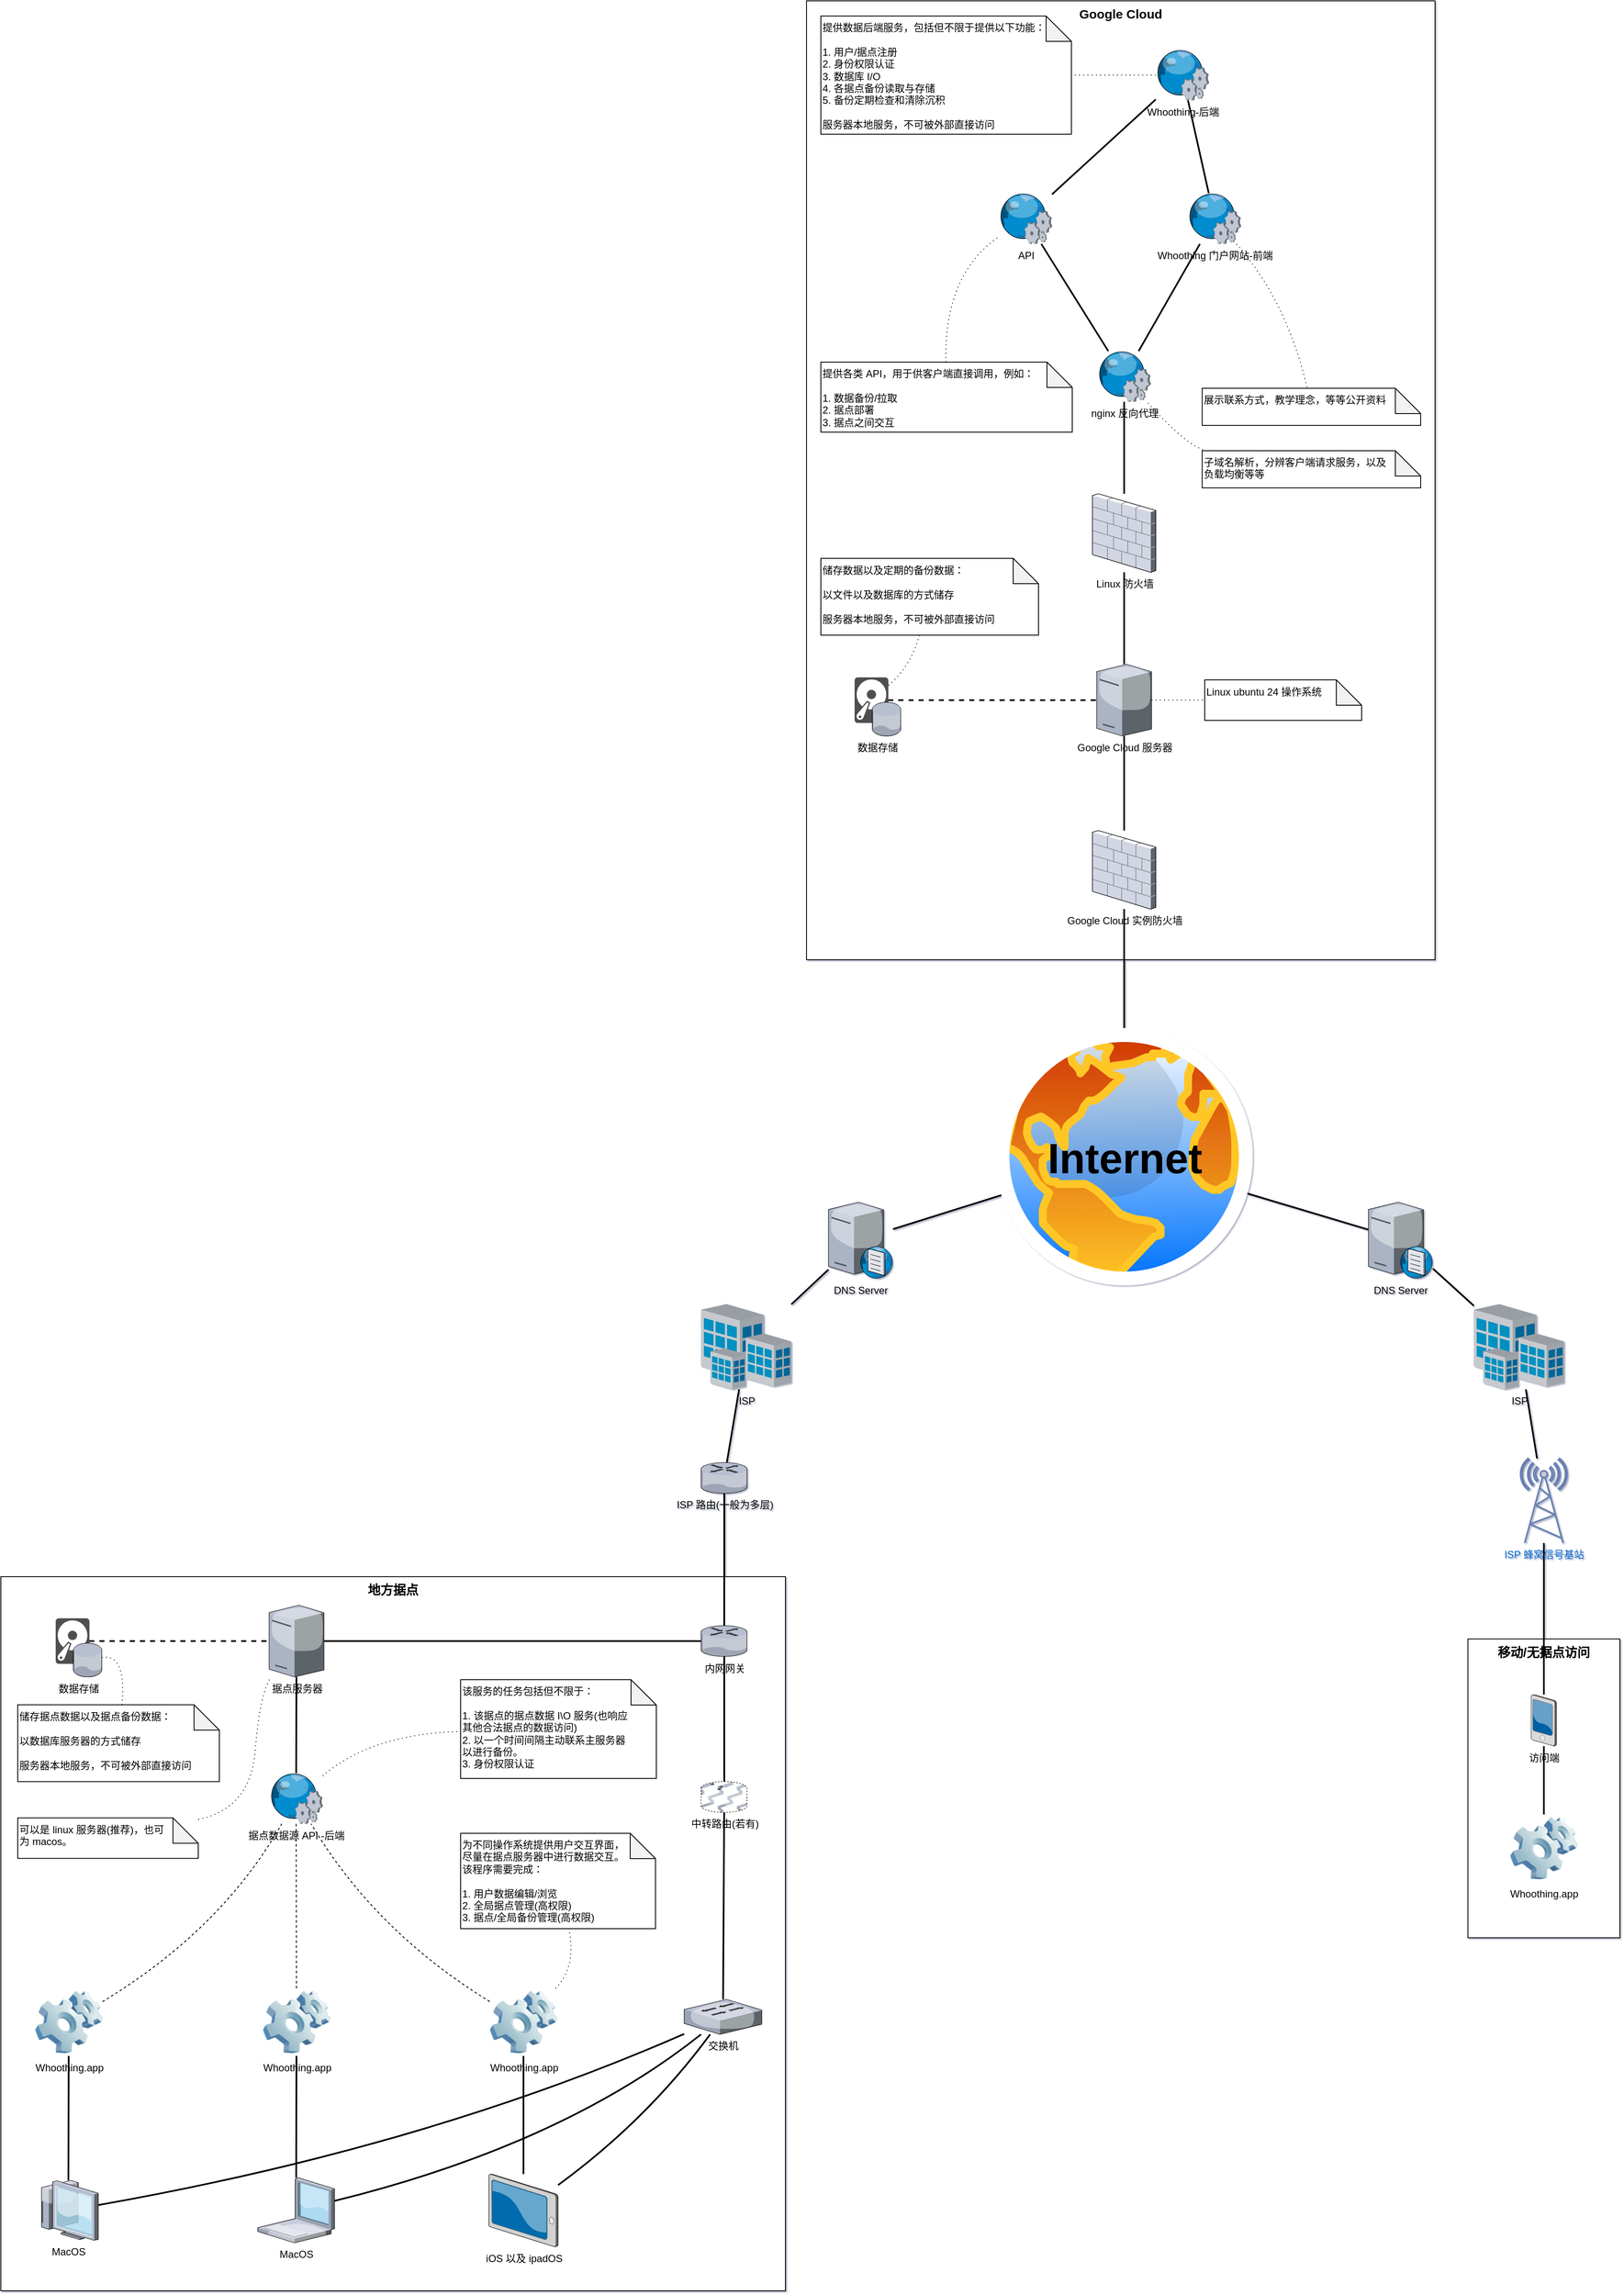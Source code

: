 <mxfile version="24.7.17" pages="4">
  <diagram name="1.网络部署" id="e3a06f82-3646-2815-327d-82caf3d4e204">
    <mxGraphModel dx="2076" dy="1774" grid="0" gridSize="10" guides="1" tooltips="1" connect="1" arrows="1" fold="1" page="0" pageScale="1.5" pageWidth="1169" pageHeight="826" background="none" math="0" shadow="1">
      <root>
        <mxCell id="0" style=";html=1;" />
        <mxCell id="1" style=";html=1;" parent="0" />
        <mxCell id="YANG9gdDP-eUS4gMNl3v-83" value="ISP 蜂窝信号基站" style="fontColor=#0066CC;verticalAlign=top;verticalLabelPosition=bottom;labelPosition=center;align=center;html=1;outlineConnect=0;fillColor=#CCCCCC;strokeColor=#6881B3;gradientColor=none;gradientDirection=north;strokeWidth=2;shape=mxgraph.networks.radio_tower;shadow=0;labelBackgroundColor=none;" parent="1" vertex="1">
          <mxGeometry x="1395.5" y="1123" width="55" height="100" as="geometry" />
        </mxCell>
        <mxCell id="YANG9gdDP-eUS4gMNl3v-88" value="ISP" style="verticalLabelPosition=bottom;sketch=0;aspect=fixed;html=1;verticalAlign=top;strokeColor=none;align=center;outlineConnect=0;shape=mxgraph.citrix.site;shadow=0;labelBackgroundColor=none;" parent="1" vertex="1">
          <mxGeometry x="1340" y="940" width="107" height="101" as="geometry" />
        </mxCell>
        <mxCell id="YANG9gdDP-eUS4gMNl3v-89" value="ISP" style="verticalLabelPosition=bottom;sketch=0;aspect=fixed;html=1;verticalAlign=top;strokeColor=none;align=center;outlineConnect=0;shape=mxgraph.citrix.site;shadow=0;labelBackgroundColor=none;" parent="1" vertex="1">
          <mxGeometry x="424" y="940" width="107" height="101" as="geometry" />
        </mxCell>
        <mxCell id="YANG9gdDP-eUS4gMNl3v-98" value="Internet" style="image;aspect=fixed;perimeter=ellipsePerimeter;html=1;align=center;shadow=0;dashed=0;spacingTop=3;image=img/lib/active_directory/internet_globe.svg;labelPosition=center;verticalLabelPosition=middle;verticalAlign=middle;fontSize=50;fontStyle=1;labelBackgroundColor=none;" parent="1" vertex="1">
          <mxGeometry x="773" y="613" width="305" height="305" as="geometry" />
        </mxCell>
        <mxCell id="YANG9gdDP-eUS4gMNl3v-100" value="ISP 路由(一般为多层)" style="verticalLabelPosition=bottom;sketch=0;aspect=fixed;html=1;verticalAlign=top;strokeColor=none;align=center;outlineConnect=0;shape=mxgraph.citrix.router;shadow=0;labelBackgroundColor=none;" parent="1" vertex="1">
          <mxGeometry x="424" y="1127.75" width="55" height="36.5" as="geometry" />
        </mxCell>
        <mxCell id="YANG9gdDP-eUS4gMNl3v-101" value="" style="endArrow=none;html=1;rounded=0;fontSize=12;startSize=8;endSize=8;curved=1;strokeWidth=2;strokeColor=default;movable=1;resizable=1;rotatable=1;deletable=1;editable=1;locked=0;connectable=1;shadow=0;labelBackgroundColor=none;" parent="1" source="YANG9gdDP-eUS4gMNl3v-89" target="YANG9gdDP-eUS4gMNl3v-100" edge="1">
          <mxGeometry width="50" height="50" relative="1" as="geometry">
            <mxPoint x="472" y="1715" as="sourcePoint" />
            <mxPoint x="472" y="1567" as="targetPoint" />
          </mxGeometry>
        </mxCell>
        <mxCell id="YANG9gdDP-eUS4gMNl3v-118" value="" style="endArrow=none;html=1;rounded=0;fontSize=12;startSize=8;endSize=8;curved=1;strokeWidth=2;strokeColor=default;movable=1;resizable=1;rotatable=1;deletable=1;editable=1;locked=0;connectable=1;shadow=0;labelBackgroundColor=none;" parent="1" source="YANG9gdDP-eUS4gMNl3v-88" target="YANG9gdDP-eUS4gMNl3v-83" edge="1">
          <mxGeometry width="50" height="50" relative="1" as="geometry">
            <mxPoint x="840" y="1220" as="sourcePoint" />
            <mxPoint x="756" y="1327" as="targetPoint" />
          </mxGeometry>
        </mxCell>
        <mxCell id="YANG9gdDP-eUS4gMNl3v-163" value="DNS Server" style="verticalLabelPosition=bottom;sketch=0;aspect=fixed;html=1;verticalAlign=top;strokeColor=none;align=center;outlineConnect=0;shape=mxgraph.citrix.dns_server;shadow=0;labelBackgroundColor=none;" parent="1" vertex="1">
          <mxGeometry x="575" y="817" width="76.5" height="92.5" as="geometry" />
        </mxCell>
        <mxCell id="YANG9gdDP-eUS4gMNl3v-164" value="DNS Server" style="verticalLabelPosition=bottom;sketch=0;aspect=fixed;html=1;verticalAlign=top;strokeColor=none;align=center;outlineConnect=0;shape=mxgraph.citrix.dns_server;shadow=0;labelBackgroundColor=none;" parent="1" vertex="1">
          <mxGeometry x="1215" y="817" width="76.5" height="92.5" as="geometry" />
        </mxCell>
        <mxCell id="YANG9gdDP-eUS4gMNl3v-165" value="" style="endArrow=none;html=1;rounded=0;fontSize=12;startSize=8;endSize=8;curved=1;strokeWidth=2;strokeColor=default;movable=1;resizable=1;rotatable=1;deletable=1;editable=1;locked=0;connectable=1;shadow=0;labelBackgroundColor=none;" parent="1" source="YANG9gdDP-eUS4gMNl3v-163" target="YANG9gdDP-eUS4gMNl3v-89" edge="1">
          <mxGeometry width="50" height="50" relative="1" as="geometry">
            <mxPoint x="935" y="424" as="sourcePoint" />
            <mxPoint x="933" y="624" as="targetPoint" />
          </mxGeometry>
        </mxCell>
        <mxCell id="YANG9gdDP-eUS4gMNl3v-166" value="" style="endArrow=none;html=1;rounded=0;fontSize=12;startSize=8;endSize=8;curved=1;strokeWidth=2;strokeColor=default;movable=1;resizable=1;rotatable=1;deletable=1;editable=1;locked=0;connectable=1;shadow=0;labelBackgroundColor=none;" parent="1" source="YANG9gdDP-eUS4gMNl3v-163" target="YANG9gdDP-eUS4gMNl3v-98" edge="1">
          <mxGeometry width="50" height="50" relative="1" as="geometry">
            <mxPoint x="945" y="393.52" as="sourcePoint" />
            <mxPoint x="837" y="1053" as="targetPoint" />
          </mxGeometry>
        </mxCell>
        <mxCell id="YANG9gdDP-eUS4gMNl3v-167" value="" style="endArrow=none;html=1;rounded=0;fontSize=12;startSize=8;endSize=8;curved=1;strokeWidth=2;strokeColor=default;movable=1;resizable=1;rotatable=1;deletable=1;editable=1;locked=0;connectable=1;shadow=0;labelBackgroundColor=none;" parent="1" source="YANG9gdDP-eUS4gMNl3v-164" target="YANG9gdDP-eUS4gMNl3v-98" edge="1">
          <mxGeometry width="50" height="50" relative="1" as="geometry">
            <mxPoint x="955" y="444" as="sourcePoint" />
            <mxPoint x="1381" y="622" as="targetPoint" />
          </mxGeometry>
        </mxCell>
        <mxCell id="YANG9gdDP-eUS4gMNl3v-168" value="" style="endArrow=none;html=1;rounded=0;fontSize=12;startSize=8;endSize=8;curved=1;strokeWidth=2;strokeColor=default;movable=1;resizable=1;rotatable=1;deletable=1;editable=1;locked=0;connectable=1;shadow=0;labelBackgroundColor=none;" parent="1" source="YANG9gdDP-eUS4gMNl3v-88" target="YANG9gdDP-eUS4gMNl3v-164" edge="1">
          <mxGeometry width="50" height="50" relative="1" as="geometry">
            <mxPoint x="965" y="454" as="sourcePoint" />
            <mxPoint x="963" y="654" as="targetPoint" />
          </mxGeometry>
        </mxCell>
        <mxCell id="61dCLSOT5xrbN6Hh02VS-31" value="地方据点" style="rounded=0;whiteSpace=wrap;html=1;movable=1;resizable=1;rotatable=1;deletable=1;editable=1;locked=0;connectable=1;fontStyle=1;verticalAlign=top;fontSize=15;" parent="1" vertex="1">
          <mxGeometry x="-406" y="1263" width="930" height="846" as="geometry" />
        </mxCell>
        <mxCell id="61dCLSOT5xrbN6Hh02VS-33" value="内网网关" style="verticalLabelPosition=bottom;sketch=0;aspect=fixed;html=1;verticalAlign=top;strokeColor=none;align=center;outlineConnect=0;shape=mxgraph.citrix.router;movable=1;resizable=1;rotatable=1;deletable=1;editable=1;locked=0;connectable=1;" parent="1" vertex="1">
          <mxGeometry x="424" y="1321" width="55" height="36.5" as="geometry" />
        </mxCell>
        <mxCell id="61dCLSOT5xrbN6Hh02VS-43" value="MacOS" style="verticalLabelPosition=bottom;sketch=0;aspect=fixed;html=1;verticalAlign=top;strokeColor=none;align=center;outlineConnect=0;shape=mxgraph.citrix.thin_client;movable=1;resizable=1;rotatable=1;deletable=1;editable=1;locked=0;connectable=1;" parent="1" vertex="1">
          <mxGeometry x="-361.5" y="1978.25" width="71" height="71" as="geometry" />
        </mxCell>
        <mxCell id="61dCLSOT5xrbN6Hh02VS-44" value="MacOS" style="verticalLabelPosition=bottom;sketch=0;aspect=fixed;html=1;verticalAlign=top;strokeColor=none;align=center;outlineConnect=0;shape=mxgraph.citrix.laptop_1;movable=1;resizable=1;rotatable=1;deletable=1;editable=1;locked=0;connectable=1;" parent="1" vertex="1">
          <mxGeometry x="-101.5" y="1975.25" width="91" height="77" as="geometry" />
        </mxCell>
        <mxCell id="61dCLSOT5xrbN6Hh02VS-50" value="据点数据源 API -后端" style="verticalLabelPosition=bottom;sketch=0;aspect=fixed;html=1;verticalAlign=top;strokeColor=none;align=center;outlineConnect=0;shape=mxgraph.citrix.web_service;movable=1;resizable=1;rotatable=1;deletable=1;editable=1;locked=0;connectable=1;" parent="1" vertex="1">
          <mxGeometry x="-87.5" y="1495.75" width="63" height="60" as="geometry" />
        </mxCell>
        <mxCell id="61dCLSOT5xrbN6Hh02VS-56" value="Whoothing.app" style="image;html=1;image=img/lib/clip_art/computers/Software_128x128.png;movable=1;resizable=1;rotatable=1;deletable=1;editable=1;locked=0;connectable=1;" parent="1" vertex="1">
          <mxGeometry x="-365.5" y="1750.75" width="80" height="80" as="geometry" />
        </mxCell>
        <mxCell id="61dCLSOT5xrbN6Hh02VS-59" value="Whoothing.app" style="image;html=1;image=img/lib/clip_art/computers/Software_128x128.png;movable=1;resizable=1;rotatable=1;deletable=1;editable=1;locked=0;connectable=1;" parent="1" vertex="1">
          <mxGeometry x="-95.5" y="1750.75" width="80" height="80" as="geometry" />
        </mxCell>
        <mxCell id="61dCLSOT5xrbN6Hh02VS-60" value="Whoothing.app" style="image;html=1;image=img/lib/clip_art/computers/Software_128x128.png;movable=1;resizable=1;rotatable=1;deletable=1;editable=1;locked=0;connectable=1;" parent="1" vertex="1">
          <mxGeometry x="173.5" y="1750.75" width="80" height="80" as="geometry" />
        </mxCell>
        <mxCell id="61dCLSOT5xrbN6Hh02VS-62" value="" style="endArrow=none;html=1;rounded=0;fontSize=12;startSize=8;endSize=8;curved=1;strokeWidth=2;strokeColor=default;movable=1;resizable=1;rotatable=1;deletable=1;editable=1;locked=0;connectable=1;" parent="1" source="61dCLSOT5xrbN6Hh02VS-32" target="61dCLSOT5xrbN6Hh02VS-33" edge="1">
          <mxGeometry width="50" height="50" relative="1" as="geometry">
            <mxPoint x="-46" y="1685.75" as="sourcePoint" />
            <mxPoint x="184" y="1455.75" as="targetPoint" />
          </mxGeometry>
        </mxCell>
        <mxCell id="61dCLSOT5xrbN6Hh02VS-65" value="" style="endArrow=none;html=1;rounded=0;fontSize=12;startSize=8;endSize=8;curved=1;strokeWidth=2;strokeColor=default;movable=1;resizable=1;rotatable=1;deletable=1;editable=1;locked=0;connectable=1;" parent="1" source="61dCLSOT5xrbN6Hh02VS-50" target="61dCLSOT5xrbN6Hh02VS-32" edge="1">
          <mxGeometry width="50" height="50" relative="1" as="geometry">
            <mxPoint x="-146" y="1685.75" as="sourcePoint" />
            <mxPoint x="-96" y="1635.75" as="targetPoint" />
          </mxGeometry>
        </mxCell>
        <mxCell id="61dCLSOT5xrbN6Hh02VS-66" value="" style="endArrow=none;html=1;rounded=0;fontSize=12;startSize=8;endSize=8;curved=1;strokeWidth=2;strokeColor=default;movable=1;resizable=1;rotatable=1;deletable=1;editable=1;locked=0;connectable=1;dashed=1;" parent="1" source="YANG9gdDP-eUS4gMNl3v-48" target="61dCLSOT5xrbN6Hh02VS-32" edge="1">
          <mxGeometry width="50" height="50" relative="1" as="geometry">
            <mxPoint x="-313" y="1339.714" as="sourcePoint" />
            <mxPoint x="-96" y="1635.75" as="targetPoint" />
          </mxGeometry>
        </mxCell>
        <mxCell id="61dCLSOT5xrbN6Hh02VS-32" value="据点服务器" style="verticalLabelPosition=bottom;sketch=0;aspect=fixed;html=1;verticalAlign=top;strokeColor=none;align=center;outlineConnect=0;shape=mxgraph.citrix.tower_server;movable=1;resizable=1;rotatable=1;deletable=1;editable=1;locked=0;connectable=1;" parent="1" vertex="1">
          <mxGeometry x="-88" y="1296.75" width="65" height="85" as="geometry" />
        </mxCell>
        <mxCell id="61dCLSOT5xrbN6Hh02VS-68" value="交换机" style="verticalLabelPosition=bottom;sketch=0;aspect=fixed;html=1;verticalAlign=top;strokeColor=none;align=center;outlineConnect=0;shape=mxgraph.citrix.switch;movable=1;resizable=1;rotatable=1;deletable=1;editable=1;locked=0;connectable=1;" parent="1" vertex="1">
          <mxGeometry x="404" y="1763.75" width="92" height="41.5" as="geometry" />
        </mxCell>
        <mxCell id="61dCLSOT5xrbN6Hh02VS-70" value="" style="endArrow=none;html=1;rounded=0;fontSize=12;startSize=8;endSize=8;curved=1;strokeWidth=2;strokeColor=default;movable=1;resizable=1;rotatable=1;deletable=1;editable=1;locked=0;connectable=1;" parent="1" source="61dCLSOT5xrbN6Hh02VS-44" target="61dCLSOT5xrbN6Hh02VS-68" edge="1">
          <mxGeometry width="50" height="50" relative="1" as="geometry">
            <mxPoint x="263" y="1868.75" as="sourcePoint" />
            <mxPoint x="436" y="1731.75" as="targetPoint" />
            <Array as="points">
              <mxPoint x="260" y="1935.75" />
            </Array>
          </mxGeometry>
        </mxCell>
        <mxCell id="61dCLSOT5xrbN6Hh02VS-71" value="" style="endArrow=none;html=1;rounded=0;fontSize=12;startSize=8;endSize=8;curved=1;strokeWidth=2;strokeColor=default;movable=1;resizable=1;rotatable=1;deletable=1;editable=1;locked=0;connectable=1;" parent="1" source="61dCLSOT5xrbN6Hh02VS-43" target="61dCLSOT5xrbN6Hh02VS-68" edge="1">
          <mxGeometry width="50" height="50" relative="1" as="geometry">
            <mxPoint x="273" y="1878.75" as="sourcePoint" />
            <mxPoint x="446" y="1741.75" as="targetPoint" />
            <Array as="points">
              <mxPoint x="98" y="1938.75" />
            </Array>
          </mxGeometry>
        </mxCell>
        <mxCell id="61dCLSOT5xrbN6Hh02VS-73" value="" style="endArrow=none;html=1;rounded=0;fontSize=12;startSize=8;endSize=8;curved=1;strokeWidth=2;strokeColor=default;movable=1;resizable=1;rotatable=1;deletable=1;editable=1;locked=0;connectable=1;" parent="1" source="61dCLSOT5xrbN6Hh02VS-44" target="61dCLSOT5xrbN6Hh02VS-59" edge="1">
          <mxGeometry width="50" height="50" relative="1" as="geometry">
            <mxPoint x="293" y="1898.75" as="sourcePoint" />
            <mxPoint x="466" y="1761.75" as="targetPoint" />
          </mxGeometry>
        </mxCell>
        <mxCell id="61dCLSOT5xrbN6Hh02VS-74" value="" style="endArrow=none;html=1;rounded=0;fontSize=12;startSize=8;endSize=8;curved=1;strokeWidth=2;strokeColor=default;movable=1;resizable=1;rotatable=1;deletable=1;editable=1;locked=0;connectable=1;" parent="1" source="61dCLSOT5xrbN6Hh02VS-43" target="61dCLSOT5xrbN6Hh02VS-56" edge="1">
          <mxGeometry width="50" height="50" relative="1" as="geometry">
            <mxPoint x="303" y="1908.75" as="sourcePoint" />
            <mxPoint x="476" y="1771.75" as="targetPoint" />
          </mxGeometry>
        </mxCell>
        <mxCell id="YANG9gdDP-eUS4gMNl3v-14" value="中转路由(若有)" style="verticalLabelPosition=bottom;sketch=0;aspect=fixed;html=1;verticalAlign=top;strokeColor=none;align=center;outlineConnect=0;shape=mxgraph.citrix.router;dashed=1;fillColor=default;fillStyle=zigzag-line;movable=1;resizable=1;rotatable=1;deletable=1;editable=1;locked=0;connectable=1;" parent="1" vertex="1">
          <mxGeometry x="424" y="1505.75" width="55" height="36.5" as="geometry" />
        </mxCell>
        <mxCell id="YANG9gdDP-eUS4gMNl3v-15" value="" style="endArrow=none;html=1;rounded=0;fontSize=12;startSize=8;endSize=8;curved=1;strokeWidth=2;strokeColor=default;movable=1;resizable=1;rotatable=1;deletable=1;editable=1;locked=0;connectable=1;" parent="1" source="YANG9gdDP-eUS4gMNl3v-14" target="61dCLSOT5xrbN6Hh02VS-33" edge="1">
          <mxGeometry width="50" height="50" relative="1" as="geometry">
            <mxPoint x="341" y="1555.75" as="sourcePoint" />
            <mxPoint x="234" y="1489.75" as="targetPoint" />
          </mxGeometry>
        </mxCell>
        <mxCell id="YANG9gdDP-eUS4gMNl3v-16" value="" style="endArrow=none;html=1;rounded=0;fontSize=12;startSize=8;endSize=8;curved=1;strokeWidth=2;strokeColor=default;movable=1;resizable=1;rotatable=1;deletable=1;editable=1;locked=0;connectable=1;" parent="1" source="YANG9gdDP-eUS4gMNl3v-14" target="61dCLSOT5xrbN6Hh02VS-68" edge="1">
          <mxGeometry width="50" height="50" relative="1" as="geometry">
            <mxPoint x="462" y="1515.75" as="sourcePoint" />
            <mxPoint x="462" y="1367.75" as="targetPoint" />
          </mxGeometry>
        </mxCell>
        <mxCell id="YANG9gdDP-eUS4gMNl3v-47" value="数据存储" style="group;labelPosition=center;verticalLabelPosition=bottom;align=center;verticalAlign=top;" parent="1" vertex="1" connectable="0">
          <mxGeometry x="-341" y="1312.25" width="55" height="69.5" as="geometry" />
        </mxCell>
        <mxCell id="YANG9gdDP-eUS4gMNl3v-48" value="" style="sketch=0;pointerEvents=1;shadow=0;dashed=0;html=1;strokeColor=none;fillColor=#505050;labelPosition=center;verticalLabelPosition=bottom;verticalAlign=top;outlineConnect=0;align=center;shape=mxgraph.office.devices.hard_disk;" parent="YANG9gdDP-eUS4gMNl3v-47" vertex="1">
          <mxGeometry width="40" height="54" as="geometry" />
        </mxCell>
        <mxCell id="YANG9gdDP-eUS4gMNl3v-49" value="" style="verticalLabelPosition=bottom;sketch=0;aspect=fixed;html=1;verticalAlign=top;strokeColor=none;align=center;outlineConnect=0;shape=mxgraph.citrix.database;" parent="YANG9gdDP-eUS4gMNl3v-47" vertex="1">
          <mxGeometry x="21" y="29.5" width="34" height="40" as="geometry" />
        </mxCell>
        <mxCell id="YANG9gdDP-eUS4gMNl3v-92" value="" style="endArrow=none;dashed=1;html=1;rounded=0;fontSize=12;startSize=8;endSize=8;curved=1;" parent="1" source="61dCLSOT5xrbN6Hh02VS-56" target="61dCLSOT5xrbN6Hh02VS-50" edge="1">
          <mxGeometry width="50" height="50" relative="1" as="geometry">
            <mxPoint x="-440" y="1661.75" as="sourcePoint" />
            <mxPoint x="-390" y="1611.75" as="targetPoint" />
            <Array as="points">
              <mxPoint x="-144" y="1680.75" />
            </Array>
          </mxGeometry>
        </mxCell>
        <mxCell id="YANG9gdDP-eUS4gMNl3v-93" value="" style="endArrow=none;dashed=1;html=1;rounded=0;fontSize=12;startSize=8;endSize=8;curved=1;" parent="1" source="61dCLSOT5xrbN6Hh02VS-59" target="61dCLSOT5xrbN6Hh02VS-50" edge="1">
          <mxGeometry width="50" height="50" relative="1" as="geometry">
            <mxPoint x="-275" y="1722.75" as="sourcePoint" />
            <mxPoint x="-77" y="1561.75" as="targetPoint" />
          </mxGeometry>
        </mxCell>
        <mxCell id="YANG9gdDP-eUS4gMNl3v-94" value="" style="endArrow=none;dashed=1;html=1;rounded=0;fontSize=12;startSize=8;endSize=8;curved=1;" parent="1" source="61dCLSOT5xrbN6Hh02VS-60" target="61dCLSOT5xrbN6Hh02VS-50" edge="1">
          <mxGeometry width="50" height="50" relative="1" as="geometry">
            <mxPoint x="-265" y="1732.75" as="sourcePoint" />
            <mxPoint x="-67" y="1571.75" as="targetPoint" />
            <Array as="points">
              <mxPoint x="37" y="1682.75" />
            </Array>
          </mxGeometry>
        </mxCell>
        <mxCell id="61dCLSOT5xrbN6Hh02VS-45" value="iOS 以及 ipadOS" style="verticalLabelPosition=bottom;sketch=0;aspect=fixed;html=1;verticalAlign=top;strokeColor=none;align=center;outlineConnect=0;shape=mxgraph.citrix.tablet_2;movable=1;resizable=1;rotatable=1;deletable=1;editable=1;locked=0;connectable=1;" parent="1" vertex="1">
          <mxGeometry x="172.5" y="1970.75" width="82" height="86" as="geometry" />
        </mxCell>
        <mxCell id="YANG9gdDP-eUS4gMNl3v-109" value="" style="endArrow=none;html=1;rounded=0;fontSize=12;startSize=8;endSize=8;curved=1;strokeWidth=2;strokeColor=default;movable=1;resizable=1;rotatable=1;deletable=1;editable=1;locked=0;connectable=1;" parent="1" source="61dCLSOT5xrbN6Hh02VS-45" target="61dCLSOT5xrbN6Hh02VS-60" edge="1">
          <mxGeometry width="50" height="50" relative="1" as="geometry">
            <mxPoint x="-46" y="1985.75" as="sourcePoint" />
            <mxPoint x="-46" y="1840.75" as="targetPoint" />
          </mxGeometry>
        </mxCell>
        <mxCell id="YANG9gdDP-eUS4gMNl3v-111" value="" style="endArrow=none;html=1;rounded=0;fontSize=12;startSize=8;endSize=8;curved=1;strokeWidth=2;strokeColor=default;movable=1;resizable=1;rotatable=1;deletable=1;editable=1;locked=0;connectable=1;" parent="1" source="61dCLSOT5xrbN6Hh02VS-45" target="61dCLSOT5xrbN6Hh02VS-68" edge="1">
          <mxGeometry width="50" height="50" relative="1" as="geometry">
            <mxPoint x="-26" y="2005.75" as="sourcePoint" />
            <mxPoint x="-26" y="1860.75" as="targetPoint" />
            <Array as="points">
              <mxPoint x="360" y="1906.75" />
            </Array>
          </mxGeometry>
        </mxCell>
        <mxCell id="YANG9gdDP-eUS4gMNl3v-161" value="储存据点数据以及据点备份数据：&lt;div&gt;&lt;br&gt;&lt;/div&gt;&lt;div&gt;以数据库服务器的方式储存&lt;/div&gt;&lt;div&gt;&lt;br&gt;&lt;/div&gt;&lt;div&gt;服务器本地服务，不可被外部直接访问&lt;/div&gt;" style="shape=note;whiteSpace=wrap;html=1;backgroundOutline=1;darkOpacity=0.05;align=left;verticalAlign=top;spacingRight=30;" parent="1" vertex="1">
          <mxGeometry x="-386" y="1414.75" width="239" height="91" as="geometry" />
        </mxCell>
        <mxCell id="YANG9gdDP-eUS4gMNl3v-169" value="" style="edgeStyle=none;orthogonalLoop=1;jettySize=auto;html=1;rounded=0;fontSize=12;startSize=8;endSize=8;curved=1;endArrow=none;endFill=0;dashed=1;dashPattern=1 4;" parent="1" source="YANG9gdDP-eUS4gMNl3v-161" target="YANG9gdDP-eUS4gMNl3v-49" edge="1">
          <mxGeometry width="120" relative="1" as="geometry">
            <mxPoint x="-298" y="1193.75" as="sourcePoint" />
            <mxPoint x="-269" y="1243.75" as="targetPoint" />
            <Array as="points">
              <mxPoint x="-257" y="1353.75" />
            </Array>
          </mxGeometry>
        </mxCell>
        <mxCell id="YANG9gdDP-eUS4gMNl3v-170" value="可以是 linux 服务器(推荐)，也可为 macos。" style="shape=note;whiteSpace=wrap;html=1;backgroundOutline=1;darkOpacity=0.05;align=left;verticalAlign=top;spacingRight=30;" parent="1" vertex="1">
          <mxGeometry x="-386" y="1548.75" width="214" height="48" as="geometry" />
        </mxCell>
        <mxCell id="YANG9gdDP-eUS4gMNl3v-173" value="" style="edgeStyle=none;orthogonalLoop=1;jettySize=auto;html=1;rounded=0;fontSize=12;startSize=8;endSize=8;curved=1;endArrow=none;endFill=0;dashed=1;dashPattern=1 4;" parent="1" source="YANG9gdDP-eUS4gMNl3v-170" target="61dCLSOT5xrbN6Hh02VS-32" edge="1">
          <mxGeometry width="120" relative="1" as="geometry">
            <mxPoint x="-266" y="1228.75" as="sourcePoint" />
            <mxPoint x="-291" y="1327.75" as="targetPoint" />
            <Array as="points">
              <mxPoint x="-110" y="1537.75" />
              <mxPoint x="-99" y="1400.75" />
            </Array>
          </mxGeometry>
        </mxCell>
        <mxCell id="YANG9gdDP-eUS4gMNl3v-176" value="&lt;div&gt;该服务的任务包括但不限于：&lt;/div&gt;&lt;div&gt;&lt;br&gt;&lt;/div&gt;1. 该据点的据点数据 I\O 服务(也响应其他合法据点的数据访问)&lt;div&gt;2. 以一个时间间隔主动联系主服务器以进行备份。&lt;/div&gt;&lt;div&gt;3. 身份权限认证&lt;/div&gt;" style="shape=note;whiteSpace=wrap;html=1;backgroundOutline=1;darkOpacity=0.05;align=left;verticalAlign=top;spacingRight=30;" parent="1" vertex="1">
          <mxGeometry x="139" y="1385" width="232" height="117" as="geometry" />
        </mxCell>
        <mxCell id="YANG9gdDP-eUS4gMNl3v-178" value="为不同操作系统提供用户交互界面，尽量在据点服务器中进行数据交互。该程序需要完成：&lt;div&gt;&lt;br&gt;&lt;/div&gt;&lt;div&gt;1. 用户数据编辑/浏览&lt;/div&gt;&lt;div&gt;2. 全局据点管理(高权限)&lt;/div&gt;&lt;div&gt;3. 据点/全局备份管理(高权限)&lt;/div&gt;" style="shape=note;whiteSpace=wrap;html=1;backgroundOutline=1;darkOpacity=0.05;align=left;verticalAlign=top;spacingRight=30;" parent="1" vertex="1">
          <mxGeometry x="139" y="1567" width="231" height="113" as="geometry" />
        </mxCell>
        <mxCell id="YANG9gdDP-eUS4gMNl3v-179" value="" style="edgeStyle=none;orthogonalLoop=1;jettySize=auto;html=1;rounded=0;fontSize=12;startSize=8;endSize=8;curved=1;endArrow=none;endFill=0;dashed=1;dashPattern=1 4;" parent="1" source="61dCLSOT5xrbN6Hh02VS-50" target="YANG9gdDP-eUS4gMNl3v-176" edge="1">
          <mxGeometry width="120" relative="1" as="geometry">
            <mxPoint x="108" y="1445.75" as="sourcePoint" />
            <mxPoint x="150" y="1427.75" as="targetPoint" />
            <Array as="points">
              <mxPoint x="34" y="1449" />
            </Array>
          </mxGeometry>
        </mxCell>
        <mxCell id="YANG9gdDP-eUS4gMNl3v-180" value="" style="edgeStyle=none;orthogonalLoop=1;jettySize=auto;html=1;rounded=0;fontSize=12;startSize=8;endSize=8;curved=1;endArrow=none;endFill=0;dashed=1;dashPattern=1 4;" parent="1" source="61dCLSOT5xrbN6Hh02VS-60" target="YANG9gdDP-eUS4gMNl3v-178" edge="1">
          <mxGeometry width="120" relative="1" as="geometry">
            <mxPoint x="-14" y="1543.75" as="sourcePoint" />
            <mxPoint x="150" y="1557.75" as="targetPoint" />
            <Array as="points">
              <mxPoint x="277" y="1724" />
            </Array>
          </mxGeometry>
        </mxCell>
        <mxCell id="YANG9gdDP-eUS4gMNl3v-99" value="" style="endArrow=none;html=1;rounded=0;fontSize=12;startSize=8;endSize=8;curved=1;strokeWidth=2;strokeColor=default;movable=1;resizable=1;rotatable=1;deletable=1;editable=1;locked=0;connectable=1;" parent="1" source="YANG9gdDP-eUS4gMNl3v-100" target="61dCLSOT5xrbN6Hh02VS-33" edge="1">
          <mxGeometry width="50" height="50" relative="1" as="geometry">
            <mxPoint x="815" y="1428.75" as="sourcePoint" />
            <mxPoint x="815" y="1280.75" as="targetPoint" />
          </mxGeometry>
        </mxCell>
        <mxCell id="61dCLSOT5xrbN6Hh02VS-29" value="Google Cloud" style="rounded=0;whiteSpace=wrap;html=1;movable=1;resizable=1;rotatable=1;deletable=1;editable=1;locked=0;connectable=1;labelPosition=center;verticalLabelPosition=middle;align=center;verticalAlign=top;fontSize=15;fontStyle=1" parent="1" vertex="1">
          <mxGeometry x="549" y="-604" width="745" height="1136" as="geometry" />
        </mxCell>
        <mxCell id="YANG9gdDP-eUS4gMNl3v-132" value="提供数据后端服务，包括但不限于提供以下功能：&lt;div&gt;&lt;br&gt;&lt;/div&gt;&lt;div&gt;1. 用户/据点注册&lt;/div&gt;&lt;div&gt;2. 身份权限认证&lt;/div&gt;&lt;div&gt;3. 数据库 I/O&lt;/div&gt;&lt;div&gt;4. 各据点备份读取与存储&lt;/div&gt;&lt;div&gt;5.&amp;nbsp;&lt;span style=&quot;background-color: initial;&quot;&gt;备份定期检查和清除沉积&lt;/span&gt;&lt;/div&gt;&lt;div&gt;&lt;br&gt;&lt;/div&gt;&lt;div&gt;服务器本地服务，不可被外部直接访问&lt;/div&gt;" style="shape=note;whiteSpace=wrap;html=1;backgroundOutline=1;darkOpacity=0.05;align=left;verticalAlign=top;spacingRight=30;" parent="1" vertex="1">
          <mxGeometry x="566" y="-586" width="297" height="140" as="geometry" />
        </mxCell>
        <mxCell id="61dCLSOT5xrbN6Hh02VS-30" value="&lt;div&gt;Google Cloud 服务器&lt;/div&gt;" style="verticalLabelPosition=bottom;sketch=0;aspect=fixed;html=1;verticalAlign=top;strokeColor=none;align=center;outlineConnect=0;shape=mxgraph.citrix.tower_server;" parent="1" vertex="1">
          <mxGeometry x="893" y="182" width="65" height="85" as="geometry" />
        </mxCell>
        <mxCell id="YANG9gdDP-eUS4gMNl3v-24" value="Linux 防火墙" style="verticalLabelPosition=bottom;sketch=0;aspect=fixed;html=1;verticalAlign=top;strokeColor=none;align=center;outlineConnect=0;shape=mxgraph.citrix.firewall;" parent="1" vertex="1">
          <mxGeometry x="888" y="-20" width="75" height="93" as="geometry" />
        </mxCell>
        <mxCell id="YANG9gdDP-eUS4gMNl3v-26" value="nginx 反向代理" style="verticalLabelPosition=bottom;sketch=0;aspect=fixed;html=1;verticalAlign=top;strokeColor=none;align=center;outlineConnect=0;shape=mxgraph.citrix.web_service;" parent="1" vertex="1">
          <mxGeometry x="894" y="-189" width="63" height="60" as="geometry" />
        </mxCell>
        <mxCell id="YANG9gdDP-eUS4gMNl3v-35" value="Whoothing 门户网站-前端" style="verticalLabelPosition=bottom;sketch=0;aspect=fixed;html=1;verticalAlign=top;strokeColor=none;align=center;outlineConnect=0;shape=mxgraph.citrix.web_service;" parent="1" vertex="1">
          <mxGeometry x="1001" y="-376" width="63" height="60" as="geometry" />
        </mxCell>
        <mxCell id="YANG9gdDP-eUS4gMNl3v-36" value="Google Cloud 实例防火墙" style="verticalLabelPosition=bottom;sketch=0;aspect=fixed;html=1;verticalAlign=top;strokeColor=none;align=center;outlineConnect=0;shape=mxgraph.citrix.firewall;" parent="1" vertex="1">
          <mxGeometry x="888" y="379" width="75" height="93" as="geometry" />
        </mxCell>
        <mxCell id="YANG9gdDP-eUS4gMNl3v-38" value="Whoothing-后端" style="verticalLabelPosition=bottom;sketch=0;aspect=fixed;html=1;verticalAlign=top;strokeColor=none;align=center;outlineConnect=0;shape=mxgraph.citrix.web_service;" parent="1" vertex="1">
          <mxGeometry x="963" y="-546" width="63" height="60" as="geometry" />
        </mxCell>
        <mxCell id="YANG9gdDP-eUS4gMNl3v-42" value="" style="endArrow=none;html=1;rounded=0;fontSize=12;startSize=8;endSize=8;curved=1;strokeWidth=2;strokeColor=default;movable=1;resizable=1;rotatable=1;deletable=1;editable=1;locked=0;connectable=1;" parent="1" source="YANG9gdDP-eUS4gMNl3v-38" target="YANG9gdDP-eUS4gMNl3v-35" edge="1">
          <mxGeometry width="50" height="50" relative="1" as="geometry">
            <mxPoint x="694" y="-466" as="sourcePoint" />
            <mxPoint x="694" y="-293" as="targetPoint" />
          </mxGeometry>
        </mxCell>
        <mxCell id="YANG9gdDP-eUS4gMNl3v-45" value="" style="endArrow=none;html=1;rounded=0;fontSize=12;startSize=8;endSize=8;curved=1;strokeWidth=2;strokeColor=default;movable=1;resizable=1;rotatable=1;deletable=1;editable=1;locked=0;connectable=1;dashed=1;" parent="1" source="YANG9gdDP-eUS4gMNl3v-28" target="61dCLSOT5xrbN6Hh02VS-30" edge="1">
          <mxGeometry width="50" height="50" relative="1" as="geometry">
            <mxPoint x="941" y="-168" as="sourcePoint" />
            <mxPoint x="912" y="-371" as="targetPoint" />
          </mxGeometry>
        </mxCell>
        <mxCell id="YANG9gdDP-eUS4gMNl3v-46" value="数据存储" style="group;labelPosition=center;verticalLabelPosition=bottom;align=center;verticalAlign=top;" parent="1" vertex="1" connectable="0">
          <mxGeometry x="606" y="197.5" width="55" height="69.5" as="geometry" />
        </mxCell>
        <mxCell id="YANG9gdDP-eUS4gMNl3v-28" value="" style="sketch=0;pointerEvents=1;shadow=0;dashed=0;html=1;strokeColor=none;fillColor=#505050;labelPosition=center;verticalLabelPosition=bottom;verticalAlign=top;outlineConnect=0;align=center;shape=mxgraph.office.devices.hard_disk;" parent="YANG9gdDP-eUS4gMNl3v-46" vertex="1">
          <mxGeometry width="40" height="54" as="geometry" />
        </mxCell>
        <mxCell id="YANG9gdDP-eUS4gMNl3v-29" value="" style="verticalLabelPosition=bottom;sketch=0;aspect=fixed;html=1;verticalAlign=top;strokeColor=none;align=center;outlineConnect=0;shape=mxgraph.citrix.database;" parent="YANG9gdDP-eUS4gMNl3v-46" vertex="1">
          <mxGeometry x="21" y="29.5" width="34" height="40" as="geometry" />
        </mxCell>
        <mxCell id="YANG9gdDP-eUS4gMNl3v-65" value="" style="endArrow=none;html=1;rounded=0;fontSize=12;startSize=8;endSize=8;curved=1;strokeWidth=2;strokeColor=default;movable=1;resizable=1;rotatable=1;deletable=1;editable=1;locked=0;connectable=1;" parent="1" source="YANG9gdDP-eUS4gMNl3v-35" target="YANG9gdDP-eUS4gMNl3v-26" edge="1">
          <mxGeometry width="50" height="50" relative="1" as="geometry">
            <mxPoint x="853" y="-416" as="sourcePoint" />
            <mxPoint x="853" y="-322" as="targetPoint" />
            <Array as="points" />
          </mxGeometry>
        </mxCell>
        <mxCell id="YANG9gdDP-eUS4gMNl3v-79" value="" style="endArrow=none;html=1;rounded=0;fontSize=12;startSize=8;endSize=8;curved=1;strokeWidth=2;strokeColor=default;movable=1;resizable=1;rotatable=1;deletable=1;editable=1;locked=0;connectable=1;" parent="1" source="YANG9gdDP-eUS4gMNl3v-36" target="61dCLSOT5xrbN6Hh02VS-30" edge="1">
          <mxGeometry width="50" height="50" relative="1" as="geometry">
            <mxPoint x="656" y="232" as="sourcePoint" />
            <mxPoint x="903" y="234" as="targetPoint" />
          </mxGeometry>
        </mxCell>
        <mxCell id="YANG9gdDP-eUS4gMNl3v-80" value="" style="endArrow=none;html=1;rounded=0;fontSize=12;startSize=8;endSize=8;curved=1;strokeWidth=2;strokeColor=default;movable=1;resizable=1;rotatable=1;deletable=1;editable=1;locked=0;connectable=1;" parent="1" source="61dCLSOT5xrbN6Hh02VS-30" target="YANG9gdDP-eUS4gMNl3v-24" edge="1">
          <mxGeometry width="50" height="50" relative="1" as="geometry">
            <mxPoint x="666" y="242" as="sourcePoint" />
            <mxPoint x="913" y="244" as="targetPoint" />
          </mxGeometry>
        </mxCell>
        <mxCell id="YANG9gdDP-eUS4gMNl3v-81" value="" style="endArrow=none;html=1;rounded=0;fontSize=12;startSize=8;endSize=8;curved=1;strokeWidth=2;strokeColor=default;movable=1;resizable=1;rotatable=1;deletable=1;editable=1;locked=0;connectable=1;" parent="1" source="YANG9gdDP-eUS4gMNl3v-24" target="YANG9gdDP-eUS4gMNl3v-26" edge="1">
          <mxGeometry width="50" height="50" relative="1" as="geometry">
            <mxPoint x="676" y="252" as="sourcePoint" />
            <mxPoint x="923" y="254" as="targetPoint" />
          </mxGeometry>
        </mxCell>
        <mxCell id="YANG9gdDP-eUS4gMNl3v-138" value="展示联系方式，教学理念，等等公开资料" style="shape=note;whiteSpace=wrap;html=1;backgroundOutline=1;darkOpacity=0.05;align=left;verticalAlign=top;spacingRight=30;" parent="1" vertex="1">
          <mxGeometry x="1018" y="-145" width="259" height="44" as="geometry" />
        </mxCell>
        <mxCell id="YANG9gdDP-eUS4gMNl3v-140" value="" style="edgeStyle=none;orthogonalLoop=1;jettySize=auto;html=1;rounded=0;fontSize=12;startSize=8;endSize=8;curved=1;endArrow=none;endFill=0;dashed=1;dashPattern=1 4;" parent="1" source="YANG9gdDP-eUS4gMNl3v-35" target="YANG9gdDP-eUS4gMNl3v-138" edge="1">
          <mxGeometry width="120" relative="1" as="geometry">
            <mxPoint x="371" y="-383" as="sourcePoint" />
            <mxPoint x="643" y="-383" as="targetPoint" />
            <Array as="points">
              <mxPoint x="1119" y="-247" />
            </Array>
          </mxGeometry>
        </mxCell>
        <mxCell id="YANG9gdDP-eUS4gMNl3v-142" value="API" style="verticalLabelPosition=bottom;sketch=0;aspect=fixed;html=1;verticalAlign=top;strokeColor=none;align=center;outlineConnect=0;shape=mxgraph.citrix.web_service;" parent="1" vertex="1">
          <mxGeometry x="777" y="-376" width="63" height="60" as="geometry" />
        </mxCell>
        <mxCell id="YANG9gdDP-eUS4gMNl3v-143" value="" style="endArrow=none;html=1;rounded=0;fontSize=12;startSize=8;endSize=8;curved=1;strokeWidth=2;strokeColor=default;movable=1;resizable=1;rotatable=1;deletable=1;editable=1;locked=0;connectable=1;" parent="1" source="YANG9gdDP-eUS4gMNl3v-38" target="YANG9gdDP-eUS4gMNl3v-142" edge="1">
          <mxGeometry width="50" height="50" relative="1" as="geometry">
            <mxPoint x="992" y="-470" as="sourcePoint" />
            <mxPoint x="948" y="-366" as="targetPoint" />
          </mxGeometry>
        </mxCell>
        <mxCell id="YANG9gdDP-eUS4gMNl3v-144" value="" style="endArrow=none;html=1;rounded=0;fontSize=12;startSize=8;endSize=8;curved=1;strokeWidth=2;strokeColor=default;movable=1;resizable=1;rotatable=1;deletable=1;editable=1;locked=0;connectable=1;" parent="1" source="YANG9gdDP-eUS4gMNl3v-142" target="YANG9gdDP-eUS4gMNl3v-26" edge="1">
          <mxGeometry width="50" height="50" relative="1" as="geometry">
            <mxPoint x="1002" y="-460" as="sourcePoint" />
            <mxPoint x="958" y="-356" as="targetPoint" />
            <Array as="points" />
          </mxGeometry>
        </mxCell>
        <mxCell id="YANG9gdDP-eUS4gMNl3v-146" value="" style="edgeStyle=none;orthogonalLoop=1;jettySize=auto;html=1;rounded=0;fontSize=12;startSize=8;endSize=8;curved=1;endArrow=none;endFill=0;dashed=1;dashPattern=1 4;" parent="1" source="YANG9gdDP-eUS4gMNl3v-38" target="YANG9gdDP-eUS4gMNl3v-132" edge="1">
          <mxGeometry width="120" relative="1" as="geometry">
            <mxPoint x="608" y="-336" as="sourcePoint" />
            <mxPoint x="498" y="-336" as="targetPoint" />
            <Array as="points" />
          </mxGeometry>
        </mxCell>
        <mxCell id="YANG9gdDP-eUS4gMNl3v-147" value="提供各类 API，用于供客户端直接调用，例如：&lt;div&gt;&lt;br&gt;&lt;/div&gt;&lt;div&gt;1. 数据备份/拉取&lt;/div&gt;&lt;div&gt;2. 据点部署&lt;/div&gt;&lt;div&gt;3. 据点之间交互&lt;/div&gt;" style="shape=note;whiteSpace=wrap;html=1;backgroundOutline=1;darkOpacity=0.05;align=left;verticalAlign=top;spacingRight=30;" parent="1" vertex="1">
          <mxGeometry x="566" y="-176" width="298" height="83" as="geometry" />
        </mxCell>
        <mxCell id="YANG9gdDP-eUS4gMNl3v-148" value="" style="edgeStyle=none;orthogonalLoop=1;jettySize=auto;html=1;rounded=0;fontSize=12;startSize=8;endSize=8;curved=1;endArrow=none;endFill=0;dashed=1;dashPattern=1 4;" parent="1" source="YANG9gdDP-eUS4gMNl3v-147" target="YANG9gdDP-eUS4gMNl3v-142" edge="1">
          <mxGeometry width="120" relative="1" as="geometry">
            <mxPoint x="662" y="-366" as="sourcePoint" />
            <mxPoint x="668" y="-406" as="targetPoint" />
            <Array as="points">
              <mxPoint x="712" y="-280" />
            </Array>
          </mxGeometry>
        </mxCell>
        <mxCell id="YANG9gdDP-eUS4gMNl3v-154" value="子域名解析，分辨客户端请求服务，以及负载均衡等等" style="shape=note;whiteSpace=wrap;html=1;backgroundOutline=1;darkOpacity=0.05;align=left;verticalAlign=top;spacingRight=30;" parent="1" vertex="1">
          <mxGeometry x="1018" y="-71" width="259" height="44" as="geometry" />
        </mxCell>
        <mxCell id="YANG9gdDP-eUS4gMNl3v-155" value="" style="edgeStyle=none;orthogonalLoop=1;jettySize=auto;html=1;rounded=0;fontSize=12;startSize=8;endSize=8;curved=1;endArrow=none;endFill=0;dashed=1;dashPattern=1 4;" parent="1" source="YANG9gdDP-eUS4gMNl3v-154" target="YANG9gdDP-eUS4gMNl3v-26" edge="1">
          <mxGeometry width="120" relative="1" as="geometry">
            <mxPoint x="973" y="-503" as="sourcePoint" />
            <mxPoint x="873" y="-513" as="targetPoint" />
            <Array as="points">
              <mxPoint x="1001" y="-75" />
            </Array>
          </mxGeometry>
        </mxCell>
        <mxCell id="YANG9gdDP-eUS4gMNl3v-159" value="储存数据以及定期的备份数据：&lt;div&gt;&lt;br&gt;&lt;/div&gt;&lt;div&gt;以文件以及数据库的方式储存&lt;/div&gt;&lt;div&gt;&lt;br&gt;&lt;/div&gt;&lt;div&gt;服务器本地服务，不可被外部直接访问&lt;/div&gt;" style="shape=note;whiteSpace=wrap;html=1;backgroundOutline=1;darkOpacity=0.05;align=left;verticalAlign=top;spacingRight=30;" parent="1" vertex="1">
          <mxGeometry x="566" y="56.5" width="258" height="91" as="geometry" />
        </mxCell>
        <mxCell id="YANG9gdDP-eUS4gMNl3v-160" value="" style="edgeStyle=none;orthogonalLoop=1;jettySize=auto;html=1;rounded=0;fontSize=12;startSize=8;endSize=8;curved=1;endArrow=none;endFill=0;dashed=1;dashPattern=1 4;" parent="1" source="YANG9gdDP-eUS4gMNl3v-159" target="YANG9gdDP-eUS4gMNl3v-28" edge="1">
          <mxGeometry width="120" relative="1" as="geometry">
            <mxPoint x="549" y="65" as="sourcePoint" />
            <mxPoint x="449" y="55" as="targetPoint" />
            <Array as="points">
              <mxPoint x="673" y="184" />
            </Array>
          </mxGeometry>
        </mxCell>
        <mxCell id="YANG9gdDP-eUS4gMNl3v-171" value="Linux ubuntu 24 操作系统" style="shape=note;whiteSpace=wrap;html=1;backgroundOutline=1;darkOpacity=0.05;align=left;verticalAlign=top;spacingRight=30;" parent="1" vertex="1">
          <mxGeometry x="1021" y="200.5" width="186" height="48" as="geometry" />
        </mxCell>
        <mxCell id="YANG9gdDP-eUS4gMNl3v-172" value="" style="edgeStyle=none;orthogonalLoop=1;jettySize=auto;html=1;rounded=0;fontSize=12;startSize=8;endSize=8;curved=1;endArrow=none;endFill=0;dashed=1;dashPattern=1 4;" parent="1" source="61dCLSOT5xrbN6Hh02VS-30" target="YANG9gdDP-eUS4gMNl3v-171" edge="1">
          <mxGeometry width="120" relative="1" as="geometry">
            <mxPoint x="1171" y="162" as="sourcePoint" />
            <mxPoint x="1200" y="212" as="targetPoint" />
            <Array as="points" />
          </mxGeometry>
        </mxCell>
        <mxCell id="YANG9gdDP-eUS4gMNl3v-124" value="" style="endArrow=none;html=1;rounded=0;fontSize=12;startSize=8;endSize=8;curved=1;strokeWidth=2;strokeColor=default;movable=1;resizable=1;rotatable=1;deletable=1;editable=1;locked=0;connectable=1;" parent="1" source="YANG9gdDP-eUS4gMNl3v-36" target="YANG9gdDP-eUS4gMNl3v-98" edge="1">
          <mxGeometry width="50" height="50" relative="1" as="geometry">
            <mxPoint x="1321" y="1063" as="sourcePoint" />
            <mxPoint x="1406" y="1160" as="targetPoint" />
          </mxGeometry>
        </mxCell>
        <mxCell id="69HeAsXGt-jzgVWrgkYn-1" value="" style="group" parent="1" vertex="1" connectable="0">
          <mxGeometry x="1333" y="1336.75" width="180" height="354" as="geometry" />
        </mxCell>
        <mxCell id="YANG9gdDP-eUS4gMNl3v-82" value="移动/无据点访问" style="rounded=0;whiteSpace=wrap;html=1;movable=1;resizable=1;rotatable=1;deletable=1;editable=1;locked=0;connectable=1;fontStyle=1;verticalAlign=top;fontSize=15;" parent="69HeAsXGt-jzgVWrgkYn-1" vertex="1">
          <mxGeometry width="180" height="354" as="geometry" />
        </mxCell>
        <mxCell id="YANG9gdDP-eUS4gMNl3v-86" value="访问端" style="verticalLabelPosition=bottom;sketch=0;aspect=fixed;html=1;verticalAlign=top;strokeColor=none;align=center;outlineConnect=0;shape=mxgraph.citrix.pda;movable=1;resizable=1;rotatable=1;deletable=1;editable=1;locked=0;connectable=1;" parent="69HeAsXGt-jzgVWrgkYn-1" vertex="1">
          <mxGeometry x="75" y="66" width="30" height="61" as="geometry" />
        </mxCell>
        <mxCell id="YANG9gdDP-eUS4gMNl3v-90" value="Whoothing.app" style="image;html=1;image=img/lib/clip_art/computers/Software_128x128.png;movable=1;resizable=1;rotatable=1;deletable=1;editable=1;locked=0;connectable=1;" parent="69HeAsXGt-jzgVWrgkYn-1" vertex="1">
          <mxGeometry x="50" y="208" width="80" height="80" as="geometry" />
        </mxCell>
        <mxCell id="YANG9gdDP-eUS4gMNl3v-121" value="" style="endArrow=none;html=1;rounded=0;fontSize=12;startSize=8;endSize=8;curved=1;strokeWidth=2;strokeColor=default;movable=1;resizable=1;rotatable=1;deletable=1;editable=1;locked=0;connectable=1;" parent="69HeAsXGt-jzgVWrgkYn-1" source="YANG9gdDP-eUS4gMNl3v-90" target="YANG9gdDP-eUS4gMNl3v-86" edge="1">
          <mxGeometry width="50" height="50" relative="1" as="geometry">
            <mxPoint x="81" y="-202" as="sourcePoint" />
            <mxPoint x="107" y="86" as="targetPoint" />
          </mxGeometry>
        </mxCell>
        <mxCell id="YANG9gdDP-eUS4gMNl3v-119" value="" style="endArrow=none;html=1;rounded=0;fontSize=12;startSize=8;endSize=8;curved=1;strokeWidth=2;strokeColor=default;movable=1;resizable=1;rotatable=1;deletable=1;editable=1;locked=0;connectable=1;" parent="1" source="YANG9gdDP-eUS4gMNl3v-83" target="YANG9gdDP-eUS4gMNl3v-86" edge="1">
          <mxGeometry width="50" height="50" relative="1" as="geometry">
            <mxPoint x="850" y="1040.75" as="sourcePoint" />
            <mxPoint x="766" y="1147.75" as="targetPoint" />
          </mxGeometry>
        </mxCell>
      </root>
    </mxGraphModel>
  </diagram>
  <diagram id="tJXPDhqBTkwqta9_7LjJ" name="2.git约定">
    <mxGraphModel dx="1276" dy="974" grid="0" gridSize="10" guides="1" tooltips="1" connect="1" arrows="1" fold="1" page="0" pageScale="1" pageWidth="850" pageHeight="1100" math="0" shadow="0">
      <root>
        <mxCell id="0" />
        <mxCell id="1" parent="0" />
        <mxCell id="DzGtZn4fdi90IQ_auhDT-1" style="edgeStyle=orthogonalEdgeStyle;rounded=0;orthogonalLoop=1;jettySize=auto;html=1;fontSize=12;startSize=8;endSize=8;curved=1;strokeWidth=4;metaEdit=0;sourcePortConstraint=south;targetPortConstraint=north;arcSize=40;strokeColor=#00CC00;" parent="1" source="DzGtZn4fdi90IQ_auhDT-2" target="DzGtZn4fdi90IQ_auhDT-16" edge="1">
          <mxGeometry relative="1" as="geometry" />
        </mxCell>
        <mxCell id="DzGtZn4fdi90IQ_auhDT-2" value="" style="verticalLabelPosition=bottom;verticalAlign=top;html=1;strokeWidth=4;shape=mxgraph.flowchart.on-page_reference;plain-blue;gradientColor=none;fillColor=#B5E3Fe;strokeColor=#000000;" parent="1" vertex="1">
          <mxGeometry x="209" y="560" width="30" height="30" as="geometry" />
        </mxCell>
        <mxCell id="DzGtZn4fdi90IQ_auhDT-3" value="" style="verticalLabelPosition=bottom;verticalAlign=top;html=1;strokeWidth=4;shape=mxgraph.flowchart.on-page_reference;plain-blue;gradientColor=none;fillColor=#B5E3Fe;strokeColor=#000000;" parent="1" vertex="1">
          <mxGeometry x="209" y="1260" width="30" height="30" as="geometry" />
        </mxCell>
        <mxCell id="DzGtZn4fdi90IQ_auhDT-4" style="edgeStyle=orthogonalEdgeStyle;rounded=0;orthogonalLoop=1;jettySize=auto;html=1;fontSize=12;startSize=8;endSize=8;curved=1;strokeWidth=4;metaEdit=0;sourcePortConstraint=south;targetPortConstraint=north;arcSize=40;" parent="1" source="DzGtZn4fdi90IQ_auhDT-5" target="DzGtZn4fdi90IQ_auhDT-10" edge="1">
          <mxGeometry relative="1" as="geometry" />
        </mxCell>
        <mxCell id="DzGtZn4fdi90IQ_auhDT-5" value="" style="verticalLabelPosition=bottom;verticalAlign=top;html=1;strokeWidth=4;shape=mxgraph.flowchart.on-page_reference;plain-purple;gradientColor=none;strokeColor=#000000;fillColor=#D5E8D4;" parent="1" vertex="1">
          <mxGeometry x="571" y="800" width="30" height="30" as="geometry" />
        </mxCell>
        <mxCell id="DzGtZn4fdi90IQ_auhDT-6" style="edgeStyle=orthogonalEdgeStyle;rounded=0;orthogonalLoop=1;jettySize=auto;html=1;fontSize=12;startSize=8;endSize=8;curved=1;strokeWidth=4;metaEdit=0;sourcePortConstraint=south;targetPortConstraint=north;arcSize=40;" parent="1" source="DzGtZn4fdi90IQ_auhDT-7" target="DzGtZn4fdi90IQ_auhDT-18" edge="1">
          <mxGeometry relative="1" as="geometry" />
        </mxCell>
        <mxCell id="DzGtZn4fdi90IQ_auhDT-7" value="" style="verticalLabelPosition=bottom;verticalAlign=top;html=1;strokeWidth=4;shape=mxgraph.flowchart.on-page_reference;plain-purple;gradientColor=none;strokeColor=#000000;fillColor=#D5E8D4;" parent="1" vertex="1">
          <mxGeometry x="330" y="1720" width="30" height="30" as="geometry" />
        </mxCell>
        <mxCell id="DzGtZn4fdi90IQ_auhDT-8" value="" style="verticalLabelPosition=bottom;verticalAlign=top;html=1;strokeWidth=4;shape=mxgraph.flowchart.on-page_reference;plain-blue;gradientColor=none;fillColor=#B5E3Fe;strokeColor=#000000;" parent="1" vertex="1">
          <mxGeometry x="209" y="1920" width="30" height="30" as="geometry" />
        </mxCell>
        <mxCell id="DzGtZn4fdi90IQ_auhDT-9" style="edgeStyle=orthogonalEdgeStyle;rounded=0;orthogonalLoop=1;jettySize=auto;html=1;fontSize=12;startSize=8;endSize=8;curved=1;strokeWidth=4;metaEdit=0;sourcePortConstraint=south;targetPortConstraint=north;arcSize=40;strokeColor=#FF0000;" parent="1" source="DzGtZn4fdi90IQ_auhDT-10" target="DzGtZn4fdi90IQ_auhDT-13" edge="1">
          <mxGeometry relative="1" as="geometry" />
        </mxCell>
        <mxCell id="DzGtZn4fdi90IQ_auhDT-10" value="" style="verticalLabelPosition=bottom;verticalAlign=top;html=1;strokeWidth=4;shape=mxgraph.flowchart.on-page_reference;plain-purple;gradientColor=none;strokeColor=#000000;fillColor=#D5E8D4;" parent="1" vertex="1">
          <mxGeometry x="571" y="880" width="30" height="30" as="geometry" />
        </mxCell>
        <mxCell id="DzGtZn4fdi90IQ_auhDT-11" style="edgeStyle=orthogonalEdgeStyle;rounded=0;orthogonalLoop=1;jettySize=auto;html=1;fontSize=12;startSize=8;endSize=8;curved=1;strokeWidth=4;metaEdit=0;sourcePortConstraint=south;targetPortConstraint=north;arcSize=40;" parent="1" source="DzGtZn4fdi90IQ_auhDT-13" target="DzGtZn4fdi90IQ_auhDT-20" edge="1">
          <mxGeometry relative="1" as="geometry" />
        </mxCell>
        <mxCell id="DzGtZn4fdi90IQ_auhDT-12" value="" style="edgeStyle=none;curved=1;rounded=0;orthogonalLoop=1;jettySize=auto;html=1;fontSize=12;startSize=8;endSize=8;" parent="1" source="DzGtZn4fdi90IQ_auhDT-13" target="DzGtZn4fdi90IQ_auhDT-20" edge="1">
          <mxGeometry relative="1" as="geometry" />
        </mxCell>
        <mxCell id="DzGtZn4fdi90IQ_auhDT-13" value="" style="verticalLabelPosition=bottom;verticalAlign=top;html=1;strokeWidth=4;shape=mxgraph.flowchart.on-page_reference;plain-purple;gradientColor=none;strokeColor=#000000;fillColor=#D5E8D4;" parent="1" vertex="1">
          <mxGeometry x="448.5" y="1000" width="30" height="30" as="geometry" />
        </mxCell>
        <mxCell id="DzGtZn4fdi90IQ_auhDT-14" style="edgeStyle=orthogonalEdgeStyle;rounded=0;orthogonalLoop=1;jettySize=auto;html=1;fontSize=12;startSize=8;endSize=8;curved=1;strokeWidth=4;metaEdit=0;sourcePortConstraint=south;targetPortConstraint=north;arcSize=40;strokeColor=#CC00CC;" parent="1" source="DzGtZn4fdi90IQ_auhDT-16" target="DzGtZn4fdi90IQ_auhDT-5" edge="1">
          <mxGeometry relative="1" as="geometry" />
        </mxCell>
        <mxCell id="DzGtZn4fdi90IQ_auhDT-15" style="edgeStyle=orthogonalEdgeStyle;rounded=0;orthogonalLoop=1;jettySize=auto;html=1;fontSize=12;startSize=8;endSize=8;curved=1;strokeWidth=4;metaEdit=0;sourcePortConstraint=south;targetPortConstraint=north;arcSize=40;" parent="1" source="DzGtZn4fdi90IQ_auhDT-16" target="DzGtZn4fdi90IQ_auhDT-13" edge="1">
          <mxGeometry relative="1" as="geometry" />
        </mxCell>
        <mxCell id="DzGtZn4fdi90IQ_auhDT-16" value="" style="verticalLabelPosition=bottom;verticalAlign=top;html=1;strokeWidth=4;shape=mxgraph.flowchart.on-page_reference;plain-purple;gradientColor=none;strokeColor=#000000;fillColor=#D5E8D4;" parent="1" vertex="1">
          <mxGeometry x="448.5" y="680" width="30" height="30" as="geometry" />
        </mxCell>
        <mxCell id="DzGtZn4fdi90IQ_auhDT-17" style="edgeStyle=orthogonalEdgeStyle;rounded=0;orthogonalLoop=1;jettySize=auto;html=1;fontSize=12;startSize=8;endSize=8;curved=1;strokeWidth=4;metaEdit=0;sourcePortConstraint=south;targetPortConstraint=north;arcSize=40;" parent="1" source="DzGtZn4fdi90IQ_auhDT-18" target="DzGtZn4fdi90IQ_auhDT-8" edge="1">
          <mxGeometry relative="1" as="geometry" />
        </mxCell>
        <mxCell id="DzGtZn4fdi90IQ_auhDT-18" value="" style="verticalLabelPosition=bottom;verticalAlign=top;html=1;strokeWidth=4;shape=mxgraph.flowchart.on-page_reference;plain-purple;gradientColor=none;strokeColor=#000000;fillColor=#D5E8D4;" parent="1" vertex="1">
          <mxGeometry x="330" y="1800" width="30" height="30" as="geometry" />
        </mxCell>
        <mxCell id="DzGtZn4fdi90IQ_auhDT-19" style="edgeStyle=orthogonalEdgeStyle;rounded=0;orthogonalLoop=1;jettySize=auto;html=1;fontSize=12;startSize=8;endSize=8;curved=1;strokeWidth=4;metaEdit=0;sourcePortConstraint=south;targetPortConstraint=north;arcSize=40;strokeColor=#CC00CC;" parent="1" source="DzGtZn4fdi90IQ_auhDT-20" target="DzGtZn4fdi90IQ_auhDT-22" edge="1">
          <mxGeometry relative="1" as="geometry" />
        </mxCell>
        <mxCell id="DzGtZn4fdi90IQ_auhDT-20" value="" style="verticalLabelPosition=bottom;verticalAlign=top;html=1;strokeWidth=4;shape=mxgraph.flowchart.on-page_reference;plain-purple;gradientColor=none;strokeColor=#000000;fillColor=#D5E8D4;" parent="1" vertex="1">
          <mxGeometry x="448.5" y="1120" width="30" height="30" as="geometry" />
        </mxCell>
        <mxCell id="DzGtZn4fdi90IQ_auhDT-21" style="edgeStyle=orthogonalEdgeStyle;rounded=0;orthogonalLoop=1;jettySize=auto;html=1;fontSize=12;startSize=8;endSize=8;curved=1;strokeWidth=4;metaEdit=0;sourcePortConstraint=south;targetPortConstraint=north;arcSize=40;" parent="1" source="DzGtZn4fdi90IQ_auhDT-22" target="DzGtZn4fdi90IQ_auhDT-24" edge="1">
          <mxGeometry relative="1" as="geometry" />
        </mxCell>
        <mxCell id="DzGtZn4fdi90IQ_auhDT-22" value="" style="verticalLabelPosition=bottom;verticalAlign=top;html=1;strokeWidth=4;shape=mxgraph.flowchart.on-page_reference;plain-purple;gradientColor=none;strokeColor=#000000;fillColor=#D5E8D4;" parent="1" vertex="1">
          <mxGeometry x="690" y="1240" width="30" height="30" as="geometry" />
        </mxCell>
        <mxCell id="DzGtZn4fdi90IQ_auhDT-23" style="edgeStyle=orthogonalEdgeStyle;rounded=0;orthogonalLoop=1;jettySize=auto;html=1;fontSize=12;startSize=8;endSize=8;curved=1;strokeWidth=4;metaEdit=0;sourcePortConstraint=south;targetPortConstraint=north;arcSize=40;strokeColor=#FF0000;" parent="1" source="DzGtZn4fdi90IQ_auhDT-24" target="DzGtZn4fdi90IQ_auhDT-26" edge="1">
          <mxGeometry relative="1" as="geometry" />
        </mxCell>
        <mxCell id="DzGtZn4fdi90IQ_auhDT-24" value="" style="verticalLabelPosition=bottom;verticalAlign=top;html=1;strokeWidth=4;shape=mxgraph.flowchart.on-page_reference;plain-purple;gradientColor=none;strokeColor=#000000;fillColor=#D5E8D4;" parent="1" vertex="1">
          <mxGeometry x="690" y="1360" width="30" height="30" as="geometry" />
        </mxCell>
        <mxCell id="DzGtZn4fdi90IQ_auhDT-25" style="edgeStyle=orthogonalEdgeStyle;rounded=0;orthogonalLoop=1;jettySize=auto;html=1;fontSize=12;startSize=8;endSize=8;curved=1;strokeWidth=4;metaEdit=0;sourcePortConstraint=south;targetPortConstraint=north;arcSize=40;strokeColor=#FF0000;" parent="1" source="DzGtZn4fdi90IQ_auhDT-26" target="DzGtZn4fdi90IQ_auhDT-31" edge="1">
          <mxGeometry relative="1" as="geometry" />
        </mxCell>
        <mxCell id="DzGtZn4fdi90IQ_auhDT-26" value="" style="verticalLabelPosition=bottom;verticalAlign=top;html=1;strokeWidth=4;shape=mxgraph.flowchart.on-page_reference;plain-purple;gradientColor=none;strokeColor=#000000;fillColor=#D5E8D4;" parent="1" vertex="1">
          <mxGeometry x="448.5" y="1480" width="30" height="30" as="geometry" />
        </mxCell>
        <mxCell id="DzGtZn4fdi90IQ_auhDT-27" value="" style="verticalLabelPosition=bottom;verticalAlign=top;html=1;strokeWidth=4;shape=mxgraph.flowchart.on-page_reference;plain-purple;gradientColor=none;strokeColor=#000000;fillColor=#D5E8D4;" parent="1" vertex="1">
          <mxGeometry x="448.5" y="1360" width="30" height="30" as="geometry" />
        </mxCell>
        <mxCell id="DzGtZn4fdi90IQ_auhDT-28" style="edgeStyle=orthogonalEdgeStyle;rounded=0;orthogonalLoop=1;jettySize=auto;html=1;fontSize=12;startSize=8;endSize=8;curved=1;strokeWidth=4;metaEdit=0;sourcePortConstraint=south;targetPortConstraint=north;arcSize=40;" parent="1" source="DzGtZn4fdi90IQ_auhDT-20" target="DzGtZn4fdi90IQ_auhDT-27" edge="1">
          <mxGeometry relative="1" as="geometry">
            <mxPoint x="474" y="1040" as="sourcePoint" />
            <mxPoint x="474" y="1130" as="targetPoint" />
          </mxGeometry>
        </mxCell>
        <mxCell id="DzGtZn4fdi90IQ_auhDT-29" style="edgeStyle=orthogonalEdgeStyle;rounded=0;orthogonalLoop=1;jettySize=auto;html=1;fontSize=12;startSize=8;endSize=8;curved=1;strokeWidth=4;metaEdit=0;sourcePortConstraint=south;targetPortConstraint=north;arcSize=40;" parent="1" source="DzGtZn4fdi90IQ_auhDT-27" target="DzGtZn4fdi90IQ_auhDT-26" edge="1">
          <mxGeometry relative="1" as="geometry">
            <mxPoint x="484" y="1010" as="sourcePoint" />
            <mxPoint x="484" y="1100" as="targetPoint" />
          </mxGeometry>
        </mxCell>
        <mxCell id="DzGtZn4fdi90IQ_auhDT-30" style="edgeStyle=orthogonalEdgeStyle;rounded=0;orthogonalLoop=1;jettySize=auto;html=1;fontSize=12;startSize=8;endSize=8;curved=1;strokeWidth=4;metaEdit=0;sourcePortConstraint=south;targetPortConstraint=north;arcSize=40;strokeColor=#FF0000;" parent="1" source="DzGtZn4fdi90IQ_auhDT-20" target="DzGtZn4fdi90IQ_auhDT-3" edge="1">
          <mxGeometry relative="1" as="geometry">
            <mxPoint x="474" y="1160" as="sourcePoint" />
            <mxPoint x="715" y="1250" as="targetPoint" />
          </mxGeometry>
        </mxCell>
        <mxCell id="DzGtZn4fdi90IQ_auhDT-31" value="" style="verticalLabelPosition=bottom;verticalAlign=top;html=1;strokeWidth=4;shape=mxgraph.flowchart.on-page_reference;plain-blue;gradientColor=none;fillColor=#B5E3Fe;strokeColor=#000000;" parent="1" vertex="1">
          <mxGeometry x="209" y="1600" width="30" height="30" as="geometry" />
        </mxCell>
        <mxCell id="DzGtZn4fdi90IQ_auhDT-32" style="edgeStyle=orthogonalEdgeStyle;rounded=0;orthogonalLoop=1;jettySize=auto;html=1;fontSize=12;startSize=8;endSize=8;curved=1;strokeWidth=4;metaEdit=0;sourcePortConstraint=south;targetPortConstraint=north;arcSize=40;" parent="1" source="DzGtZn4fdi90IQ_auhDT-3" target="DzGtZn4fdi90IQ_auhDT-31" edge="1">
          <mxGeometry relative="1" as="geometry">
            <mxPoint x="110" y="1300" as="sourcePoint" />
            <mxPoint x="234" y="1270" as="targetPoint" />
          </mxGeometry>
        </mxCell>
        <mxCell id="DzGtZn4fdi90IQ_auhDT-33" style="edgeStyle=orthogonalEdgeStyle;rounded=0;orthogonalLoop=1;jettySize=auto;html=1;fontSize=12;startSize=8;endSize=8;curved=1;strokeWidth=4;metaEdit=0;sourcePortConstraint=south;targetPortConstraint=north;arcSize=40;" parent="1" source="DzGtZn4fdi90IQ_auhDT-31" target="DzGtZn4fdi90IQ_auhDT-8" edge="1">
          <mxGeometry relative="1" as="geometry">
            <mxPoint x="234" y="1340" as="sourcePoint" />
            <mxPoint x="234" y="1610" as="targetPoint" />
          </mxGeometry>
        </mxCell>
        <mxCell id="DzGtZn4fdi90IQ_auhDT-34" style="edgeStyle=orthogonalEdgeStyle;rounded=0;orthogonalLoop=1;jettySize=auto;html=1;fontSize=12;startSize=8;endSize=8;curved=1;strokeWidth=4;metaEdit=0;sourcePortConstraint=south;targetPortConstraint=north;arcSize=40;strokeColor=#00CC00;" parent="1" source="DzGtZn4fdi90IQ_auhDT-31" target="DzGtZn4fdi90IQ_auhDT-7" edge="1">
          <mxGeometry relative="1" as="geometry">
            <mxPoint x="244" y="1350" as="sourcePoint" />
            <mxPoint x="244" y="1620" as="targetPoint" />
          </mxGeometry>
        </mxCell>
        <mxCell id="DzGtZn4fdi90IQ_auhDT-35" value="" style="verticalLabelPosition=bottom;verticalAlign=top;html=1;strokeWidth=4;shape=mxgraph.flowchart.on-page_reference;plain-purple;gradientColor=none;strokeColor=#000000;fillColor=#D5E8D4;" parent="1" vertex="1">
          <mxGeometry x="330" y="680" width="30" height="30" as="geometry" />
        </mxCell>
        <mxCell id="DzGtZn4fdi90IQ_auhDT-36" value="" style="verticalLabelPosition=bottom;verticalAlign=top;html=1;strokeWidth=4;shape=mxgraph.flowchart.on-page_reference;plain-purple;gradientColor=none;strokeColor=#000000;fillColor=#D5E8D4;" parent="1" vertex="1">
          <mxGeometry x="330" y="800" width="30" height="30" as="geometry" />
        </mxCell>
        <mxCell id="DzGtZn4fdi90IQ_auhDT-37" style="edgeStyle=orthogonalEdgeStyle;rounded=0;orthogonalLoop=1;jettySize=auto;html=1;fontSize=12;startSize=8;endSize=8;curved=1;strokeWidth=4;metaEdit=0;sourcePortConstraint=south;targetPortConstraint=north;arcSize=40;strokeColor=#00CC00;" parent="1" source="DzGtZn4fdi90IQ_auhDT-2" target="DzGtZn4fdi90IQ_auhDT-35" edge="1">
          <mxGeometry relative="1" as="geometry">
            <mxPoint x="474" y="720" as="sourcePoint" />
            <mxPoint x="474" y="1010" as="targetPoint" />
            <Array as="points">
              <mxPoint x="224" y="630" />
              <mxPoint x="345" y="630" />
            </Array>
          </mxGeometry>
        </mxCell>
        <mxCell id="DzGtZn4fdi90IQ_auhDT-38" style="edgeStyle=orthogonalEdgeStyle;rounded=0;orthogonalLoop=1;jettySize=auto;html=1;fontSize=12;startSize=8;endSize=8;curved=1;strokeWidth=4;metaEdit=0;sourcePortConstraint=south;targetPortConstraint=north;arcSize=40;" parent="1" source="DzGtZn4fdi90IQ_auhDT-35" target="DzGtZn4fdi90IQ_auhDT-36" edge="1">
          <mxGeometry relative="1" as="geometry">
            <mxPoint x="234" y="480" as="sourcePoint" />
            <mxPoint x="355" y="690" as="targetPoint" />
          </mxGeometry>
        </mxCell>
        <mxCell id="DzGtZn4fdi90IQ_auhDT-39" value="" style="verticalLabelPosition=bottom;verticalAlign=top;html=1;strokeWidth=4;shape=mxgraph.flowchart.on-page_reference;plain-blue;gradientColor=none;fillColor=#B5E3Fe;strokeColor=#000000;" parent="1" vertex="1">
          <mxGeometry x="209" y="960" width="30" height="30" as="geometry" />
        </mxCell>
        <mxCell id="DzGtZn4fdi90IQ_auhDT-40" style="edgeStyle=orthogonalEdgeStyle;rounded=0;orthogonalLoop=1;jettySize=auto;html=1;fontSize=12;startSize=8;endSize=8;curved=1;strokeWidth=4;metaEdit=0;sourcePortConstraint=south;targetPortConstraint=north;arcSize=40;" parent="1" source="DzGtZn4fdi90IQ_auhDT-2" target="DzGtZn4fdi90IQ_auhDT-39" edge="1">
          <mxGeometry relative="1" as="geometry">
            <mxPoint x="234" y="600" as="sourcePoint" />
            <mxPoint x="355" y="690" as="targetPoint" />
          </mxGeometry>
        </mxCell>
        <mxCell id="DzGtZn4fdi90IQ_auhDT-41" style="edgeStyle=orthogonalEdgeStyle;rounded=0;orthogonalLoop=1;jettySize=auto;html=1;fontSize=12;startSize=8;endSize=8;curved=1;strokeWidth=4;metaEdit=0;sourcePortConstraint=south;targetPortConstraint=north;arcSize=40;" parent="1" source="DzGtZn4fdi90IQ_auhDT-39" target="DzGtZn4fdi90IQ_auhDT-3" edge="1">
          <mxGeometry relative="1" as="geometry">
            <mxPoint x="244" y="610" as="sourcePoint" />
            <mxPoint x="365" y="700" as="targetPoint" />
          </mxGeometry>
        </mxCell>
        <mxCell id="DzGtZn4fdi90IQ_auhDT-42" style="edgeStyle=orthogonalEdgeStyle;rounded=0;orthogonalLoop=1;jettySize=auto;html=1;fontSize=12;startSize=8;endSize=8;curved=1;strokeWidth=4;metaEdit=0;sourcePortConstraint=south;targetPortConstraint=north;arcSize=40;" parent="1" source="DzGtZn4fdi90IQ_auhDT-36" target="DzGtZn4fdi90IQ_auhDT-39" edge="1">
          <mxGeometry relative="1" as="geometry">
            <mxPoint x="254" y="620" as="sourcePoint" />
            <mxPoint x="375" y="710" as="targetPoint" />
          </mxGeometry>
        </mxCell>
        <mxCell id="DzGtZn4fdi90IQ_auhDT-43" style="edgeStyle=orthogonalEdgeStyle;rounded=0;orthogonalLoop=1;jettySize=auto;html=1;fontSize=12;startSize=8;endSize=8;curved=1;strokeWidth=4;metaEdit=0;sourcePortConstraint=south;targetPortConstraint=north;arcSize=40;" parent="1" source="DzGtZn4fdi90IQ_auhDT-36" target="DzGtZn4fdi90IQ_auhDT-7" edge="1">
          <mxGeometry relative="1" as="geometry">
            <mxPoint x="234" y="600" as="sourcePoint" />
            <mxPoint x="270" y="1640" as="targetPoint" />
          </mxGeometry>
        </mxCell>
        <mxCell id="DzGtZn4fdi90IQ_auhDT-44" value="" style="verticalLabelPosition=bottom;verticalAlign=top;html=1;strokeWidth=4;shape=mxgraph.flowchart.on-page_reference;plain-purple;gradientColor=none;strokeColor=#000000;fillColor=#D5E8D4;" parent="1" vertex="1">
          <mxGeometry x="571" y="1240" width="30" height="30" as="geometry" />
        </mxCell>
        <mxCell id="DzGtZn4fdi90IQ_auhDT-45" style="edgeStyle=orthogonalEdgeStyle;rounded=0;orthogonalLoop=1;jettySize=auto;html=1;fontSize=12;startSize=8;endSize=8;curved=1;strokeWidth=4;metaEdit=0;sourcePortConstraint=south;targetPortConstraint=north;arcSize=40;" parent="1" source="DzGtZn4fdi90IQ_auhDT-10" target="DzGtZn4fdi90IQ_auhDT-44" edge="1">
          <mxGeometry relative="1" as="geometry">
            <mxPoint x="596" y="840" as="sourcePoint" />
            <mxPoint x="640" y="1210" as="targetPoint" />
          </mxGeometry>
        </mxCell>
        <mxCell id="DzGtZn4fdi90IQ_auhDT-46" style="edgeStyle=orthogonalEdgeStyle;rounded=0;orthogonalLoop=1;jettySize=auto;html=1;fontSize=12;startSize=8;endSize=8;curved=1;strokeWidth=4;metaEdit=0;sourcePortConstraint=south;targetPortConstraint=north;arcSize=40;strokeColor=#FF0000;" parent="1" source="DzGtZn4fdi90IQ_auhDT-44" target="DzGtZn4fdi90IQ_auhDT-27" edge="1">
          <mxGeometry relative="1" as="geometry">
            <mxPoint x="596" y="960" as="sourcePoint" />
            <mxPoint x="596" y="1250" as="targetPoint" />
          </mxGeometry>
        </mxCell>
        <mxCell id="DzGtZn4fdi90IQ_auhDT-47" style="edgeStyle=none;curved=1;rounded=0;orthogonalLoop=1;jettySize=auto;html=1;fontSize=12;startSize=8;endSize=8;endArrow=none;endFill=0;" parent="1" source="DzGtZn4fdi90IQ_auhDT-48" target="DzGtZn4fdi90IQ_auhDT-67" edge="1">
          <mxGeometry relative="1" as="geometry" />
        </mxCell>
        <mxCell id="DzGtZn4fdi90IQ_auhDT-48" value="main" style="text;html=1;strokeColor=none;fillColor=none;align=center;verticalAlign=middle;whiteSpace=wrap;overflow=hidden;fontSize=14;fontStyle=1;fontFamily=Courier New;" parent="1" vertex="1">
          <mxGeometry x="199" y="410" width="50" height="42" as="geometry" />
        </mxCell>
        <mxCell id="DzGtZn4fdi90IQ_auhDT-49" style="edgeStyle=none;curved=1;rounded=0;orthogonalLoop=1;jettySize=auto;html=1;fontSize=12;startSize=8;endSize=8;" parent="1" source="DzGtZn4fdi90IQ_auhDT-50" edge="1">
          <mxGeometry relative="1" as="geometry">
            <mxPoint x="224.015" y="550" as="targetPoint" />
          </mxGeometry>
        </mxCell>
        <mxCell id="DzGtZn4fdi90IQ_auhDT-50" value="主分支，放置所有已完成的小特性更新" style="text;html=1;strokeColor=none;fillColor=none;align=left;verticalAlign=middle;whiteSpace=wrap;overflow=hidden;fontSize=14;fontStyle=0;fontColor=#009900;" parent="1" vertex="1">
          <mxGeometry x="164.58" y="452" width="118.87" height="60" as="geometry" />
        </mxCell>
        <mxCell id="DzGtZn4fdi90IQ_auhDT-51" style="edgeStyle=none;curved=1;rounded=0;orthogonalLoop=1;jettySize=auto;html=1;fontSize=12;startSize=8;endSize=8;endArrow=none;endFill=0;" parent="1" source="DzGtZn4fdi90IQ_auhDT-52" target="DzGtZn4fdi90IQ_auhDT-67" edge="1">
          <mxGeometry relative="1" as="geometry" />
        </mxCell>
        <mxCell id="DzGtZn4fdi90IQ_auhDT-52" value="release" style="text;html=1;strokeColor=none;fillColor=none;align=center;verticalAlign=middle;whiteSpace=wrap;overflow=hidden;fontSize=14;fontStyle=1;fontFamily=Courier New;" parent="1" vertex="1">
          <mxGeometry x="310" y="410" width="70" height="42" as="geometry" />
        </mxCell>
        <mxCell id="DzGtZn4fdi90IQ_auhDT-53" style="edgeStyle=none;curved=1;rounded=0;orthogonalLoop=1;jettySize=auto;html=1;fontSize=12;startSize=8;endSize=8;" parent="1" source="DzGtZn4fdi90IQ_auhDT-54" edge="1">
          <mxGeometry relative="1" as="geometry">
            <mxPoint x="345" y="620" as="targetPoint" />
          </mxGeometry>
        </mxCell>
        <mxCell id="DzGtZn4fdi90IQ_auhDT-54" value="发布分支，放置所有的大发布版本" style="text;html=1;strokeColor=none;fillColor=none;align=left;verticalAlign=middle;whiteSpace=wrap;overflow=hidden;fontSize=14;fontStyle=0;fontColor=#009900;" parent="1" vertex="1">
          <mxGeometry x="287.29" y="452" width="115.42" height="40" as="geometry" />
        </mxCell>
        <mxCell id="DzGtZn4fdi90IQ_auhDT-55" style="edgeStyle=none;curved=1;rounded=0;orthogonalLoop=1;jettySize=auto;html=1;fontSize=12;startSize=8;endSize=8;endArrow=none;endFill=0;" parent="1" source="DzGtZn4fdi90IQ_auhDT-56" target="DzGtZn4fdi90IQ_auhDT-67" edge="1">
          <mxGeometry relative="1" as="geometry" />
        </mxCell>
        <mxCell id="DzGtZn4fdi90IQ_auhDT-56" value="develop" style="text;html=1;strokeColor=none;fillColor=none;align=center;verticalAlign=middle;whiteSpace=wrap;overflow=hidden;fontSize=14;fontStyle=1;fontFamily=Courier New;" parent="1" vertex="1">
          <mxGeometry x="428.5" y="410" width="70" height="42" as="geometry" />
        </mxCell>
        <mxCell id="DzGtZn4fdi90IQ_auhDT-57" style="edgeStyle=none;curved=1;rounded=0;orthogonalLoop=1;jettySize=auto;html=1;fontSize=12;startSize=8;endSize=8;" parent="1" source="DzGtZn4fdi90IQ_auhDT-58" edge="1">
          <mxGeometry relative="1" as="geometry">
            <mxPoint x="463.5" y="630" as="targetPoint" />
          </mxGeometry>
        </mxCell>
        <mxCell id="DzGtZn4fdi90IQ_auhDT-58" value="开发分支，所有正在进行，待完成和已完成的特性更新" style="text;html=1;strokeColor=none;fillColor=none;align=left;verticalAlign=middle;whiteSpace=wrap;overflow=hidden;fontSize=14;fontStyle=0;fontColor=#009900;" parent="1" vertex="1">
          <mxGeometry x="405.79" y="452" width="115.42" height="58" as="geometry" />
        </mxCell>
        <mxCell id="DzGtZn4fdi90IQ_auhDT-59" style="edgeStyle=none;curved=1;rounded=0;orthogonalLoop=1;jettySize=auto;html=1;fontSize=12;startSize=8;endSize=8;endArrow=none;endFill=0;" parent="1" source="DzGtZn4fdi90IQ_auhDT-60" target="DzGtZn4fdi90IQ_auhDT-68" edge="1">
          <mxGeometry relative="1" as="geometry" />
        </mxCell>
        <mxCell id="DzGtZn4fdi90IQ_auhDT-60" value="0.1.1-developer-xxx-xxx" style="text;html=1;strokeColor=none;fillColor=none;align=center;verticalAlign=middle;whiteSpace=wrap;overflow=hidden;fontSize=14;fontStyle=1;fontFamily=Courier New;" parent="1" vertex="1">
          <mxGeometry x="486.5" y="512" width="199" height="42" as="geometry" />
        </mxCell>
        <mxCell id="DzGtZn4fdi90IQ_auhDT-61" style="edgeStyle=none;curved=1;rounded=0;orthogonalLoop=1;jettySize=auto;html=1;fontSize=12;startSize=8;endSize=8;" parent="1" source="DzGtZn4fdi90IQ_auhDT-62" edge="1">
          <mxGeometry relative="1" as="geometry">
            <mxPoint x="586.0" y="750" as="targetPoint" />
          </mxGeometry>
        </mxCell>
        <mxCell id="DzGtZn4fdi90IQ_auhDT-62" value="开发者分支，该开发者的所有更新" style="text;html=1;strokeColor=none;fillColor=none;align=left;verticalAlign=middle;whiteSpace=wrap;overflow=hidden;fontSize=14;fontStyle=0;fontColor=#009900;" parent="1" vertex="1">
          <mxGeometry x="528.29" y="554" width="115.42" height="43" as="geometry" />
        </mxCell>
        <mxCell id="DzGtZn4fdi90IQ_auhDT-63" style="edgeStyle=none;curved=1;rounded=0;orthogonalLoop=1;jettySize=auto;html=1;fontSize=12;startSize=8;endSize=8;endArrow=none;endFill=0;" parent="1" source="DzGtZn4fdi90IQ_auhDT-64" target="DzGtZn4fdi90IQ_auhDT-68" edge="1">
          <mxGeometry relative="1" as="geometry" />
        </mxCell>
        <mxCell id="DzGtZn4fdi90IQ_auhDT-64" value="1.1.1-developer-xxx-xxx" style="text;html=1;strokeColor=none;fillColor=none;align=center;verticalAlign=middle;whiteSpace=wrap;overflow=hidden;fontSize=14;fontStyle=1;fontFamily=Courier New;" parent="1" vertex="1">
          <mxGeometry x="605.5" y="600" width="199" height="42" as="geometry" />
        </mxCell>
        <mxCell id="DzGtZn4fdi90IQ_auhDT-65" style="edgeStyle=none;curved=1;rounded=0;orthogonalLoop=1;jettySize=auto;html=1;fontSize=12;startSize=8;endSize=8;" parent="1" source="DzGtZn4fdi90IQ_auhDT-66" edge="1">
          <mxGeometry relative="1" as="geometry">
            <mxPoint x="705" y="1190" as="targetPoint" />
          </mxGeometry>
        </mxCell>
        <mxCell id="DzGtZn4fdi90IQ_auhDT-66" value="开发者分支，该开发者的所有更新" style="text;html=1;strokeColor=none;fillColor=none;align=left;verticalAlign=middle;whiteSpace=wrap;overflow=hidden;fontSize=14;fontStyle=0;fontColor=#009900;" parent="1" vertex="1">
          <mxGeometry x="647.29" y="642" width="115.42" height="43" as="geometry" />
        </mxCell>
        <mxCell id="DzGtZn4fdi90IQ_auhDT-67" value="均由项目管理者控制，其他任何人不应当直接提交修改到这些分支" style="text;html=1;strokeColor=none;fillColor=none;align=left;verticalAlign=middle;whiteSpace=wrap;overflow=hidden;fontSize=14;fontStyle=0;fontColor=#009900;" parent="1" vertex="1">
          <mxGeometry x="232.89" y="330" width="224.21" height="40" as="geometry" />
        </mxCell>
        <mxCell id="DzGtZn4fdi90IQ_auhDT-68" value="开发者分支创建者将拥有该分支的所有权，可以自由分配小版本号" style="text;html=1;strokeColor=none;fillColor=none;align=left;verticalAlign=middle;whiteSpace=wrap;overflow=hidden;fontSize=14;fontStyle=0;fontColor=#009900;" parent="1" vertex="1">
          <mxGeometry x="580.29" y="425" width="224.21" height="40" as="geometry" />
        </mxCell>
        <mxCell id="DzGtZn4fdi90IQ_auhDT-69" value="Tag V0.0" style="text;html=1;strokeColor=none;fillColor=none;align=right;verticalAlign=middle;whiteSpace=wrap;overflow=hidden;fontSize=14;" parent="1" vertex="1">
          <mxGeometry x="126.5" y="565" width="72.5" height="20" as="geometry" />
        </mxCell>
        <mxCell id="DzGtZn4fdi90IQ_auhDT-70" value="Tag V1.0" style="text;html=1;strokeColor=none;fillColor=none;align=right;verticalAlign=middle;whiteSpace=wrap;overflow=hidden;fontSize=14;" parent="1" vertex="1">
          <mxGeometry x="249" y="805" width="72.5" height="20" as="geometry" />
        </mxCell>
        <mxCell id="DzGtZn4fdi90IQ_auhDT-71" value="V0.2" style="text;html=1;strokeColor=none;fillColor=none;align=right;verticalAlign=middle;whiteSpace=wrap;overflow=hidden;fontSize=14;" parent="1" vertex="1">
          <mxGeometry x="249" y="685" width="72.5" height="20" as="geometry" />
        </mxCell>
        <mxCell id="DzGtZn4fdi90IQ_auhDT-72" value="&lt;strike&gt;Tag V1.1&lt;/strike&gt;" style="text;html=1;strokeColor=none;fillColor=none;align=right;verticalAlign=middle;whiteSpace=wrap;overflow=hidden;fontSize=14;fontColor=default;labelBackgroundColor=none;" parent="1" vertex="1">
          <mxGeometry x="126.5" y="1265" width="72.5" height="20" as="geometry" />
        </mxCell>
        <mxCell id="DzGtZn4fdi90IQ_auhDT-73" value="Tag V1.1" style="text;html=1;strokeColor=none;fillColor=none;align=right;verticalAlign=middle;whiteSpace=wrap;overflow=hidden;fontSize=14;" parent="1" vertex="1">
          <mxGeometry x="126.5" y="1605" width="72.5" height="20" as="geometry" />
        </mxCell>
        <mxCell id="DzGtZn4fdi90IQ_auhDT-74" value="Tag V2.0" style="text;html=1;strokeColor=none;fillColor=none;align=right;verticalAlign=middle;whiteSpace=wrap;overflow=hidden;fontSize=14;" parent="1" vertex="1">
          <mxGeometry x="249" y="1805" width="72.5" height="20" as="geometry" />
        </mxCell>
        <mxCell id="DzGtZn4fdi90IQ_auhDT-75" value="V1.3" style="text;html=1;strokeColor=none;fillColor=none;align=right;verticalAlign=middle;whiteSpace=wrap;overflow=hidden;fontSize=14;" parent="1" vertex="1">
          <mxGeometry x="249" y="1725" width="72.5" height="20" as="geometry" />
        </mxCell>
        <mxCell id="DzGtZn4fdi90IQ_auhDT-76" value="V1.0" style="text;html=1;strokeColor=none;fillColor=none;align=right;verticalAlign=middle;whiteSpace=wrap;overflow=hidden;fontSize=14;" parent="1" vertex="1">
          <mxGeometry x="126.5" y="965" width="72.5" height="20" as="geometry" />
        </mxCell>
        <mxCell id="DzGtZn4fdi90IQ_auhDT-77" value="V2.0" style="text;html=1;strokeColor=none;fillColor=none;align=right;verticalAlign=middle;whiteSpace=wrap;overflow=hidden;fontSize=14;" parent="1" vertex="1">
          <mxGeometry x="126.5" y="1925" width="72.5" height="20" as="geometry" />
        </mxCell>
        <mxCell id="DzGtZn4fdi90IQ_auhDT-78" value="[Merge] 大版本发布" style="text;html=1;strokeColor=none;fillColor=none;align=right;verticalAlign=middle;whiteSpace=wrap;overflow=hidden;fontSize=12;fontStyle=0;fontColor=#000000;rotation=0;" parent="1" vertex="1">
          <mxGeometry x="60" y="660" width="112.55" height="40" as="geometry" />
        </mxCell>
        <mxCell id="DzGtZn4fdi90IQ_auhDT-79" value="[Merge] 从 main 分支同步" style="text;html=1;strokeColor=none;fillColor=none;align=right;verticalAlign=middle;whiteSpace=wrap;overflow=hidden;fontSize=12;fontStyle=0;fontColor=#000000;rotation=0;" parent="1" vertex="1">
          <mxGeometry x="32.55" y="740" width="140" height="40" as="geometry" />
        </mxCell>
        <mxCell id="DzGtZn4fdi90IQ_auhDT-80" style="edgeStyle=orthogonalEdgeStyle;rounded=0;orthogonalLoop=1;jettySize=auto;html=1;fontSize=12;startSize=8;endSize=8;curved=1;strokeWidth=1;metaEdit=0;sourcePortConstraint=south;targetPortConstraint=east;arcSize=40;dashed=1;endArrow=none;endFill=0;" parent="1" target="DzGtZn4fdi90IQ_auhDT-78" edge="1">
          <mxGeometry relative="1" as="geometry">
            <mxPoint x="290" y="630" as="sourcePoint" />
            <mxPoint x="355" y="810" as="targetPoint" />
          </mxGeometry>
        </mxCell>
        <mxCell id="DzGtZn4fdi90IQ_auhDT-81" style="edgeStyle=orthogonalEdgeStyle;rounded=0;orthogonalLoop=1;jettySize=auto;html=1;fontSize=12;startSize=8;endSize=8;curved=1;strokeWidth=1;metaEdit=0;sourcePortConstraint=south;targetPortConstraint=east;arcSize=40;dashed=1;endArrow=none;endFill=0;" parent="1" target="DzGtZn4fdi90IQ_auhDT-79" edge="1">
          <mxGeometry relative="1" as="geometry">
            <mxPoint x="410" y="640" as="sourcePoint" />
            <mxPoint x="183" y="690" as="targetPoint" />
          </mxGeometry>
        </mxCell>
        <mxCell id="DzGtZn4fdi90IQ_auhDT-82" value="[创建分支]" style="text;html=1;strokeColor=none;fillColor=none;align=left;verticalAlign=middle;whiteSpace=wrap;overflow=hidden;fontSize=12;fontStyle=0;fontColor=#000000;rotation=0;" parent="1" vertex="1">
          <mxGeometry x="762.71" y="700" width="77.29" height="40" as="geometry" />
        </mxCell>
        <mxCell id="DzGtZn4fdi90IQ_auhDT-83" style="edgeStyle=orthogonalEdgeStyle;rounded=0;orthogonalLoop=1;jettySize=auto;html=1;fontSize=12;startSize=8;endSize=8;curved=1;strokeWidth=1;metaEdit=0;sourcePortConstraint=south;targetPortConstraint=west;arcSize=40;dashed=1;endArrow=none;endFill=0;" parent="1" target="DzGtZn4fdi90IQ_auhDT-82" edge="1">
          <mxGeometry relative="1" as="geometry">
            <mxPoint x="529" y="756" as="sourcePoint" />
            <mxPoint x="182" y="766" as="targetPoint" />
          </mxGeometry>
        </mxCell>
        <mxCell id="DzGtZn4fdi90IQ_auhDT-84" value="V0.1.0" style="text;html=1;strokeColor=none;fillColor=none;align=right;verticalAlign=middle;whiteSpace=wrap;overflow=hidden;fontSize=14;" parent="1" vertex="1">
          <mxGeometry x="400" y="685" width="42.5" height="20" as="geometry" />
        </mxCell>
        <mxCell id="DzGtZn4fdi90IQ_auhDT-85" value="V0.1.1.2" style="text;html=1;strokeColor=none;fillColor=none;align=right;verticalAlign=middle;whiteSpace=wrap;overflow=hidden;fontSize=14;" parent="1" vertex="1">
          <mxGeometry x="497.5" y="885" width="62.5" height="20" as="geometry" />
        </mxCell>
        <mxCell id="DzGtZn4fdi90IQ_auhDT-86" value="V0.1.1.1" style="text;html=1;strokeColor=none;fillColor=none;align=right;verticalAlign=middle;whiteSpace=wrap;overflow=hidden;fontSize=14;" parent="1" vertex="1">
          <mxGeometry x="500" y="805" width="60" height="20" as="geometry" />
        </mxCell>
        <mxCell id="DzGtZn4fdi90IQ_auhDT-87" value="V0.1.1" style="text;html=1;strokeColor=none;fillColor=none;align=right;verticalAlign=middle;whiteSpace=wrap;overflow=hidden;fontSize=14;" parent="1" vertex="1">
          <mxGeometry x="400" y="1005" width="42.5" height="20" as="geometry" />
        </mxCell>
        <mxCell id="DzGtZn4fdi90IQ_auhDT-88" value="V1.1.0" style="text;html=1;strokeColor=none;fillColor=none;align=right;verticalAlign=middle;whiteSpace=wrap;overflow=hidden;fontSize=14;" parent="1" vertex="1">
          <mxGeometry x="400" y="1125" width="42.5" height="20" as="geometry" />
        </mxCell>
        <mxCell id="DzGtZn4fdi90IQ_auhDT-89" value="[Pull Request] 由管理者进行代码审查，最后由管理者合并分支" style="text;html=1;strokeColor=none;fillColor=none;align=left;verticalAlign=middle;whiteSpace=wrap;overflow=hidden;fontSize=12;fontStyle=0;fontColor=#000000;rotation=0;" parent="1" vertex="1">
          <mxGeometry x="762.71" y="985" width="107.29" height="70" as="geometry" />
        </mxCell>
        <mxCell id="DzGtZn4fdi90IQ_auhDT-90" style="edgeStyle=orthogonalEdgeStyle;rounded=0;orthogonalLoop=1;jettySize=auto;html=1;fontSize=12;startSize=8;endSize=8;curved=1;strokeWidth=1;metaEdit=0;sourcePortConstraint=south;targetPortConstraint=west;arcSize=40;dashed=1;endArrow=none;endFill=0;" parent="1" target="DzGtZn4fdi90IQ_auhDT-89" edge="1">
          <mxGeometry relative="1" as="geometry">
            <mxPoint x="530" y="960" as="sourcePoint" />
            <mxPoint x="773" y="730" as="targetPoint" />
          </mxGeometry>
        </mxCell>
        <mxCell id="DzGtZn4fdi90IQ_auhDT-91" value="V0.1.1 Update" style="text;html=1;strokeColor=none;fillColor=none;align=right;verticalAlign=middle;whiteSpace=wrap;overflow=hidden;fontSize=14;" parent="1" vertex="1">
          <mxGeometry x="350" y="1365" width="92.5" height="20" as="geometry" />
        </mxCell>
        <mxCell id="DzGtZn4fdi90IQ_auhDT-92" value="V0.1.1.3" style="text;html=1;strokeColor=none;fillColor=none;align=right;verticalAlign=middle;whiteSpace=wrap;overflow=hidden;fontSize=14;" parent="1" vertex="1">
          <mxGeometry x="497.5" y="1245" width="62.5" height="20" as="geometry" />
        </mxCell>
        <mxCell id="DzGtZn4fdi90IQ_auhDT-93" value="V1.1.1" style="text;html=1;strokeColor=none;fillColor=none;align=right;verticalAlign=middle;whiteSpace=wrap;overflow=hidden;fontSize=14;" parent="1" vertex="1">
          <mxGeometry x="400" y="1485" width="42.5" height="20" as="geometry" />
        </mxCell>
        <mxCell id="DzGtZn4fdi90IQ_auhDT-94" value="V1.1.1" style="text;html=1;strokeColor=none;fillColor=none;align=right;verticalAlign=middle;whiteSpace=wrap;overflow=hidden;fontSize=14;" parent="1" vertex="1">
          <mxGeometry x="618" y="1245" width="62.5" height="20" as="geometry" />
        </mxCell>
        <mxCell id="DzGtZn4fdi90IQ_auhDT-95" value="V1.1.2" style="text;html=1;strokeColor=none;fillColor=none;align=right;verticalAlign=middle;whiteSpace=wrap;overflow=hidden;fontSize=14;" parent="1" vertex="1">
          <mxGeometry x="618" y="1365" width="62.5" height="20" as="geometry" />
        </mxCell>
        <mxCell id="DzGtZn4fdi90IQ_auhDT-96" style="edgeStyle=orthogonalEdgeStyle;rounded=0;orthogonalLoop=1;jettySize=auto;html=1;fontSize=12;startSize=8;endSize=8;curved=1;strokeWidth=4;metaEdit=0;sourcePortConstraint=south;targetPortConstraint=north;arcSize=40;strokeColor=#00CC00;" parent="1" source="DzGtZn4fdi90IQ_auhDT-39" target="DzGtZn4fdi90IQ_auhDT-20" edge="1">
          <mxGeometry relative="1" as="geometry">
            <mxPoint x="355" y="840" as="sourcePoint" />
            <mxPoint x="234" y="930" as="targetPoint" />
          </mxGeometry>
        </mxCell>
        <mxCell id="DzGtZn4fdi90IQ_auhDT-97" value="" style="edgeStyle=none;orthogonalLoop=1;jettySize=auto;html=1;rounded=0;fontSize=12;startSize=8;endSize=8;curved=1;dashed=1;" parent="1" source="DzGtZn4fdi90IQ_auhDT-72" target="DzGtZn4fdi90IQ_auhDT-73" edge="1">
          <mxGeometry width="120" relative="1" as="geometry">
            <mxPoint x="160" y="1300" as="sourcePoint" />
            <mxPoint x="280" y="1300" as="targetPoint" />
            <Array as="points" />
          </mxGeometry>
        </mxCell>
        <mxCell id="DzGtZn4fdi90IQ_auhDT-98" value="" style="verticalLabelPosition=bottom;verticalAlign=top;html=1;strokeWidth=4;shape=mxgraph.flowchart.on-page_reference;plain-purple;gradientColor=none;strokeColor=#000000;fillColor=#D5E8D4;" parent="1" vertex="1">
          <mxGeometry x="448.5" y="2040" width="30" height="30" as="geometry" />
        </mxCell>
        <mxCell id="DzGtZn4fdi90IQ_auhDT-99" style="edgeStyle=orthogonalEdgeStyle;rounded=0;orthogonalLoop=1;jettySize=auto;html=1;fontSize=12;startSize=8;endSize=8;curved=1;strokeWidth=4;metaEdit=0;sourcePortConstraint=south;targetPortConstraint=north;arcSize=40;" parent="1" source="DzGtZn4fdi90IQ_auhDT-26" target="DzGtZn4fdi90IQ_auhDT-98" edge="1">
          <mxGeometry relative="1" as="geometry">
            <mxPoint x="474" y="1400" as="sourcePoint" />
            <mxPoint x="474" y="1490" as="targetPoint" />
          </mxGeometry>
        </mxCell>
        <mxCell id="DzGtZn4fdi90IQ_auhDT-100" style="edgeStyle=orthogonalEdgeStyle;rounded=0;orthogonalLoop=1;jettySize=auto;html=1;fontSize=12;startSize=8;endSize=8;curved=1;strokeWidth=4;metaEdit=0;sourcePortConstraint=south;targetPortConstraint=north;arcSize=40;strokeColor=#00CC66;" parent="1" source="DzGtZn4fdi90IQ_auhDT-8" target="DzGtZn4fdi90IQ_auhDT-98" edge="1">
          <mxGeometry relative="1" as="geometry">
            <mxPoint x="484" y="1410" as="sourcePoint" />
            <mxPoint x="484" y="1500" as="targetPoint" />
          </mxGeometry>
        </mxCell>
        <mxCell id="DzGtZn4fdi90IQ_auhDT-101" value="V2.1.0" style="text;html=1;strokeColor=none;fillColor=none;align=right;verticalAlign=middle;whiteSpace=wrap;overflow=hidden;fontSize=14;" parent="1" vertex="1">
          <mxGeometry x="370" y="2045" width="72.5" height="20" as="geometry" />
        </mxCell>
      </root>
    </mxGraphModel>
  </diagram>
  <diagram id="AxEEfpf-A_M76LhyeTgu" name="3.网络访问时序">
    <mxGraphModel dx="2218" dy="682" grid="0" gridSize="10" guides="1" tooltips="1" connect="1" arrows="1" fold="1" page="0" pageScale="1" pageWidth="850" pageHeight="1100" math="0" shadow="0">
      <root>
        <mxCell id="0" />
        <mxCell id="1" parent="0" />
        <mxCell id="-nk56tCwaioed2bj4zAt-228" value="检阅者方网络设备" style="shape=umlFrame;whiteSpace=wrap;html=1;pointerEvents=0;width=113;height=29;fillStyle=auto;fillColor=#99CCFF;swimlaneFillColor=#CCE5FF;fontColor=default;textShadow=0;" parent="1" vertex="1">
          <mxGeometry x="-330" y="1581" width="498" height="957" as="geometry" />
        </mxCell>
        <mxCell id="kZd6OAljvCsSqkGzdp1l-10" value="若为本据点数据" style="shape=umlFrame;whiteSpace=wrap;html=1;pointerEvents=0;width=118;height=29;fillColor=#ffe6cc;strokeColor=#d79b00;swimlaneFillColor=#FFE599;" vertex="1" parent="1">
          <mxGeometry x="-506" y="1905" width="517" height="146" as="geometry" />
        </mxCell>
        <mxCell id="kZd6OAljvCsSqkGzdp1l-12" value="若非本据点数据" style="shape=umlFrame;whiteSpace=wrap;html=1;pointerEvents=0;width=118;height=29;fillColor=#ffe6cc;strokeColor=#d79b00;swimlaneFillColor=#FFE599;" vertex="1" parent="1">
          <mxGeometry x="-506" y="1838" width="517" height="67" as="geometry" />
        </mxCell>
        <mxCell id="-nk56tCwaioed2bj4zAt-229" value="创建者方网络设备" style="shape=umlFrame;whiteSpace=wrap;html=1;pointerEvents=0;width=113;height=29;fillStyle=auto;fillColor=#97D077;swimlaneFillColor=#D5E8D4;gradientColor=none;fontColor=default;textShadow=0;" parent="1" vertex="1">
          <mxGeometry x="-330" y="2558" width="498" height="259" as="geometry" />
        </mxCell>
        <mxCell id="-nk56tCwaioed2bj4zAt-230" value="创建者方网络设备" style="shape=umlFrame;whiteSpace=wrap;html=1;pointerEvents=0;width=113;height=29;fillStyle=auto;fillColor=#97D077;swimlaneFillColor=#D5E8D4;gradientColor=none;fontColor=default;textShadow=0;" parent="1" vertex="1">
          <mxGeometry x="-330" y="745" width="498" height="817" as="geometry" />
        </mxCell>
        <mxCell id="-nk56tCwaioed2bj4zAt-231" value="Google 云服务器（主服务器）" style="shape=umlFrame;whiteSpace=wrap;html=1;pointerEvents=0;width=174;height=28;fillStyle=auto;fillColor=#CC99FF;swimlaneFillColor=#E5CCFF;fontColor=default;textShadow=0;" parent="1" vertex="1">
          <mxGeometry x="196" y="745" width="562" height="2071" as="geometry" />
        </mxCell>
        <mxCell id="-nk56tCwaioed2bj4zAt-37" value="据点数据源 API" style="shape=umlLifeline;perimeter=lifelinePerimeter;whiteSpace=wrap;html=1;container=1;dropTarget=0;collapsible=0;recursiveResize=0;outlineConnect=0;portConstraint=eastwest;newEdgeStyle={&quot;curved&quot;:0,&quot;rounded&quot;:0};fontColor=default;textShadow=0;" parent="1" vertex="1">
          <mxGeometry x="-181" y="669" width="100" height="2176" as="geometry" />
        </mxCell>
        <mxCell id="-nk56tCwaioed2bj4zAt-56" value="" style="html=1;points=[[0,0,0,0,5],[0,1,0,0,-5],[1,0,0,0,5],[1,1,0,0,-5]];perimeter=orthogonalPerimeter;outlineConnect=0;targetShapes=umlLifeline;portConstraint=eastwest;newEdgeStyle={&quot;curved&quot;:0,&quot;rounded&quot;:0};fontColor=default;textShadow=0;" parent="-nk56tCwaioed2bj4zAt-37" vertex="1">
          <mxGeometry x="45" y="159" width="10" height="707" as="geometry" />
        </mxCell>
        <mxCell id="-nk56tCwaioed2bj4zAt-61" value="3.权限验证" style="edgeStyle=none;curved=0;rounded=0;orthogonalLoop=1;jettySize=auto;html=1;fontSize=12;startSize=8;endSize=8;fontColor=default;textShadow=0;" parent="-nk56tCwaioed2bj4zAt-37" source="-nk56tCwaioed2bj4zAt-56" target="-nk56tCwaioed2bj4zAt-56" edge="1">
          <mxGeometry relative="1" as="geometry">
            <mxPoint x="55" y="259" as="targetPoint" />
            <mxPoint x="55" y="196" as="sourcePoint" />
            <Array as="points">
              <mxPoint x="115" y="196" />
              <mxPoint x="115" y="233" />
            </Array>
          </mxGeometry>
        </mxCell>
        <mxCell id="-nk56tCwaioed2bj4zAt-120" value="" style="html=1;points=[[0,0,0,0,5],[0,1,0,0,-5],[1,0,0,0,5],[1,1,0,0,-5]];perimeter=orthogonalPerimeter;outlineConnect=0;targetShapes=umlLifeline;portConstraint=eastwest;newEdgeStyle={&quot;curved&quot;:0,&quot;rounded&quot;:0};fontColor=default;textShadow=0;" parent="-nk56tCwaioed2bj4zAt-37" vertex="1">
          <mxGeometry x="45" y="1000" width="10" height="750" as="geometry" />
        </mxCell>
        <mxCell id="-nk56tCwaioed2bj4zAt-123" value="3.权限验证" style="edgeStyle=none;curved=0;rounded=0;orthogonalLoop=1;jettySize=auto;html=1;fontSize=12;startSize=8;endSize=8;fontColor=default;textShadow=0;" parent="-nk56tCwaioed2bj4zAt-37" source="-nk56tCwaioed2bj4zAt-120" target="-nk56tCwaioed2bj4zAt-120" edge="1">
          <mxGeometry relative="1" as="geometry">
            <mxPoint x="55" y="1029" as="sourcePoint" />
            <mxPoint x="55" y="1049" as="targetPoint" />
            <Array as="points">
              <mxPoint x="109" y="1029.5" />
              <mxPoint x="109" y="1064" />
            </Array>
          </mxGeometry>
        </mxCell>
        <mxCell id="-nk56tCwaioed2bj4zAt-38" value="据点网关" style="shape=umlLifeline;perimeter=lifelinePerimeter;whiteSpace=wrap;html=1;container=1;dropTarget=0;collapsible=0;recursiveResize=0;outlineConnect=0;portConstraint=eastwest;newEdgeStyle={&quot;curved&quot;:0,&quot;rounded&quot;:0};fontColor=default;textShadow=0;" parent="1" vertex="1">
          <mxGeometry x="-58" y="669" width="100" height="2176" as="geometry" />
        </mxCell>
        <mxCell id="-nk56tCwaioed2bj4zAt-71" value="" style="html=1;points=[[0,0,0,0,5],[0,1,0,0,-5],[1,0,0,0,5],[1,1,0,0,-5]];perimeter=orthogonalPerimeter;outlineConnect=0;targetShapes=umlLifeline;portConstraint=eastwest;newEdgeStyle={&quot;curved&quot;:0,&quot;rounded&quot;:0};fontColor=default;textShadow=0;" parent="-nk56tCwaioed2bj4zAt-38" vertex="1">
          <mxGeometry x="45" y="127" width="10" height="78" as="geometry" />
        </mxCell>
        <mxCell id="-nk56tCwaioed2bj4zAt-73" value="" style="html=1;points=[[0,0,0,0,5],[0,1,0,0,-5],[1,0,0,0,5],[1,1,0,0,-5]];perimeter=orthogonalPerimeter;outlineConnect=0;targetShapes=umlLifeline;portConstraint=eastwest;newEdgeStyle={&quot;curved&quot;:0,&quot;rounded&quot;:0};fontColor=default;textShadow=0;" parent="-nk56tCwaioed2bj4zAt-38" vertex="1">
          <mxGeometry x="45" y="298" width="10" height="102" as="geometry" />
        </mxCell>
        <mxCell id="-nk56tCwaioed2bj4zAt-111" value="" style="html=1;points=[[0,0,0,0,5],[0,1,0,0,-5],[1,0,0,0,5],[1,1,0,0,-5]];perimeter=orthogonalPerimeter;outlineConnect=0;targetShapes=umlLifeline;portConstraint=eastwest;newEdgeStyle={&quot;curved&quot;:0,&quot;rounded&quot;:0};fontColor=default;textShadow=0;" parent="-nk56tCwaioed2bj4zAt-38" vertex="1">
          <mxGeometry x="45" y="811" width="10" height="33" as="geometry" />
        </mxCell>
        <mxCell id="-nk56tCwaioed2bj4zAt-118" value="" style="html=1;points=[[0,0,0,0,5],[0,1,0,0,-5],[1,0,0,0,5],[1,1,0,0,-5]];perimeter=orthogonalPerimeter;outlineConnect=0;targetShapes=umlLifeline;portConstraint=eastwest;newEdgeStyle={&quot;curved&quot;:0,&quot;rounded&quot;:0};fontColor=default;textShadow=0;" parent="-nk56tCwaioed2bj4zAt-38" vertex="1">
          <mxGeometry x="45" y="965" width="10" height="46" as="geometry" />
        </mxCell>
        <mxCell id="-nk56tCwaioed2bj4zAt-131" value="" style="html=1;points=[[0,0,0,0,5],[0,1,0,0,-5],[1,0,0,0,5],[1,1,0,0,-5]];perimeter=orthogonalPerimeter;outlineConnect=0;targetShapes=umlLifeline;portConstraint=eastwest;newEdgeStyle={&quot;curved&quot;:0,&quot;rounded&quot;:0};fontColor=default;textShadow=0;" parent="-nk56tCwaioed2bj4zAt-38" vertex="1">
          <mxGeometry x="45" y="1199" width="10" height="171" as="geometry" />
        </mxCell>
        <mxCell id="-nk56tCwaioed2bj4zAt-216" value="" style="html=1;points=[[0,0,0,0,5],[0,1,0,0,-5],[1,0,0,0,5],[1,1,0,0,-5]];perimeter=orthogonalPerimeter;outlineConnect=0;targetShapes=umlLifeline;portConstraint=eastwest;newEdgeStyle={&quot;curved&quot;:0,&quot;rounded&quot;:0};fontColor=default;textShadow=0;" parent="-nk56tCwaioed2bj4zAt-38" vertex="1">
          <mxGeometry x="45" y="1801" width="10" height="46" as="geometry" />
        </mxCell>
        <mxCell id="-nk56tCwaioed2bj4zAt-47" value="据点数据库" style="shape=umlLifeline;perimeter=lifelinePerimeter;whiteSpace=wrap;html=1;container=1;dropTarget=0;collapsible=0;recursiveResize=0;outlineConnect=0;portConstraint=eastwest;newEdgeStyle={&quot;curved&quot;:0,&quot;rounded&quot;:0};fontColor=default;textShadow=0;" parent="1" vertex="1">
          <mxGeometry x="-304" y="669" width="100" height="2176" as="geometry" />
        </mxCell>
        <mxCell id="-nk56tCwaioed2bj4zAt-62" value="" style="html=1;points=[[0,0,0,0,5],[0,1,0,0,-5],[1,0,0,0,5],[1,1,0,0,-5]];perimeter=orthogonalPerimeter;outlineConnect=0;targetShapes=umlLifeline;portConstraint=eastwest;newEdgeStyle={&quot;curved&quot;:0,&quot;rounded&quot;:0};fontColor=default;textShadow=0;" parent="-nk56tCwaioed2bj4zAt-47" vertex="1">
          <mxGeometry x="45" y="248" width="10" height="48" as="geometry" />
        </mxCell>
        <mxCell id="-nk56tCwaioed2bj4zAt-125" value="" style="html=1;points=[[0,0,0,0,5],[0,1,0,0,-5],[1,0,0,0,5],[1,1,0,0,-5]];perimeter=orthogonalPerimeter;outlineConnect=0;targetShapes=umlLifeline;portConstraint=eastwest;newEdgeStyle={&quot;curved&quot;:0,&quot;rounded&quot;:0};fontColor=default;textShadow=0;" parent="-nk56tCwaioed2bj4zAt-47" vertex="1">
          <mxGeometry x="45" y="1086" width="10" height="222" as="geometry" />
        </mxCell>
        <mxCell id="-nk56tCwaioed2bj4zAt-129" value="5.目标数据检查" style="edgeStyle=none;curved=0;rounded=0;orthogonalLoop=1;jettySize=auto;html=1;fontSize=12;startSize=8;endSize=8;fontColor=default;textShadow=0;" parent="-nk56tCwaioed2bj4zAt-47" source="-nk56tCwaioed2bj4zAt-125" target="-nk56tCwaioed2bj4zAt-125" edge="1">
          <mxGeometry relative="1" as="geometry">
            <Array as="points">
              <mxPoint x="103" y="1117" />
              <mxPoint x="103" y="1153" />
            </Array>
            <mxPoint x="-137" y="1128" as="sourcePoint" />
          </mxGeometry>
        </mxCell>
        <mxCell id="kZd6OAljvCsSqkGzdp1l-5" value="6.1.修改数据" style="edgeStyle=none;curved=0;rounded=0;orthogonalLoop=1;jettySize=auto;html=1;fontSize=12;startSize=8;endSize=8;fontColor=default;textShadow=0;dashed=1;dashPattern=8 8;" edge="1" parent="-nk56tCwaioed2bj4zAt-47">
          <mxGeometry relative="1" as="geometry">
            <Array as="points">
              <mxPoint x="104" y="1254" />
              <mxPoint x="104" y="1286" />
            </Array>
            <mxPoint x="55.0" y="1254" as="sourcePoint" />
            <mxPoint x="55.0" y="1286" as="targetPoint" />
            <mxPoint as="offset" />
          </mxGeometry>
        </mxCell>
        <mxCell id="-nk56tCwaioed2bj4zAt-48" value="创建者" style="shape=umlLifeline;perimeter=lifelinePerimeter;html=1;container=1;dropTarget=0;collapsible=0;recursiveResize=0;outlineConnect=0;portConstraint=eastwest;newEdgeStyle={&quot;curved&quot;:0,&quot;rounded&quot;:0};participant=umlActor;labelPosition=center;verticalLabelPosition=top;align=center;verticalAlign=bottom;fontColor=default;textShadow=0;" parent="1" vertex="1">
          <mxGeometry x="-389" y="739" width="20" height="2102" as="geometry" />
        </mxCell>
        <mxCell id="-nk56tCwaioed2bj4zAt-52" value="" style="html=1;points=[[0,0,0,0,5],[0,1,0,0,-5],[1,0,0,0,5],[1,1,0,0,-5]];perimeter=orthogonalPerimeter;outlineConnect=0;targetShapes=umlLifeline;portConstraint=eastwest;newEdgeStyle={&quot;curved&quot;:0,&quot;rounded&quot;:0};fontColor=default;textShadow=0;" parent="-nk56tCwaioed2bj4zAt-48" vertex="1">
          <mxGeometry x="5" y="57" width="10" height="1982" as="geometry" />
        </mxCell>
        <mxCell id="-nk56tCwaioed2bj4zAt-51" value="高权限检阅者" style="shape=umlLifeline;perimeter=lifelinePerimeter;html=1;container=1;dropTarget=0;collapsible=0;recursiveResize=0;outlineConnect=0;portConstraint=eastwest;newEdgeStyle={&quot;curved&quot;:0,&quot;rounded&quot;:0};participant=umlActor;labelPosition=center;verticalLabelPosition=top;align=center;verticalAlign=bottom;fontColor=default;textShadow=0;" parent="1" vertex="1">
          <mxGeometry x="-507" y="1561" width="20" height="1282" as="geometry" />
        </mxCell>
        <mxCell id="-nk56tCwaioed2bj4zAt-117" value="" style="html=1;points=[[0,0,0,0,5],[0,1,0,0,-5],[1,0,0,0,5],[1,1,0,0,-5]];perimeter=orthogonalPerimeter;outlineConnect=0;targetShapes=umlLifeline;portConstraint=eastwest;newEdgeStyle={&quot;curved&quot;:0,&quot;rounded&quot;:0};fontColor=default;textShadow=0;" parent="-nk56tCwaioed2bj4zAt-51" vertex="1">
          <mxGeometry x="5" y="73" width="10" height="892" as="geometry" />
        </mxCell>
        <mxCell id="-nk56tCwaioed2bj4zAt-55" value="1.https 请求据点数据源" style="edgeStyle=none;curved=0;rounded=0;orthogonalLoop=1;jettySize=auto;html=1;exitX=1;exitY=0;exitDx=0;exitDy=5;exitPerimeter=0;entryX=0;entryY=0;entryDx=0;entryDy=5;entryPerimeter=0;fontSize=12;startSize=8;endSize=8;fontColor=default;textShadow=0;" parent="1" source="-nk56tCwaioed2bj4zAt-52" target="-nk56tCwaioed2bj4zAt-71" edge="1">
          <mxGeometry x="0.001" relative="1" as="geometry">
            <mxPoint x="-13" y="801" as="targetPoint" />
            <mxPoint as="offset" />
          </mxGeometry>
        </mxCell>
        <mxCell id="-nk56tCwaioed2bj4zAt-57" value="2.路由转发" style="edgeStyle=none;curved=0;rounded=0;orthogonalLoop=1;jettySize=auto;html=1;entryX=1;entryY=0;entryDx=0;entryDy=5;entryPerimeter=0;fontSize=12;startSize=8;endSize=8;fontColor=default;textShadow=0;" parent="1" source="-nk56tCwaioed2bj4zAt-71" target="-nk56tCwaioed2bj4zAt-56" edge="1">
          <mxGeometry relative="1" as="geometry">
            <mxPoint x="-8" y="833" as="sourcePoint" />
          </mxGeometry>
        </mxCell>
        <mxCell id="-nk56tCwaioed2bj4zAt-63" value="4.创建数据" style="edgeStyle=none;curved=0;rounded=0;orthogonalLoop=1;jettySize=auto;html=1;entryX=1;entryY=0;entryDx=0;entryDy=5;entryPerimeter=0;fontSize=12;startSize=8;endSize=8;fontColor=default;textShadow=0;" parent="1" source="-nk56tCwaioed2bj4zAt-56" target="-nk56tCwaioed2bj4zAt-62" edge="1">
          <mxGeometry relative="1" as="geometry" />
        </mxCell>
        <mxCell id="-nk56tCwaioed2bj4zAt-64" value="5.创建成功" style="edgeStyle=none;curved=0;rounded=0;orthogonalLoop=1;jettySize=auto;html=1;exitX=1;exitY=1;exitDx=0;exitDy=-5;exitPerimeter=0;fontSize=12;startSize=8;endSize=8;fontColor=default;textShadow=0;" parent="1" source="-nk56tCwaioed2bj4zAt-62" target="-nk56tCwaioed2bj4zAt-56" edge="1">
          <mxGeometry relative="1" as="geometry" />
        </mxCell>
        <mxCell id="-nk56tCwaioed2bj4zAt-69" value="8.创建成功" style="edgeStyle=none;curved=0;rounded=0;orthogonalLoop=1;jettySize=auto;html=1;fontSize=12;startSize=8;endSize=8;fontColor=default;textShadow=0;" parent="1" source="-nk56tCwaioed2bj4zAt-73" target="-nk56tCwaioed2bj4zAt-52" edge="1">
          <mxGeometry relative="1" as="geometry">
            <mxPoint x="-13" y="1082" as="sourcePoint" />
            <Array as="points">
              <mxPoint x="-193" y="1046" />
            </Array>
          </mxGeometry>
        </mxCell>
        <mxCell id="-nk56tCwaioed2bj4zAt-74" value="6.创建成功" style="edgeStyle=none;curved=0;rounded=0;orthogonalLoop=1;jettySize=auto;html=1;entryX=0;entryY=0;entryDx=0;entryDy=5;entryPerimeter=0;fontSize=12;startSize=8;endSize=8;fontColor=default;textShadow=0;" parent="1" source="-nk56tCwaioed2bj4zAt-56" target="-nk56tCwaioed2bj4zAt-73" edge="1">
          <mxGeometry relative="1" as="geometry" />
        </mxCell>
        <mxCell id="-nk56tCwaioed2bj4zAt-75" value="7.https 主服务器&lt;div&gt;同步请求&lt;/div&gt;" style="edgeStyle=none;curved=0;rounded=0;orthogonalLoop=1;jettySize=auto;html=1;fontSize=12;startSize=8;endSize=8;fontColor=default;textShadow=0;" parent="1" source="-nk56tCwaioed2bj4zAt-56" target="-nk56tCwaioed2bj4zAt-73" edge="1">
          <mxGeometry x="-0.002" relative="1" as="geometry">
            <Array as="points">
              <mxPoint x="-71" y="1013" />
            </Array>
            <mxPoint as="offset" />
          </mxGeometry>
        </mxCell>
        <mxCell id="-nk56tCwaioed2bj4zAt-77" value="9.https 同步请求&lt;div&gt;转发&lt;/div&gt;" style="edgeStyle=none;curved=0;rounded=0;orthogonalLoop=1;jettySize=auto;html=1;fontSize=12;startSize=8;endSize=8;exitX=1;exitY=1;exitDx=0;exitDy=-5;exitPerimeter=0;fontColor=default;textShadow=0;" parent="1" source="-nk56tCwaioed2bj4zAt-73" target="-nk56tCwaioed2bj4zAt-82" edge="1">
          <mxGeometry x="0.004" relative="1" as="geometry">
            <mxPoint x="110" y="1059" as="targetPoint" />
            <mxPoint as="offset" />
          </mxGeometry>
        </mxCell>
        <mxCell id="-nk56tCwaioed2bj4zAt-40" value="DNS 服务器" style="shape=umlLifeline;perimeter=lifelinePerimeter;whiteSpace=wrap;html=1;container=1;dropTarget=0;collapsible=0;recursiveResize=0;outlineConnect=0;portConstraint=eastwest;newEdgeStyle={&quot;curved&quot;:0,&quot;rounded&quot;:0};fontColor=default;textShadow=0;" parent="1" vertex="1">
          <mxGeometry x="66" y="669" width="100" height="2176" as="geometry" />
        </mxCell>
        <mxCell id="-nk56tCwaioed2bj4zAt-82" value="" style="html=1;points=[[0,0,0,0,5],[0,1,0,0,-5],[1,0,0,0,5],[1,1,0,0,-5]];perimeter=orthogonalPerimeter;outlineConnect=0;targetShapes=umlLifeline;portConstraint=eastwest;newEdgeStyle={&quot;curved&quot;:0,&quot;rounded&quot;:0};fontColor=default;textShadow=0;" parent="-nk56tCwaioed2bj4zAt-40" vertex="1">
          <mxGeometry x="45" y="390" width="10" height="86" as="geometry" />
        </mxCell>
        <mxCell id="-nk56tCwaioed2bj4zAt-91" value="10.域名解析" style="edgeStyle=none;curved=0;rounded=0;orthogonalLoop=1;jettySize=auto;html=1;fontSize=12;startSize=8;endSize=8;fontColor=default;textShadow=0;" parent="-nk56tCwaioed2bj4zAt-40" source="-nk56tCwaioed2bj4zAt-82" target="-nk56tCwaioed2bj4zAt-82" edge="1">
          <mxGeometry relative="1" as="geometry">
            <Array as="points">
              <mxPoint x="99" y="411" />
              <mxPoint x="99" y="448" />
            </Array>
          </mxGeometry>
        </mxCell>
        <mxCell id="-nk56tCwaioed2bj4zAt-109" value="" style="html=1;points=[[0,0,0,0,5],[0,1,0,0,-5],[1,0,0,0,5],[1,1,0,0,-5]];perimeter=orthogonalPerimeter;outlineConnect=0;targetShapes=umlLifeline;portConstraint=eastwest;newEdgeStyle={&quot;curved&quot;:0,&quot;rounded&quot;:0};fontColor=default;textShadow=0;" parent="-nk56tCwaioed2bj4zAt-40" vertex="1">
          <mxGeometry x="45" y="797" width="10" height="29" as="geometry" />
        </mxCell>
        <mxCell id="-nk56tCwaioed2bj4zAt-134" value="" style="html=1;points=[[0,0,0,0,5],[0,1,0,0,-5],[1,0,0,0,5],[1,1,0,0,-5]];perimeter=orthogonalPerimeter;outlineConnect=0;targetShapes=umlLifeline;portConstraint=eastwest;newEdgeStyle={&quot;curved&quot;:0,&quot;rounded&quot;:0};fontColor=default;textShadow=0;" parent="-nk56tCwaioed2bj4zAt-40" vertex="1">
          <mxGeometry x="45" y="1359" width="10" height="73" as="geometry" />
        </mxCell>
        <mxCell id="-nk56tCwaioed2bj4zAt-135" value="9.域名解析" style="edgeStyle=none;curved=0;rounded=0;orthogonalLoop=1;jettySize=auto;html=1;fontSize=12;startSize=8;endSize=8;fontColor=default;textShadow=0;" parent="-nk56tCwaioed2bj4zAt-40" source="-nk56tCwaioed2bj4zAt-134" target="-nk56tCwaioed2bj4zAt-134" edge="1">
          <mxGeometry relative="1" as="geometry">
            <Array as="points">
              <mxPoint x="99" y="1372" />
              <mxPoint x="99" y="1409" />
            </Array>
            <mxPoint x="55" y="1372" as="sourcePoint" />
            <mxPoint x="55" y="1409" as="targetPoint" />
          </mxGeometry>
        </mxCell>
        <mxCell id="-nk56tCwaioed2bj4zAt-41" value="双重防火墙" style="shape=umlLifeline;perimeter=lifelinePerimeter;whiteSpace=wrap;html=1;container=1;dropTarget=0;collapsible=0;recursiveResize=0;outlineConnect=0;portConstraint=eastwest;newEdgeStyle={&quot;curved&quot;:0,&quot;rounded&quot;:0};fontColor=default;textShadow=0;" parent="1" vertex="1">
          <mxGeometry x="187" y="669" width="100" height="2176" as="geometry" />
        </mxCell>
        <mxCell id="-nk56tCwaioed2bj4zAt-84" value="" style="html=1;points=[[0,0,0,0,5],[0,1,0,0,-5],[1,0,0,0,5],[1,1,0,0,-5]];perimeter=orthogonalPerimeter;outlineConnect=0;targetShapes=umlLifeline;portConstraint=eastwest;newEdgeStyle={&quot;curved&quot;:0,&quot;rounded&quot;:0};fontColor=default;textShadow=0;" parent="-nk56tCwaioed2bj4zAt-41" vertex="1">
          <mxGeometry x="45" y="463" width="10" height="29" as="geometry" />
        </mxCell>
        <mxCell id="-nk56tCwaioed2bj4zAt-107" value="" style="html=1;points=[[0,0,0,0,5],[0,1,0,0,-5],[1,0,0,0,5],[1,1,0,0,-5]];perimeter=orthogonalPerimeter;outlineConnect=0;targetShapes=umlLifeline;portConstraint=eastwest;newEdgeStyle={&quot;curved&quot;:0,&quot;rounded&quot;:0};fontColor=default;textShadow=0;" parent="-nk56tCwaioed2bj4zAt-41" vertex="1">
          <mxGeometry x="45" y="780" width="10" height="29" as="geometry" />
        </mxCell>
        <mxCell id="-nk56tCwaioed2bj4zAt-139" value="" style="html=1;points=[[0,0,0,0,5],[0,1,0,0,-5],[1,0,0,0,5],[1,1,0,0,-5]];perimeter=orthogonalPerimeter;outlineConnect=0;targetShapes=umlLifeline;portConstraint=eastwest;newEdgeStyle={&quot;curved&quot;:0,&quot;rounded&quot;:0};fontColor=default;textShadow=0;" parent="-nk56tCwaioed2bj4zAt-41" vertex="1">
          <mxGeometry x="45" y="1417" width="10" height="29" as="geometry" />
        </mxCell>
        <mxCell id="-nk56tCwaioed2bj4zAt-43" value="nginx" style="shape=umlLifeline;perimeter=lifelinePerimeter;whiteSpace=wrap;html=1;container=1;dropTarget=0;collapsible=0;recursiveResize=0;outlineConnect=0;portConstraint=eastwest;newEdgeStyle={&quot;curved&quot;:0,&quot;rounded&quot;:0};fontColor=default;textShadow=0;" parent="1" vertex="1">
          <mxGeometry x="308" y="669" width="100" height="2176" as="geometry" />
        </mxCell>
        <mxCell id="-nk56tCwaioed2bj4zAt-86" value="" style="html=1;points=[[0,0,0,0,5],[0,1,0,0,-5],[1,0,0,0,5],[1,1,0,0,-5]];perimeter=orthogonalPerimeter;outlineConnect=0;targetShapes=umlLifeline;portConstraint=eastwest;newEdgeStyle={&quot;curved&quot;:0,&quot;rounded&quot;:0};fontColor=default;textShadow=0;" parent="-nk56tCwaioed2bj4zAt-43" vertex="1">
          <mxGeometry x="45" y="478" width="10" height="96" as="geometry" />
        </mxCell>
        <mxCell id="-nk56tCwaioed2bj4zAt-93" value="13.域名映射" style="edgeStyle=none;curved=0;rounded=0;orthogonalLoop=1;jettySize=auto;html=1;fontSize=12;startSize=8;endSize=8;fontColor=default;textShadow=0;" parent="-nk56tCwaioed2bj4zAt-43" source="-nk56tCwaioed2bj4zAt-86" target="-nk56tCwaioed2bj4zAt-86" edge="1">
          <mxGeometry relative="1" as="geometry">
            <Array as="points">
              <mxPoint x="100" y="545" />
            </Array>
          </mxGeometry>
        </mxCell>
        <mxCell id="-nk56tCwaioed2bj4zAt-105" value="" style="html=1;points=[[0,0,0,0,5],[0,1,0,0,-5],[1,0,0,0,5],[1,1,0,0,-5]];perimeter=orthogonalPerimeter;outlineConnect=0;targetShapes=umlLifeline;portConstraint=eastwest;newEdgeStyle={&quot;curved&quot;:0,&quot;rounded&quot;:0};fontColor=default;textShadow=0;" parent="-nk56tCwaioed2bj4zAt-43" vertex="1">
          <mxGeometry x="45" y="763" width="10" height="29" as="geometry" />
        </mxCell>
        <mxCell id="-nk56tCwaioed2bj4zAt-141" value="" style="html=1;points=[[0,0,0,0,5],[0,1,0,0,-5],[1,0,0,0,5],[1,1,0,0,-5]];perimeter=orthogonalPerimeter;outlineConnect=0;targetShapes=umlLifeline;portConstraint=eastwest;newEdgeStyle={&quot;curved&quot;:0,&quot;rounded&quot;:0};fontColor=default;textShadow=0;" parent="-nk56tCwaioed2bj4zAt-43" vertex="1">
          <mxGeometry x="45" y="1435" width="10" height="77" as="geometry" />
        </mxCell>
        <mxCell id="-nk56tCwaioed2bj4zAt-144" value="12.域名映射" style="edgeStyle=none;curved=0;rounded=0;orthogonalLoop=1;jettySize=auto;html=1;fontSize=12;startSize=8;endSize=8;fontColor=default;textShadow=0;" parent="-nk56tCwaioed2bj4zAt-43" source="-nk56tCwaioed2bj4zAt-141" target="-nk56tCwaioed2bj4zAt-141" edge="1">
          <mxGeometry relative="1" as="geometry">
            <mxPoint x="78" y="1413" as="sourcePoint" />
            <mxPoint x="78" y="1451" as="targetPoint" />
            <Array as="points">
              <mxPoint x="102" y="1485" />
            </Array>
          </mxGeometry>
        </mxCell>
        <mxCell id="-nk56tCwaioed2bj4zAt-219" value="" style="html=1;points=[[0,0,0,0,5],[0,1,0,0,-5],[1,0,0,0,5],[1,1,0,0,-5]];perimeter=orthogonalPerimeter;outlineConnect=0;targetShapes=umlLifeline;portConstraint=eastwest;newEdgeStyle={&quot;curved&quot;:0,&quot;rounded&quot;:0};fontColor=default;textShadow=0;" parent="-nk56tCwaioed2bj4zAt-43" vertex="1">
          <mxGeometry x="-444" y="1949" width="10" height="115" as="geometry" />
        </mxCell>
        <mxCell id="-nk56tCwaioed2bj4zAt-225" value="" style="html=1;points=[[0,0,0,0,5],[0,1,0,0,-5],[1,0,0,0,5],[1,1,0,0,-5]];perimeter=orthogonalPerimeter;outlineConnect=0;targetShapes=umlLifeline;portConstraint=eastwest;newEdgeStyle={&quot;curved&quot;:0,&quot;rounded&quot;:0};fontColor=default;textShadow=0;" parent="-nk56tCwaioed2bj4zAt-43" vertex="1">
          <mxGeometry x="-321" y="2054" width="10" height="46" as="geometry" />
        </mxCell>
        <mxCell id="-nk56tCwaioed2bj4zAt-222" value="" style="html=1;points=[[0,0,0,0,5],[0,1,0,0,-5],[1,0,0,0,5],[1,1,0,0,-5]];perimeter=orthogonalPerimeter;outlineConnect=0;targetShapes=umlLifeline;portConstraint=eastwest;newEdgeStyle={&quot;curved&quot;:0,&quot;rounded&quot;:0};fontColor=default;textShadow=0;" parent="-nk56tCwaioed2bj4zAt-43" vertex="1">
          <mxGeometry x="-567" y="1972" width="10" height="56" as="geometry" />
        </mxCell>
        <mxCell id="-nk56tCwaioed2bj4zAt-210" value="21" style="edgeStyle=none;curved=0;rounded=0;orthogonalLoop=1;jettySize=auto;html=1;exitX=0;exitY=1;exitDx=0;exitDy=-5;exitPerimeter=0;fontSize=12;startSize=8;endSize=8;fontColor=default;textShadow=0;" parent="-nk56tCwaioed2bj4zAt-43" source="-nk56tCwaioed2bj4zAt-209" target="-nk56tCwaioed2bj4zAt-208" edge="1">
          <mxGeometry x="-0.0" relative="1" as="geometry">
            <mxPoint as="offset" />
          </mxGeometry>
        </mxCell>
        <mxCell id="-nk56tCwaioed2bj4zAt-211" value="23" style="edgeStyle=none;curved=0;rounded=0;orthogonalLoop=1;jettySize=auto;html=1;exitX=0;exitY=1;exitDx=0;exitDy=-5;exitPerimeter=0;fontSize=12;startSize=8;endSize=8;fontColor=default;textShadow=0;" parent="-nk56tCwaioed2bj4zAt-43" source="-nk56tCwaioed2bj4zAt-208" target="-nk56tCwaioed2bj4zAt-207" edge="1">
          <mxGeometry x="-0.0" relative="1" as="geometry">
            <mxPoint as="offset" />
          </mxGeometry>
        </mxCell>
        <mxCell id="-nk56tCwaioed2bj4zAt-212" value="25" style="edgeStyle=none;curved=0;rounded=0;orthogonalLoop=1;jettySize=auto;html=1;exitX=0;exitY=1;exitDx=0;exitDy=-5;exitPerimeter=0;fontSize=12;startSize=8;endSize=8;fontColor=default;textShadow=0;" parent="-nk56tCwaioed2bj4zAt-43" source="-nk56tCwaioed2bj4zAt-207" target="-nk56tCwaioed2bj4zAt-206" edge="1">
          <mxGeometry relative="1" as="geometry" />
        </mxCell>
        <mxCell id="-nk56tCwaioed2bj4zAt-206" value="" style="html=1;points=[[0,0,0,0,5],[0,1,0,0,-5],[1,0,0,0,5],[1,1,0,0,-5]];perimeter=orthogonalPerimeter;outlineConnect=0;targetShapes=umlLifeline;portConstraint=eastwest;newEdgeStyle={&quot;curved&quot;:0,&quot;rounded&quot;:0};fontColor=default;textShadow=0;" parent="-nk56tCwaioed2bj4zAt-43" vertex="1">
          <mxGeometry x="-321" y="1931" width="10" height="33" as="geometry" />
        </mxCell>
        <mxCell id="-nk56tCwaioed2bj4zAt-207" value="" style="html=1;points=[[0,0,0,0,5],[0,1,0,0,-5],[1,0,0,0,5],[1,1,0,0,-5]];perimeter=orthogonalPerimeter;outlineConnect=0;targetShapes=umlLifeline;portConstraint=eastwest;newEdgeStyle={&quot;curved&quot;:0,&quot;rounded&quot;:0};fontColor=default;textShadow=0;" parent="-nk56tCwaioed2bj4zAt-43" vertex="1">
          <mxGeometry x="-197" y="1917" width="10" height="29" as="geometry" />
        </mxCell>
        <mxCell id="-nk56tCwaioed2bj4zAt-208" value="" style="html=1;points=[[0,0,0,0,5],[0,1,0,0,-5],[1,0,0,0,5],[1,1,0,0,-5]];perimeter=orthogonalPerimeter;outlineConnect=0;targetShapes=umlLifeline;portConstraint=eastwest;newEdgeStyle={&quot;curved&quot;:0,&quot;rounded&quot;:0};fontColor=default;textShadow=0;" parent="-nk56tCwaioed2bj4zAt-43" vertex="1">
          <mxGeometry x="-76" y="1900" width="10" height="29" as="geometry" />
        </mxCell>
        <mxCell id="-nk56tCwaioed2bj4zAt-213" value="27" style="edgeStyle=none;curved=0;rounded=0;orthogonalLoop=1;jettySize=auto;html=1;exitX=0;exitY=1;exitDx=0;exitDy=-5;exitPerimeter=0;fontSize=12;startSize=8;endSize=8;fontColor=default;textShadow=0;" parent="-nk56tCwaioed2bj4zAt-43" source="-nk56tCwaioed2bj4zAt-206" target="-nk56tCwaioed2bj4zAt-219" edge="1">
          <mxGeometry x="0.005" relative="1" as="geometry">
            <mxPoint x="-434" y="1959" as="targetPoint" />
            <mxPoint as="offset" />
          </mxGeometry>
        </mxCell>
        <mxCell id="-nk56tCwaioed2bj4zAt-223" value="31.同步主&lt;div&gt;服务器&lt;div&gt;数据修改&lt;/div&gt;&lt;/div&gt;" style="edgeStyle=none;curved=0;rounded=0;orthogonalLoop=1;jettySize=auto;html=1;entryX=1;entryY=0;entryDx=0;entryDy=5;entryPerimeter=0;fontSize=12;startSize=8;endSize=8;fontColor=default;textShadow=0;" parent="-nk56tCwaioed2bj4zAt-43" source="-nk56tCwaioed2bj4zAt-219" target="-nk56tCwaioed2bj4zAt-222" edge="1">
          <mxGeometry relative="1" as="geometry" />
        </mxCell>
        <mxCell id="-nk56tCwaioed2bj4zAt-224" value="32.修改完成" style="edgeStyle=none;curved=0;rounded=0;orthogonalLoop=1;jettySize=auto;html=1;exitX=1;exitY=1;exitDx=0;exitDy=-5;exitPerimeter=0;fontSize=12;startSize=8;endSize=8;fontColor=default;textShadow=0;" parent="-nk56tCwaioed2bj4zAt-43" source="-nk56tCwaioed2bj4zAt-222" target="-nk56tCwaioed2bj4zAt-219" edge="1">
          <mxGeometry relative="1" as="geometry" />
        </mxCell>
        <mxCell id="-nk56tCwaioed2bj4zAt-226" value="33.通知&lt;div&gt;修改完成&lt;/div&gt;" style="edgeStyle=none;curved=0;rounded=0;orthogonalLoop=1;jettySize=auto;html=1;exitX=1;exitY=1;exitDx=0;exitDy=-5;exitPerimeter=0;fontSize=12;startSize=8;endSize=8;fontColor=default;textShadow=0;" parent="-nk56tCwaioed2bj4zAt-43" source="-nk56tCwaioed2bj4zAt-219" target="-nk56tCwaioed2bj4zAt-225" edge="1">
          <mxGeometry x="0.001" relative="1" as="geometry">
            <mxPoint as="offset" />
          </mxGeometry>
        </mxCell>
        <mxCell id="-nk56tCwaioed2bj4zAt-209" value="" style="html=1;points=[[0,0,0,0,5],[0,1,0,0,-5],[1,0,0,0,5],[1,1,0,0,-5]];perimeter=orthogonalPerimeter;outlineConnect=0;targetShapes=umlLifeline;portConstraint=eastwest;newEdgeStyle={&quot;curved&quot;:0,&quot;rounded&quot;:0};fontColor=default;textShadow=0;" parent="-nk56tCwaioed2bj4zAt-43" vertex="1">
          <mxGeometry x="45" y="1883" width="10" height="29" as="geometry" />
        </mxCell>
        <mxCell id="-nk56tCwaioed2bj4zAt-44" value="API" style="shape=umlLifeline;perimeter=lifelinePerimeter;whiteSpace=wrap;html=1;container=1;dropTarget=0;collapsible=0;recursiveResize=0;outlineConnect=0;portConstraint=eastwest;newEdgeStyle={&quot;curved&quot;:0,&quot;rounded&quot;:0};fontColor=default;textShadow=0;" parent="1" vertex="1">
          <mxGeometry x="431" y="669" width="100" height="2176" as="geometry" />
        </mxCell>
        <mxCell id="-nk56tCwaioed2bj4zAt-89" value="" style="html=1;points=[[0,0,0,0,5],[0,1,0,0,-5],[1,0,0,0,5],[1,1,0,0,-5]];perimeter=orthogonalPerimeter;outlineConnect=0;targetShapes=umlLifeline;portConstraint=eastwest;newEdgeStyle={&quot;curved&quot;:0,&quot;rounded&quot;:0};fontColor=default;textShadow=0;" parent="-nk56tCwaioed2bj4zAt-44" vertex="1">
          <mxGeometry x="44.5" y="566" width="10" height="207" as="geometry" />
        </mxCell>
        <mxCell id="-nk56tCwaioed2bj4zAt-146" value="" style="html=1;points=[[0,0,0,0,5],[0,1,0,0,-5],[1,0,0,0,5],[1,1,0,0,-5]];perimeter=orthogonalPerimeter;outlineConnect=0;targetShapes=umlLifeline;portConstraint=eastwest;newEdgeStyle={&quot;curved&quot;:0,&quot;rounded&quot;:0};fontColor=default;textShadow=0;" parent="-nk56tCwaioed2bj4zAt-44" vertex="1">
          <mxGeometry x="-444" y="1744" width="10" height="33" as="geometry" />
        </mxCell>
        <mxCell id="-nk56tCwaioed2bj4zAt-147" value="" style="html=1;points=[[0,0,0,0,5],[0,1,0,0,-5],[1,0,0,0,5],[1,1,0,0,-5]];perimeter=orthogonalPerimeter;outlineConnect=0;targetShapes=umlLifeline;portConstraint=eastwest;newEdgeStyle={&quot;curved&quot;:0,&quot;rounded&quot;:0};fontColor=default;textShadow=0;" parent="-nk56tCwaioed2bj4zAt-44" vertex="1">
          <mxGeometry x="-320" y="1730" width="10" height="29" as="geometry" />
        </mxCell>
        <mxCell id="-nk56tCwaioed2bj4zAt-148" value="" style="html=1;points=[[0,0,0,0,5],[0,1,0,0,-5],[1,0,0,0,5],[1,1,0,0,-5]];perimeter=orthogonalPerimeter;outlineConnect=0;targetShapes=umlLifeline;portConstraint=eastwest;newEdgeStyle={&quot;curved&quot;:0,&quot;rounded&quot;:0};fontColor=default;textShadow=0;" parent="-nk56tCwaioed2bj4zAt-44" vertex="1">
          <mxGeometry x="-199" y="1713" width="10" height="29" as="geometry" />
        </mxCell>
        <mxCell id="-nk56tCwaioed2bj4zAt-149" value="" style="html=1;points=[[0,0,0,0,5],[0,1,0,0,-5],[1,0,0,0,5],[1,1,0,0,-5]];perimeter=orthogonalPerimeter;outlineConnect=0;targetShapes=umlLifeline;portConstraint=eastwest;newEdgeStyle={&quot;curved&quot;:0,&quot;rounded&quot;:0};fontColor=default;textShadow=0;" parent="-nk56tCwaioed2bj4zAt-44" vertex="1">
          <mxGeometry x="-78" y="1696" width="10" height="29" as="geometry" />
        </mxCell>
        <mxCell id="-nk56tCwaioed2bj4zAt-150" value="" style="html=1;points=[[0,0,0,0,5],[0,1,0,0,-5],[1,0,0,0,5],[1,1,0,0,-5]];perimeter=orthogonalPerimeter;outlineConnect=0;targetShapes=umlLifeline;portConstraint=eastwest;newEdgeStyle={&quot;curved&quot;:0,&quot;rounded&quot;:0};fontColor=default;textShadow=0;" parent="-nk56tCwaioed2bj4zAt-44" vertex="1">
          <mxGeometry x="44.5" y="1499" width="10" height="207" as="geometry" />
        </mxCell>
        <mxCell id="-nk56tCwaioed2bj4zAt-152" value="15.权限验证" style="edgeStyle=none;curved=0;rounded=0;orthogonalLoop=1;jettySize=auto;html=1;fontSize=12;startSize=8;endSize=8;fontColor=default;textShadow=0;" parent="-nk56tCwaioed2bj4zAt-44" edge="1">
          <mxGeometry x="0.004" relative="1" as="geometry">
            <mxPoint x="178" y="1535" as="sourcePoint" />
            <mxPoint x="178" y="1576" as="targetPoint" />
            <Array as="points">
              <mxPoint x="230" y="1535" />
              <mxPoint x="230" y="1576" />
            </Array>
            <mxPoint as="offset" />
          </mxGeometry>
        </mxCell>
        <mxCell id="-nk56tCwaioed2bj4zAt-159" value="20" style="edgeStyle=none;curved=0;rounded=0;orthogonalLoop=1;jettySize=auto;html=1;exitX=0;exitY=1;exitDx=0;exitDy=-5;exitPerimeter=0;fontSize=12;startSize=8;endSize=8;fontColor=default;textShadow=0;" parent="-nk56tCwaioed2bj4zAt-44" source="-nk56tCwaioed2bj4zAt-150" target="-nk56tCwaioed2bj4zAt-149" edge="1">
          <mxGeometry relative="1" as="geometry" />
        </mxCell>
        <mxCell id="-nk56tCwaioed2bj4zAt-160" value="22" style="edgeStyle=none;curved=0;rounded=0;orthogonalLoop=1;jettySize=auto;html=1;exitX=0;exitY=1;exitDx=0;exitDy=-5;exitPerimeter=0;fontSize=12;startSize=8;endSize=8;fontColor=default;textShadow=0;" parent="-nk56tCwaioed2bj4zAt-44" source="-nk56tCwaioed2bj4zAt-149" target="-nk56tCwaioed2bj4zAt-148" edge="1">
          <mxGeometry relative="1" as="geometry" />
        </mxCell>
        <mxCell id="-nk56tCwaioed2bj4zAt-161" value="24" style="edgeStyle=none;curved=0;rounded=0;orthogonalLoop=1;jettySize=auto;html=1;exitX=0;exitY=1;exitDx=0;exitDy=-5;exitPerimeter=0;fontSize=12;startSize=8;endSize=8;fontColor=default;textShadow=0;" parent="-nk56tCwaioed2bj4zAt-44" source="-nk56tCwaioed2bj4zAt-148" target="-nk56tCwaioed2bj4zAt-147" edge="1">
          <mxGeometry x="-0.0" relative="1" as="geometry">
            <mxPoint as="offset" />
          </mxGeometry>
        </mxCell>
        <mxCell id="-nk56tCwaioed2bj4zAt-162" value="26" style="edgeStyle=none;curved=0;rounded=0;orthogonalLoop=1;jettySize=auto;html=1;exitX=0;exitY=1;exitDx=0;exitDy=-5;exitPerimeter=0;fontSize=12;startSize=8;endSize=8;fontColor=default;textShadow=0;" parent="-nk56tCwaioed2bj4zAt-44" source="-nk56tCwaioed2bj4zAt-147" target="-nk56tCwaioed2bj4zAt-146" edge="1">
          <mxGeometry relative="1" as="geometry" />
        </mxCell>
        <mxCell id="-nk56tCwaioed2bj4zAt-163" value="28" style="edgeStyle=none;curved=0;rounded=0;orthogonalLoop=1;jettySize=auto;html=1;exitX=0;exitY=1;exitDx=0;exitDy=-5;exitPerimeter=0;fontSize=12;startSize=8;endSize=8;fontColor=default;textShadow=0;" parent="-nk56tCwaioed2bj4zAt-44" source="-nk56tCwaioed2bj4zAt-146" edge="1">
          <mxGeometry relative="1" as="geometry">
            <mxPoint x="-557" y="1772" as="targetPoint" />
          </mxGeometry>
        </mxCell>
        <mxCell id="-nk56tCwaioed2bj4zAt-45" value="Whoothing 后端" style="shape=umlLifeline;perimeter=lifelinePerimeter;whiteSpace=wrap;html=1;container=1;dropTarget=0;collapsible=0;recursiveResize=0;outlineConnect=0;portConstraint=eastwest;newEdgeStyle={&quot;curved&quot;:0,&quot;rounded&quot;:0};fontColor=default;textShadow=0;" parent="1" vertex="1">
          <mxGeometry x="554" y="669" width="100" height="2176" as="geometry" />
        </mxCell>
        <mxCell id="-nk56tCwaioed2bj4zAt-95" value="" style="html=1;points=[[0,0,0,0,5],[0,1,0,0,-5],[1,0,0,0,5],[1,1,0,0,-5]];perimeter=orthogonalPerimeter;outlineConnect=0;targetShapes=umlLifeline;portConstraint=eastwest;newEdgeStyle={&quot;curved&quot;:0,&quot;rounded&quot;:0};fontColor=default;textShadow=0;" parent="-nk56tCwaioed2bj4zAt-45" vertex="1">
          <mxGeometry x="45" y="581" width="10" height="164" as="geometry" />
        </mxCell>
        <mxCell id="-nk56tCwaioed2bj4zAt-97" value="16.权限验证" style="edgeStyle=none;curved=0;rounded=0;orthogonalLoop=1;jettySize=auto;html=1;fontSize=12;startSize=8;endSize=8;fontColor=default;textShadow=0;" parent="-nk56tCwaioed2bj4zAt-45" edge="1">
          <mxGeometry x="0.004" relative="1" as="geometry">
            <mxPoint x="55" y="602" as="sourcePoint" />
            <mxPoint x="55" y="643" as="targetPoint" />
            <Array as="points">
              <mxPoint x="107" y="602" />
              <mxPoint x="107" y="643" />
            </Array>
            <mxPoint as="offset" />
          </mxGeometry>
        </mxCell>
        <mxCell id="-nk56tCwaioed2bj4zAt-151" value="" style="html=1;points=[[0,0,0,0,5],[0,1,0,0,-5],[1,0,0,0,5],[1,1,0,0,-5]];perimeter=orthogonalPerimeter;outlineConnect=0;targetShapes=umlLifeline;portConstraint=eastwest;newEdgeStyle={&quot;curved&quot;:0,&quot;rounded&quot;:0};fontColor=default;textShadow=0;" parent="-nk56tCwaioed2bj4zAt-45" vertex="1">
          <mxGeometry x="45" y="1514" width="10" height="410" as="geometry" />
        </mxCell>
        <mxCell id="-nk56tCwaioed2bj4zAt-46" value="数据库" style="shape=umlLifeline;perimeter=lifelinePerimeter;whiteSpace=wrap;html=1;container=1;dropTarget=0;collapsible=0;recursiveResize=0;outlineConnect=0;portConstraint=eastwest;newEdgeStyle={&quot;curved&quot;:0,&quot;rounded&quot;:0};fontColor=default;textShadow=0;" parent="1" vertex="1">
          <mxGeometry x="677" y="669" width="100" height="2176" as="geometry" />
        </mxCell>
        <mxCell id="-nk56tCwaioed2bj4zAt-101" value="" style="html=1;points=[[0,0,0,0,5],[0,1,0,0,-5],[1,0,0,0,5],[1,1,0,0,-5]];perimeter=orthogonalPerimeter;outlineConnect=0;targetShapes=umlLifeline;portConstraint=eastwest;newEdgeStyle={&quot;curved&quot;:0,&quot;rounded&quot;:0};fontColor=default;textShadow=0;" parent="-nk56tCwaioed2bj4zAt-46" vertex="1">
          <mxGeometry x="45" y="669" width="10" height="50" as="geometry" />
        </mxCell>
        <mxCell id="-nk56tCwaioed2bj4zAt-153" value="" style="html=1;points=[[0,0,0,0,5],[0,1,0,0,-5],[1,0,0,0,5],[1,1,0,0,-5]];perimeter=orthogonalPerimeter;outlineConnect=0;targetShapes=umlLifeline;portConstraint=eastwest;newEdgeStyle={&quot;curved&quot;:0,&quot;rounded&quot;:0};fontColor=default;textShadow=0;" parent="-nk56tCwaioed2bj4zAt-46" vertex="1">
          <mxGeometry x="45" y="1602" width="10" height="50" as="geometry" />
        </mxCell>
        <mxCell id="-nk56tCwaioed2bj4zAt-87" value="12." style="edgeStyle=none;curved=0;rounded=0;orthogonalLoop=1;jettySize=auto;html=1;exitX=1;exitY=1;exitDx=0;exitDy=-5;exitPerimeter=0;fontSize=12;startSize=8;endSize=8;fontColor=default;textShadow=0;" parent="1" source="-nk56tCwaioed2bj4zAt-84" target="-nk56tCwaioed2bj4zAt-86" edge="1">
          <mxGeometry x="-0.003" relative="1" as="geometry">
            <mxPoint as="offset" />
          </mxGeometry>
        </mxCell>
        <mxCell id="-nk56tCwaioed2bj4zAt-92" value="11.转发" style="edgeStyle=none;curved=0;rounded=0;orthogonalLoop=1;jettySize=auto;html=1;exitX=1;exitY=1;exitDx=0;exitDy=-5;exitPerimeter=0;fontSize=12;startSize=8;endSize=8;fontColor=default;textShadow=0;" parent="1" source="-nk56tCwaioed2bj4zAt-82" target="-nk56tCwaioed2bj4zAt-84" edge="1">
          <mxGeometry relative="1" as="geometry">
            <mxPoint x="121" y="1127" as="sourcePoint" />
          </mxGeometry>
        </mxCell>
        <mxCell id="-nk56tCwaioed2bj4zAt-94" value="14.端口转发" style="edgeStyle=none;curved=0;rounded=0;orthogonalLoop=1;jettySize=auto;html=1;exitX=1;exitY=1;exitDx=0;exitDy=-5;exitPerimeter=0;fontSize=12;startSize=8;endSize=8;fontColor=default;textShadow=0;" parent="1" source="-nk56tCwaioed2bj4zAt-86" target="-nk56tCwaioed2bj4zAt-89" edge="1">
          <mxGeometry relative="1" as="geometry" />
        </mxCell>
        <mxCell id="-nk56tCwaioed2bj4zAt-100" value="15.创建请求" style="edgeStyle=none;curved=0;rounded=0;orthogonalLoop=1;jettySize=auto;html=1;entryX=0;entryY=0;entryDx=0;entryDy=5;entryPerimeter=0;fontSize=12;startSize=8;endSize=8;fontColor=default;textShadow=0;" parent="1" source="-nk56tCwaioed2bj4zAt-89" target="-nk56tCwaioed2bj4zAt-95" edge="1">
          <mxGeometry x="0.005" relative="1" as="geometry">
            <mxPoint as="offset" />
          </mxGeometry>
        </mxCell>
        <mxCell id="-nk56tCwaioed2bj4zAt-102" value="17.数据创建" style="edgeStyle=none;curved=0;rounded=0;orthogonalLoop=1;jettySize=auto;html=1;entryX=0;entryY=0;entryDx=0;entryDy=5;entryPerimeter=0;fontSize=12;startSize=8;endSize=8;fontColor=default;textShadow=0;" parent="1" source="-nk56tCwaioed2bj4zAt-95" target="-nk56tCwaioed2bj4zAt-101" edge="1">
          <mxGeometry relative="1" as="geometry" />
        </mxCell>
        <mxCell id="-nk56tCwaioed2bj4zAt-103" value="18.完成" style="edgeStyle=none;curved=0;rounded=0;orthogonalLoop=1;jettySize=auto;html=1;exitX=0;exitY=1;exitDx=0;exitDy=-5;exitPerimeter=0;fontSize=12;startSize=8;endSize=8;fontColor=default;textShadow=0;" parent="1" source="-nk56tCwaioed2bj4zAt-101" target="-nk56tCwaioed2bj4zAt-95" edge="1">
          <mxGeometry relative="1" as="geometry" />
        </mxCell>
        <mxCell id="-nk56tCwaioed2bj4zAt-104" value="19" style="edgeStyle=none;curved=0;rounded=0;orthogonalLoop=1;jettySize=auto;html=1;exitX=0;exitY=1;exitDx=0;exitDy=-5;exitPerimeter=0;fontSize=12;startSize=8;endSize=8;fontColor=default;textShadow=0;" parent="1" source="-nk56tCwaioed2bj4zAt-95" target="-nk56tCwaioed2bj4zAt-89" edge="1">
          <mxGeometry relative="1" as="geometry" />
        </mxCell>
        <mxCell id="-nk56tCwaioed2bj4zAt-106" value="20" style="edgeStyle=none;curved=0;rounded=0;orthogonalLoop=1;jettySize=auto;html=1;exitX=0;exitY=1;exitDx=0;exitDy=-5;exitPerimeter=0;fontSize=12;startSize=8;endSize=8;fontColor=default;textShadow=0;" parent="1" source="-nk56tCwaioed2bj4zAt-89" target="-nk56tCwaioed2bj4zAt-105" edge="1">
          <mxGeometry relative="1" as="geometry" />
        </mxCell>
        <mxCell id="-nk56tCwaioed2bj4zAt-108" value="21" style="edgeStyle=none;curved=0;rounded=0;orthogonalLoop=1;jettySize=auto;html=1;exitX=0;exitY=1;exitDx=0;exitDy=-5;exitPerimeter=0;fontSize=12;startSize=8;endSize=8;fontColor=default;textShadow=0;" parent="1" source="-nk56tCwaioed2bj4zAt-105" target="-nk56tCwaioed2bj4zAt-107" edge="1">
          <mxGeometry relative="1" as="geometry" />
        </mxCell>
        <mxCell id="-nk56tCwaioed2bj4zAt-110" value="22" style="edgeStyle=none;curved=0;rounded=0;orthogonalLoop=1;jettySize=auto;html=1;exitX=0;exitY=1;exitDx=0;exitDy=-5;exitPerimeter=0;fontSize=12;startSize=8;endSize=8;fontColor=default;textShadow=0;" parent="1" source="-nk56tCwaioed2bj4zAt-107" target="-nk56tCwaioed2bj4zAt-109" edge="1">
          <mxGeometry relative="1" as="geometry" />
        </mxCell>
        <mxCell id="-nk56tCwaioed2bj4zAt-114" value="23" style="edgeStyle=none;curved=0;rounded=0;orthogonalLoop=1;jettySize=auto;html=1;exitX=0;exitY=1;exitDx=0;exitDy=-5;exitPerimeter=0;fontSize=12;startSize=8;endSize=8;fontColor=default;textShadow=0;" parent="1" source="-nk56tCwaioed2bj4zAt-109" target="-nk56tCwaioed2bj4zAt-111" edge="1">
          <mxGeometry relative="1" as="geometry" />
        </mxCell>
        <mxCell id="-nk56tCwaioed2bj4zAt-115" value="24" style="edgeStyle=none;curved=0;rounded=0;orthogonalLoop=1;jettySize=auto;html=1;exitX=0;exitY=1;exitDx=0;exitDy=-5;exitPerimeter=0;fontSize=12;startSize=8;endSize=8;fontColor=default;textShadow=0;" parent="1" source="-nk56tCwaioed2bj4zAt-111" edge="1">
          <mxGeometry relative="1" as="geometry">
            <mxPoint x="-126" y="1508" as="targetPoint" />
          </mxGeometry>
        </mxCell>
        <mxCell id="-nk56tCwaioed2bj4zAt-119" value="1.https 请求批阅目标数据" style="edgeStyle=none;curved=0;rounded=0;orthogonalLoop=1;jettySize=auto;html=1;exitX=1;exitY=0;exitDx=0;exitDy=5;exitPerimeter=0;entryX=0;entryY=0;entryDx=0;entryDy=5;entryPerimeter=0;fontSize=12;startSize=8;endSize=8;fontColor=default;textShadow=0;" parent="1" edge="1">
          <mxGeometry relative="1" as="geometry">
            <mxPoint x="-491" y="1639" as="sourcePoint" />
            <mxPoint x="-12" y="1639" as="targetPoint" />
          </mxGeometry>
        </mxCell>
        <mxCell id="-nk56tCwaioed2bj4zAt-122" value="2.路由转发" style="edgeStyle=none;curved=0;rounded=0;orthogonalLoop=1;jettySize=auto;html=1;exitX=0;exitY=1;exitDx=0;exitDy=-5;exitPerimeter=0;fontSize=12;startSize=8;endSize=8;fontColor=default;textShadow=0;" parent="1" source="-nk56tCwaioed2bj4zAt-118" target="-nk56tCwaioed2bj4zAt-120" edge="1">
          <mxGeometry relative="1" as="geometry" />
        </mxCell>
        <mxCell id="-nk56tCwaioed2bj4zAt-127" value="4." style="edgeStyle=none;curved=0;rounded=0;orthogonalLoop=1;jettySize=auto;html=1;entryX=1;entryY=0;entryDx=0;entryDy=5;entryPerimeter=0;fontSize=12;startSize=8;endSize=8;fontColor=default;textShadow=0;" parent="1" source="-nk56tCwaioed2bj4zAt-120" target="-nk56tCwaioed2bj4zAt-125" edge="1">
          <mxGeometry relative="1" as="geometry" />
        </mxCell>
        <mxCell id="-nk56tCwaioed2bj4zAt-130" value="6.非本据点数据" style="edgeStyle=none;curved=0;rounded=0;orthogonalLoop=1;jettySize=auto;html=1;fontSize=12;startSize=8;endSize=8;fontColor=default;textShadow=0;" parent="1" edge="1">
          <mxGeometry relative="1" as="geometry">
            <mxPoint x="-248.0" y="1869" as="sourcePoint" />
            <mxPoint x="-135" y="1869" as="targetPoint" />
            <Array as="points">
              <mxPoint x="-189" y="1869" />
            </Array>
          </mxGeometry>
        </mxCell>
        <mxCell id="-nk56tCwaioed2bj4zAt-132" value="7.https 请求&lt;div&gt;批阅主服&lt;/div&gt;&lt;div&gt;务器目标&lt;/div&gt;&lt;div&gt;数据&lt;/div&gt;" style="edgeStyle=none;curved=0;rounded=0;orthogonalLoop=1;jettySize=auto;html=1;fontSize=12;startSize=8;endSize=8;entryX=0;entryY=0;entryDx=0;entryDy=5;entryPerimeter=0;fontColor=default;textShadow=0;" parent="1" source="-nk56tCwaioed2bj4zAt-120" target="-nk56tCwaioed2bj4zAt-131" edge="1">
          <mxGeometry relative="1" as="geometry" />
        </mxCell>
        <mxCell id="-nk56tCwaioed2bj4zAt-137" value="8.路由转发" style="edgeStyle=none;curved=0;rounded=0;orthogonalLoop=1;jettySize=auto;html=1;exitX=1;exitY=1;exitDx=0;exitDy=-5;exitPerimeter=0;fontSize=12;startSize=8;endSize=8;fontColor=default;textShadow=0;" parent="1" source="-nk56tCwaioed2bj4zAt-131" target="-nk56tCwaioed2bj4zAt-134" edge="1">
          <mxGeometry relative="1" as="geometry">
            <mxPoint x="-3" y="2042" as="sourcePoint" />
          </mxGeometry>
        </mxCell>
        <mxCell id="-nk56tCwaioed2bj4zAt-140" value="10.转发" style="edgeStyle=none;curved=0;rounded=0;orthogonalLoop=1;jettySize=auto;html=1;exitX=1;exitY=1;exitDx=0;exitDy=-5;exitPerimeter=0;fontSize=12;startSize=8;endSize=8;fontColor=default;textShadow=0;" parent="1" source="-nk56tCwaioed2bj4zAt-134" target="-nk56tCwaioed2bj4zAt-139" edge="1">
          <mxGeometry relative="1" as="geometry">
            <mxPoint x="121" y="2085" as="sourcePoint" />
            <mxPoint x="476" y="2085" as="targetPoint" />
          </mxGeometry>
        </mxCell>
        <mxCell id="-nk56tCwaioed2bj4zAt-142" value="11." style="edgeStyle=none;curved=0;rounded=0;orthogonalLoop=1;jettySize=auto;html=1;exitX=1;exitY=1;exitDx=0;exitDy=-5;exitPerimeter=0;fontSize=12;startSize=8;endSize=8;fontColor=default;textShadow=0;" parent="1" source="-nk56tCwaioed2bj4zAt-139" target="-nk56tCwaioed2bj4zAt-141" edge="1">
          <mxGeometry relative="1" as="geometry">
            <mxPoint x="242" y="2102" as="sourcePoint" />
            <mxPoint x="476" y="2097" as="targetPoint" />
          </mxGeometry>
        </mxCell>
        <mxCell id="-nk56tCwaioed2bj4zAt-154" value="13.端口转发" style="edgeStyle=none;curved=0;rounded=0;orthogonalLoop=1;jettySize=auto;html=1;exitX=1;exitY=1;exitDx=0;exitDy=-5;exitPerimeter=0;fontSize=12;startSize=8;endSize=8;fontColor=default;textShadow=0;" parent="1" source="-nk56tCwaioed2bj4zAt-141" target="-nk56tCwaioed2bj4zAt-150" edge="1">
          <mxGeometry relative="1" as="geometry">
            <mxPoint x="363" y="2171" as="sourcePoint" />
          </mxGeometry>
        </mxCell>
        <mxCell id="-nk56tCwaioed2bj4zAt-155" value="14.批阅请求" style="edgeStyle=none;curved=0;rounded=0;orthogonalLoop=1;jettySize=auto;html=1;entryX=0;entryY=0;entryDx=0;entryDy=5;entryPerimeter=0;fontSize=12;startSize=8;endSize=8;fontColor=default;textShadow=0;" parent="1" source="-nk56tCwaioed2bj4zAt-150" target="-nk56tCwaioed2bj4zAt-151" edge="1">
          <mxGeometry x="0.006" relative="1" as="geometry">
            <mxPoint as="offset" />
          </mxGeometry>
        </mxCell>
        <mxCell id="-nk56tCwaioed2bj4zAt-156" value="16.数据创建" style="edgeStyle=none;curved=0;rounded=0;orthogonalLoop=1;jettySize=auto;html=1;entryX=0;entryY=0;entryDx=0;entryDy=5;entryPerimeter=0;fontSize=12;startSize=8;endSize=8;fontColor=default;textShadow=0;" parent="1" source="-nk56tCwaioed2bj4zAt-151" target="-nk56tCwaioed2bj4zAt-153" edge="1">
          <mxGeometry relative="1" as="geometry" />
        </mxCell>
        <mxCell id="-nk56tCwaioed2bj4zAt-157" value="17.完成" style="edgeStyle=none;curved=0;rounded=0;orthogonalLoop=1;jettySize=auto;html=1;exitX=0;exitY=1;exitDx=0;exitDy=-5;exitPerimeter=0;fontSize=12;startSize=8;endSize=8;fontColor=default;textShadow=0;" parent="1" source="-nk56tCwaioed2bj4zAt-153" target="-nk56tCwaioed2bj4zAt-151" edge="1">
          <mxGeometry relative="1" as="geometry" />
        </mxCell>
        <mxCell id="-nk56tCwaioed2bj4zAt-158" value="18" style="edgeStyle=none;curved=0;rounded=0;orthogonalLoop=1;jettySize=auto;html=1;fontSize=12;startSize=8;endSize=8;fontColor=default;textShadow=0;" parent="1" edge="1">
          <mxGeometry relative="1" as="geometry">
            <mxPoint x="599.5" y="2353.0" as="sourcePoint" />
            <mxPoint x="486" y="2353.0" as="targetPoint" />
          </mxGeometry>
        </mxCell>
        <mxCell id="-nk56tCwaioed2bj4zAt-214" value="19.据点数据被修改通知" style="edgeStyle=none;curved=0;rounded=0;orthogonalLoop=1;jettySize=auto;html=1;fontSize=12;startSize=8;endSize=8;exitX=0;exitY=1;exitDx=0;exitDy=-5;exitPerimeter=0;fontColor=default;textShadow=0;" parent="1" target="-nk56tCwaioed2bj4zAt-209" edge="1">
          <mxGeometry relative="1" as="geometry">
            <mxPoint x="599" y="2560" as="sourcePoint" />
          </mxGeometry>
        </mxCell>
        <mxCell id="-nk56tCwaioed2bj4zAt-217" value="29.批阅成功" style="edgeStyle=none;curved=0;rounded=0;orthogonalLoop=1;jettySize=auto;html=1;exitX=1;exitY=1;exitDx=0;exitDy=-5;exitPerimeter=0;fontSize=12;startSize=8;endSize=8;fontColor=default;textShadow=0;" parent="1" target="-nk56tCwaioed2bj4zAt-216" edge="1">
          <mxGeometry relative="1" as="geometry">
            <mxPoint x="-126" y="2477" as="sourcePoint" />
          </mxGeometry>
        </mxCell>
        <mxCell id="-nk56tCwaioed2bj4zAt-218" value="30.批阅成功" style="edgeStyle=none;curved=0;rounded=0;orthogonalLoop=1;jettySize=auto;html=1;exitX=0;exitY=1;exitDx=0;exitDy=-5;exitPerimeter=0;fontSize=12;startSize=8;endSize=8;fontColor=default;textShadow=0;" parent="1" source="-nk56tCwaioed2bj4zAt-216" target="-nk56tCwaioed2bj4zAt-117" edge="1">
          <mxGeometry relative="1" as="geometry">
            <mxPoint x="-492" y="2511.0" as="targetPoint" />
          </mxGeometry>
        </mxCell>
        <mxCell id="kZd6OAljvCsSqkGzdp1l-7" value="6.2.修改完成" style="edgeStyle=none;curved=0;rounded=0;orthogonalLoop=1;jettySize=auto;html=1;exitX=1;exitY=1;exitDx=0;exitDy=-5;exitPerimeter=0;fontSize=12;startSize=8;endSize=8;dashed=1;dashPattern=8 8;" edge="1" parent="1" source="-nk56tCwaioed2bj4zAt-125" target="-nk56tCwaioed2bj4zAt-120">
          <mxGeometry relative="1" as="geometry" />
        </mxCell>
        <mxCell id="kZd6OAljvCsSqkGzdp1l-8" value="6.3.修改完成" style="edgeStyle=none;curved=0;rounded=0;orthogonalLoop=1;jettySize=auto;html=1;fontSize=12;startSize=8;endSize=8;dashed=1;dashPattern=8 8;" edge="1" parent="1" source="-nk56tCwaioed2bj4zAt-120" target="-nk56tCwaioed2bj4zAt-131">
          <mxGeometry relative="1" as="geometry">
            <mxPoint x="-125" y="2017" as="sourcePoint" />
            <mxPoint x="-12" y="2017" as="targetPoint" />
            <Array as="points">
              <mxPoint x="-70" y="1994" />
            </Array>
            <mxPoint as="offset" />
          </mxGeometry>
        </mxCell>
        <mxCell id="kZd6OAljvCsSqkGzdp1l-9" value="6.4.修改完成" style="edgeStyle=none;curved=0;rounded=0;orthogonalLoop=1;jettySize=auto;html=1;exitX=0;exitY=1;exitDx=0;exitDy=-5;exitPerimeter=0;fontSize=12;startSize=8;endSize=8;dashed=1;dashPattern=8 8;" edge="1" parent="1" source="-nk56tCwaioed2bj4zAt-131" target="-nk56tCwaioed2bj4zAt-117">
          <mxGeometry relative="1" as="geometry" />
        </mxCell>
        <mxCell id="-nk56tCwaioed2bj4zAt-227" value="34.修改完成" style="edgeStyle=none;curved=0;rounded=0;orthogonalLoop=1;jettySize=auto;html=1;exitX=0;exitY=1;exitDx=0;exitDy=-5;exitPerimeter=0;fontSize=12;startSize=8;endSize=8;fontColor=default;textShadow=0;" parent="1" source="-nk56tCwaioed2bj4zAt-225" edge="1" target="-nk56tCwaioed2bj4zAt-52">
          <mxGeometry relative="1" as="geometry">
            <mxPoint x="-374" y="2764.0" as="targetPoint" />
          </mxGeometry>
        </mxCell>
        <mxCell id="kZd6OAljvCsSqkGzdp1l-15" value="据点本地修改完成后，据点服务将会发送同步请求到主服务器，与创建时的同步请求一样，不再重复绘制" style="shape=note;whiteSpace=wrap;html=1;backgroundOutline=1;darkOpacity=0.05;size=7;fontSize=9;verticalAlign=top;align=left;spacingRight=5;" vertex="1" parent="1">
          <mxGeometry x="-480" y="1944" width="84" height="76" as="geometry" />
        </mxCell>
      </root>
    </mxGraphModel>
  </diagram>
  <diagram id="vMrCWNg7hgQWm9kA1-p2" name="4.详细服务部署">
    <mxGraphModel dx="2104" dy="1774" grid="0" gridSize="10" guides="1" tooltips="1" connect="1" arrows="1" fold="1" page="0" pageScale="1" pageWidth="850" pageHeight="1100" background="none" math="0" shadow="1">
      <root>
        <mxCell id="0" />
        <mxCell id="1" parent="0" />
        <mxCell id="yxBewbhggqRNhM5jqS68-1" value="ISP 蜂窝信号基站" style="fontColor=#0066CC;verticalAlign=top;verticalLabelPosition=bottom;labelPosition=center;align=center;html=1;outlineConnect=0;fillColor=#CCCCCC;strokeColor=#6881B3;gradientColor=none;gradientDirection=north;strokeWidth=2;shape=mxgraph.networks.radio_tower;shadow=0;labelBackgroundColor=none;" parent="1" vertex="1">
          <mxGeometry x="1395.5" y="1123" width="55" height="100" as="geometry" />
        </mxCell>
        <mxCell id="yxBewbhggqRNhM5jqS68-2" value="ISP" style="verticalLabelPosition=bottom;sketch=0;aspect=fixed;html=1;verticalAlign=top;strokeColor=none;align=center;outlineConnect=0;shape=mxgraph.citrix.site;shadow=0;labelBackgroundColor=none;" parent="1" vertex="1">
          <mxGeometry x="1340" y="940" width="107" height="101" as="geometry" />
        </mxCell>
        <mxCell id="yxBewbhggqRNhM5jqS68-3" value="ISP" style="verticalLabelPosition=bottom;sketch=0;aspect=fixed;html=1;verticalAlign=top;strokeColor=none;align=center;outlineConnect=0;shape=mxgraph.citrix.site;shadow=0;labelBackgroundColor=none;" parent="1" vertex="1">
          <mxGeometry x="424" y="940" width="107" height="101" as="geometry" />
        </mxCell>
        <mxCell id="yxBewbhggqRNhM5jqS68-4" value="Internet" style="image;aspect=fixed;perimeter=ellipsePerimeter;html=1;align=center;shadow=0;dashed=0;spacingTop=3;image=img/lib/active_directory/internet_globe.svg;labelPosition=center;verticalLabelPosition=middle;verticalAlign=middle;fontSize=50;fontStyle=1;labelBackgroundColor=none;" parent="1" vertex="1">
          <mxGeometry x="773" y="613" width="305" height="305" as="geometry" />
        </mxCell>
        <mxCell id="yxBewbhggqRNhM5jqS68-5" value="ISP 路由(一般为多层)" style="verticalLabelPosition=bottom;sketch=0;aspect=fixed;html=1;verticalAlign=top;strokeColor=none;align=center;outlineConnect=0;shape=mxgraph.citrix.router;shadow=0;labelBackgroundColor=none;" parent="1" vertex="1">
          <mxGeometry x="424" y="1127.75" width="55" height="36.5" as="geometry" />
        </mxCell>
        <mxCell id="yxBewbhggqRNhM5jqS68-6" value="" style="endArrow=none;html=1;rounded=0;fontSize=12;startSize=8;endSize=8;curved=1;strokeWidth=2;strokeColor=default;movable=1;resizable=1;rotatable=1;deletable=1;editable=1;locked=0;connectable=1;shadow=0;labelBackgroundColor=none;" parent="1" source="yxBewbhggqRNhM5jqS68-3" target="yxBewbhggqRNhM5jqS68-5" edge="1">
          <mxGeometry width="50" height="50" relative="1" as="geometry">
            <mxPoint x="472" y="1715" as="sourcePoint" />
            <mxPoint x="472" y="1567" as="targetPoint" />
          </mxGeometry>
        </mxCell>
        <mxCell id="yxBewbhggqRNhM5jqS68-7" value="" style="endArrow=none;html=1;rounded=0;fontSize=12;startSize=8;endSize=8;curved=1;strokeWidth=2;strokeColor=default;movable=1;resizable=1;rotatable=1;deletable=1;editable=1;locked=0;connectable=1;shadow=0;labelBackgroundColor=none;" parent="1" source="yxBewbhggqRNhM5jqS68-2" target="yxBewbhggqRNhM5jqS68-1" edge="1">
          <mxGeometry width="50" height="50" relative="1" as="geometry">
            <mxPoint x="840" y="1220" as="sourcePoint" />
            <mxPoint x="756" y="1327" as="targetPoint" />
          </mxGeometry>
        </mxCell>
        <mxCell id="yxBewbhggqRNhM5jqS68-8" value="DNS Server" style="verticalLabelPosition=bottom;sketch=0;aspect=fixed;html=1;verticalAlign=top;strokeColor=none;align=center;outlineConnect=0;shape=mxgraph.citrix.dns_server;shadow=0;labelBackgroundColor=none;" parent="1" vertex="1">
          <mxGeometry x="575" y="817" width="76.5" height="92.5" as="geometry" />
        </mxCell>
        <mxCell id="yxBewbhggqRNhM5jqS68-9" value="DNS Server" style="verticalLabelPosition=bottom;sketch=0;aspect=fixed;html=1;verticalAlign=top;strokeColor=none;align=center;outlineConnect=0;shape=mxgraph.citrix.dns_server;shadow=0;labelBackgroundColor=none;" parent="1" vertex="1">
          <mxGeometry x="1215" y="817" width="76.5" height="92.5" as="geometry" />
        </mxCell>
        <mxCell id="yxBewbhggqRNhM5jqS68-10" value="" style="endArrow=none;html=1;rounded=0;fontSize=12;startSize=8;endSize=8;curved=1;strokeWidth=2;strokeColor=default;movable=1;resizable=1;rotatable=1;deletable=1;editable=1;locked=0;connectable=1;shadow=0;labelBackgroundColor=none;" parent="1" source="yxBewbhggqRNhM5jqS68-8" target="yxBewbhggqRNhM5jqS68-3" edge="1">
          <mxGeometry width="50" height="50" relative="1" as="geometry">
            <mxPoint x="935" y="424" as="sourcePoint" />
            <mxPoint x="933" y="624" as="targetPoint" />
          </mxGeometry>
        </mxCell>
        <mxCell id="yxBewbhggqRNhM5jqS68-11" value="" style="endArrow=none;html=1;rounded=0;fontSize=12;startSize=8;endSize=8;curved=1;strokeWidth=2;strokeColor=default;movable=1;resizable=1;rotatable=1;deletable=1;editable=1;locked=0;connectable=1;shadow=0;labelBackgroundColor=none;" parent="1" source="yxBewbhggqRNhM5jqS68-8" target="yxBewbhggqRNhM5jqS68-4" edge="1">
          <mxGeometry width="50" height="50" relative="1" as="geometry">
            <mxPoint x="945" y="393.52" as="sourcePoint" />
            <mxPoint x="837" y="1053" as="targetPoint" />
          </mxGeometry>
        </mxCell>
        <mxCell id="yxBewbhggqRNhM5jqS68-12" value="" style="endArrow=none;html=1;rounded=0;fontSize=12;startSize=8;endSize=8;curved=1;strokeWidth=2;strokeColor=default;movable=1;resizable=1;rotatable=1;deletable=1;editable=1;locked=0;connectable=1;shadow=0;labelBackgroundColor=none;" parent="1" source="yxBewbhggqRNhM5jqS68-9" target="yxBewbhggqRNhM5jqS68-4" edge="1">
          <mxGeometry width="50" height="50" relative="1" as="geometry">
            <mxPoint x="955" y="444" as="sourcePoint" />
            <mxPoint x="1381" y="622" as="targetPoint" />
          </mxGeometry>
        </mxCell>
        <mxCell id="yxBewbhggqRNhM5jqS68-13" value="" style="endArrow=none;html=1;rounded=0;fontSize=12;startSize=8;endSize=8;curved=1;strokeWidth=2;strokeColor=default;movable=1;resizable=1;rotatable=1;deletable=1;editable=1;locked=0;connectable=1;shadow=0;labelBackgroundColor=none;" parent="1" source="yxBewbhggqRNhM5jqS68-2" target="yxBewbhggqRNhM5jqS68-9" edge="1">
          <mxGeometry width="50" height="50" relative="1" as="geometry">
            <mxPoint x="965" y="454" as="sourcePoint" />
            <mxPoint x="963" y="654" as="targetPoint" />
          </mxGeometry>
        </mxCell>
        <mxCell id="yxBewbhggqRNhM5jqS68-14" value="地方据点" style="rounded=0;whiteSpace=wrap;html=1;movable=1;resizable=1;rotatable=1;deletable=1;editable=1;locked=0;connectable=1;fontStyle=1;verticalAlign=top;fontSize=15;" parent="1" vertex="1">
          <mxGeometry x="-406" y="1263" width="930" height="846" as="geometry" />
        </mxCell>
        <mxCell id="yxBewbhggqRNhM5jqS68-15" value="内网网关" style="verticalLabelPosition=bottom;sketch=0;aspect=fixed;html=1;verticalAlign=top;strokeColor=none;align=center;outlineConnect=0;shape=mxgraph.citrix.router;movable=1;resizable=1;rotatable=1;deletable=1;editable=1;locked=0;connectable=1;" parent="1" vertex="1">
          <mxGeometry x="424" y="1321" width="55" height="36.5" as="geometry" />
        </mxCell>
        <mxCell id="yxBewbhggqRNhM5jqS68-16" value="MacOS" style="verticalLabelPosition=bottom;sketch=0;aspect=fixed;html=1;verticalAlign=top;strokeColor=none;align=center;outlineConnect=0;shape=mxgraph.citrix.thin_client;movable=1;resizable=1;rotatable=1;deletable=1;editable=1;locked=0;connectable=1;" parent="1" vertex="1">
          <mxGeometry x="-361.5" y="1978.25" width="71" height="71" as="geometry" />
        </mxCell>
        <mxCell id="yxBewbhggqRNhM5jqS68-17" value="MacOS" style="verticalLabelPosition=bottom;sketch=0;aspect=fixed;html=1;verticalAlign=top;strokeColor=none;align=center;outlineConnect=0;shape=mxgraph.citrix.laptop_1;movable=1;resizable=1;rotatable=1;deletable=1;editable=1;locked=0;connectable=1;" parent="1" vertex="1">
          <mxGeometry x="-101.5" y="1975.25" width="91" height="77" as="geometry" />
        </mxCell>
        <mxCell id="yxBewbhggqRNhM5jqS68-18" value="据点数据源 API -后端" style="verticalLabelPosition=bottom;sketch=0;aspect=fixed;html=1;verticalAlign=top;strokeColor=none;align=center;outlineConnect=0;shape=mxgraph.citrix.web_service;movable=1;resizable=1;rotatable=1;deletable=1;editable=1;locked=0;connectable=1;" parent="1" vertex="1">
          <mxGeometry x="-87.5" y="1495.75" width="63" height="60" as="geometry" />
        </mxCell>
        <mxCell id="yxBewbhggqRNhM5jqS68-19" value="Whoothing.app" style="image;html=1;image=img/lib/clip_art/computers/Software_128x128.png;movable=1;resizable=1;rotatable=1;deletable=1;editable=1;locked=0;connectable=1;" parent="1" vertex="1">
          <mxGeometry x="-365.5" y="1750.75" width="80" height="80" as="geometry" />
        </mxCell>
        <mxCell id="yxBewbhggqRNhM5jqS68-20" value="Whoothing.app" style="image;html=1;image=img/lib/clip_art/computers/Software_128x128.png;movable=1;resizable=1;rotatable=1;deletable=1;editable=1;locked=0;connectable=1;" parent="1" vertex="1">
          <mxGeometry x="-95.5" y="1750.75" width="80" height="80" as="geometry" />
        </mxCell>
        <mxCell id="yxBewbhggqRNhM5jqS68-21" value="Whoothing.app" style="image;html=1;image=img/lib/clip_art/computers/Software_128x128.png;movable=1;resizable=1;rotatable=1;deletable=1;editable=1;locked=0;connectable=1;" parent="1" vertex="1">
          <mxGeometry x="173.5" y="1750.75" width="80" height="80" as="geometry" />
        </mxCell>
        <mxCell id="yxBewbhggqRNhM5jqS68-22" value="" style="endArrow=none;html=1;rounded=0;fontSize=12;startSize=8;endSize=8;curved=1;strokeWidth=2;strokeColor=default;movable=1;resizable=1;rotatable=1;deletable=1;editable=1;locked=0;connectable=1;" parent="1" source="yxBewbhggqRNhM5jqS68-25" target="yxBewbhggqRNhM5jqS68-15" edge="1">
          <mxGeometry width="50" height="50" relative="1" as="geometry">
            <mxPoint x="-46" y="1685.75" as="sourcePoint" />
            <mxPoint x="184" y="1455.75" as="targetPoint" />
          </mxGeometry>
        </mxCell>
        <mxCell id="yxBewbhggqRNhM5jqS68-23" value="" style="endArrow=none;html=1;rounded=0;fontSize=12;startSize=8;endSize=8;curved=1;strokeWidth=2;strokeColor=default;movable=1;resizable=1;rotatable=1;deletable=1;editable=1;locked=0;connectable=1;" parent="1" source="yxBewbhggqRNhM5jqS68-18" target="yxBewbhggqRNhM5jqS68-25" edge="1">
          <mxGeometry width="50" height="50" relative="1" as="geometry">
            <mxPoint x="-146" y="1685.75" as="sourcePoint" />
            <mxPoint x="-96" y="1635.75" as="targetPoint" />
          </mxGeometry>
        </mxCell>
        <mxCell id="yxBewbhggqRNhM5jqS68-24" value="" style="endArrow=none;html=1;rounded=0;fontSize=12;startSize=8;endSize=8;curved=1;strokeWidth=2;strokeColor=default;movable=1;resizable=1;rotatable=1;deletable=1;editable=1;locked=0;connectable=1;dashed=1;" parent="1" source="yxBewbhggqRNhM5jqS68-35" target="yxBewbhggqRNhM5jqS68-25" edge="1">
          <mxGeometry width="50" height="50" relative="1" as="geometry">
            <mxPoint x="-313" y="1339.714" as="sourcePoint" />
            <mxPoint x="-96" y="1635.75" as="targetPoint" />
          </mxGeometry>
        </mxCell>
        <mxCell id="yxBewbhggqRNhM5jqS68-25" value="据点服务器" style="verticalLabelPosition=bottom;sketch=0;aspect=fixed;html=1;verticalAlign=top;strokeColor=none;align=center;outlineConnect=0;shape=mxgraph.citrix.tower_server;movable=1;resizable=1;rotatable=1;deletable=1;editable=1;locked=0;connectable=1;" parent="1" vertex="1">
          <mxGeometry x="-88" y="1296.75" width="65" height="85" as="geometry" />
        </mxCell>
        <mxCell id="yxBewbhggqRNhM5jqS68-26" value="交换机" style="verticalLabelPosition=bottom;sketch=0;aspect=fixed;html=1;verticalAlign=top;strokeColor=none;align=center;outlineConnect=0;shape=mxgraph.citrix.switch;movable=1;resizable=1;rotatable=1;deletable=1;editable=1;locked=0;connectable=1;" parent="1" vertex="1">
          <mxGeometry x="404" y="1763.75" width="92" height="41.5" as="geometry" />
        </mxCell>
        <mxCell id="yxBewbhggqRNhM5jqS68-27" value="" style="endArrow=none;html=1;rounded=0;fontSize=12;startSize=8;endSize=8;curved=1;strokeWidth=2;strokeColor=default;movable=1;resizable=1;rotatable=1;deletable=1;editable=1;locked=0;connectable=1;" parent="1" source="yxBewbhggqRNhM5jqS68-17" target="yxBewbhggqRNhM5jqS68-26" edge="1">
          <mxGeometry width="50" height="50" relative="1" as="geometry">
            <mxPoint x="263" y="1868.75" as="sourcePoint" />
            <mxPoint x="436" y="1731.75" as="targetPoint" />
            <Array as="points">
              <mxPoint x="260" y="1935.75" />
            </Array>
          </mxGeometry>
        </mxCell>
        <mxCell id="yxBewbhggqRNhM5jqS68-28" value="" style="endArrow=none;html=1;rounded=0;fontSize=12;startSize=8;endSize=8;curved=1;strokeWidth=2;strokeColor=default;movable=1;resizable=1;rotatable=1;deletable=1;editable=1;locked=0;connectable=1;" parent="1" source="yxBewbhggqRNhM5jqS68-16" target="yxBewbhggqRNhM5jqS68-26" edge="1">
          <mxGeometry width="50" height="50" relative="1" as="geometry">
            <mxPoint x="273" y="1878.75" as="sourcePoint" />
            <mxPoint x="446" y="1741.75" as="targetPoint" />
            <Array as="points">
              <mxPoint x="98" y="1938.75" />
            </Array>
          </mxGeometry>
        </mxCell>
        <mxCell id="yxBewbhggqRNhM5jqS68-29" value="" style="endArrow=none;html=1;rounded=0;fontSize=12;startSize=8;endSize=8;curved=1;strokeWidth=2;strokeColor=default;movable=1;resizable=1;rotatable=1;deletable=1;editable=1;locked=0;connectable=1;" parent="1" source="yxBewbhggqRNhM5jqS68-17" target="yxBewbhggqRNhM5jqS68-20" edge="1">
          <mxGeometry width="50" height="50" relative="1" as="geometry">
            <mxPoint x="293" y="1898.75" as="sourcePoint" />
            <mxPoint x="466" y="1761.75" as="targetPoint" />
          </mxGeometry>
        </mxCell>
        <mxCell id="yxBewbhggqRNhM5jqS68-30" value="" style="endArrow=none;html=1;rounded=0;fontSize=12;startSize=8;endSize=8;curved=1;strokeWidth=2;strokeColor=default;movable=1;resizable=1;rotatable=1;deletable=1;editable=1;locked=0;connectable=1;" parent="1" source="yxBewbhggqRNhM5jqS68-16" target="yxBewbhggqRNhM5jqS68-19" edge="1">
          <mxGeometry width="50" height="50" relative="1" as="geometry">
            <mxPoint x="303" y="1908.75" as="sourcePoint" />
            <mxPoint x="476" y="1771.75" as="targetPoint" />
          </mxGeometry>
        </mxCell>
        <mxCell id="yxBewbhggqRNhM5jqS68-31" value="中转路由(若有)" style="verticalLabelPosition=bottom;sketch=0;aspect=fixed;html=1;verticalAlign=top;strokeColor=none;align=center;outlineConnect=0;shape=mxgraph.citrix.router;dashed=1;fillColor=default;fillStyle=zigzag-line;movable=1;resizable=1;rotatable=1;deletable=1;editable=1;locked=0;connectable=1;" parent="1" vertex="1">
          <mxGeometry x="424" y="1505.75" width="55" height="36.5" as="geometry" />
        </mxCell>
        <mxCell id="yxBewbhggqRNhM5jqS68-32" value="" style="endArrow=none;html=1;rounded=0;fontSize=12;startSize=8;endSize=8;curved=1;strokeWidth=2;strokeColor=default;movable=1;resizable=1;rotatable=1;deletable=1;editable=1;locked=0;connectable=1;" parent="1" source="yxBewbhggqRNhM5jqS68-31" target="yxBewbhggqRNhM5jqS68-15" edge="1">
          <mxGeometry width="50" height="50" relative="1" as="geometry">
            <mxPoint x="341" y="1555.75" as="sourcePoint" />
            <mxPoint x="234" y="1489.75" as="targetPoint" />
          </mxGeometry>
        </mxCell>
        <mxCell id="yxBewbhggqRNhM5jqS68-33" value="" style="endArrow=none;html=1;rounded=0;fontSize=12;startSize=8;endSize=8;curved=1;strokeWidth=2;strokeColor=default;movable=1;resizable=1;rotatable=1;deletable=1;editable=1;locked=0;connectable=1;" parent="1" source="yxBewbhggqRNhM5jqS68-31" target="yxBewbhggqRNhM5jqS68-26" edge="1">
          <mxGeometry width="50" height="50" relative="1" as="geometry">
            <mxPoint x="462" y="1515.75" as="sourcePoint" />
            <mxPoint x="462" y="1367.75" as="targetPoint" />
          </mxGeometry>
        </mxCell>
        <mxCell id="yxBewbhggqRNhM5jqS68-34" value="数据存储" style="group;labelPosition=center;verticalLabelPosition=bottom;align=center;verticalAlign=top;" parent="1" vertex="1" connectable="0">
          <mxGeometry x="-341" y="1312.25" width="55" height="69.5" as="geometry" />
        </mxCell>
        <mxCell id="yxBewbhggqRNhM5jqS68-35" value="" style="sketch=0;pointerEvents=1;shadow=0;dashed=0;html=1;strokeColor=none;fillColor=#505050;labelPosition=center;verticalLabelPosition=bottom;verticalAlign=top;outlineConnect=0;align=center;shape=mxgraph.office.devices.hard_disk;" parent="yxBewbhggqRNhM5jqS68-34" vertex="1">
          <mxGeometry width="40" height="54" as="geometry" />
        </mxCell>
        <mxCell id="yxBewbhggqRNhM5jqS68-36" value="" style="verticalLabelPosition=bottom;sketch=0;aspect=fixed;html=1;verticalAlign=top;strokeColor=none;align=center;outlineConnect=0;shape=mxgraph.citrix.database;" parent="yxBewbhggqRNhM5jqS68-34" vertex="1">
          <mxGeometry x="21" y="29.5" width="34" height="40" as="geometry" />
        </mxCell>
        <mxCell id="yxBewbhggqRNhM5jqS68-37" value="" style="endArrow=none;dashed=1;html=1;rounded=0;fontSize=12;startSize=8;endSize=8;curved=1;" parent="1" source="yxBewbhggqRNhM5jqS68-19" target="yxBewbhggqRNhM5jqS68-18" edge="1">
          <mxGeometry width="50" height="50" relative="1" as="geometry">
            <mxPoint x="-440" y="1661.75" as="sourcePoint" />
            <mxPoint x="-390" y="1611.75" as="targetPoint" />
            <Array as="points">
              <mxPoint x="-144" y="1680.75" />
            </Array>
          </mxGeometry>
        </mxCell>
        <mxCell id="yxBewbhggqRNhM5jqS68-38" value="" style="endArrow=none;dashed=1;html=1;rounded=0;fontSize=12;startSize=8;endSize=8;curved=1;" parent="1" source="yxBewbhggqRNhM5jqS68-20" target="yxBewbhggqRNhM5jqS68-18" edge="1">
          <mxGeometry width="50" height="50" relative="1" as="geometry">
            <mxPoint x="-275" y="1722.75" as="sourcePoint" />
            <mxPoint x="-77" y="1561.75" as="targetPoint" />
          </mxGeometry>
        </mxCell>
        <mxCell id="yxBewbhggqRNhM5jqS68-39" value="" style="endArrow=none;dashed=1;html=1;rounded=0;fontSize=12;startSize=8;endSize=8;curved=1;" parent="1" source="yxBewbhggqRNhM5jqS68-21" target="yxBewbhggqRNhM5jqS68-18" edge="1">
          <mxGeometry width="50" height="50" relative="1" as="geometry">
            <mxPoint x="-265" y="1732.75" as="sourcePoint" />
            <mxPoint x="-67" y="1571.75" as="targetPoint" />
            <Array as="points">
              <mxPoint x="37" y="1682.75" />
            </Array>
          </mxGeometry>
        </mxCell>
        <mxCell id="yxBewbhggqRNhM5jqS68-40" value="iOS 以及 ipadOS" style="verticalLabelPosition=bottom;sketch=0;aspect=fixed;html=1;verticalAlign=top;strokeColor=none;align=center;outlineConnect=0;shape=mxgraph.citrix.tablet_2;movable=1;resizable=1;rotatable=1;deletable=1;editable=1;locked=0;connectable=1;" parent="1" vertex="1">
          <mxGeometry x="172.5" y="1970.75" width="82" height="86" as="geometry" />
        </mxCell>
        <mxCell id="yxBewbhggqRNhM5jqS68-41" value="" style="endArrow=none;html=1;rounded=0;fontSize=12;startSize=8;endSize=8;curved=1;strokeWidth=2;strokeColor=default;movable=1;resizable=1;rotatable=1;deletable=1;editable=1;locked=0;connectable=1;" parent="1" source="yxBewbhggqRNhM5jqS68-40" target="yxBewbhggqRNhM5jqS68-21" edge="1">
          <mxGeometry width="50" height="50" relative="1" as="geometry">
            <mxPoint x="-46" y="1985.75" as="sourcePoint" />
            <mxPoint x="-46" y="1840.75" as="targetPoint" />
          </mxGeometry>
        </mxCell>
        <mxCell id="yxBewbhggqRNhM5jqS68-42" value="" style="endArrow=none;html=1;rounded=0;fontSize=12;startSize=8;endSize=8;curved=1;strokeWidth=2;strokeColor=default;movable=1;resizable=1;rotatable=1;deletable=1;editable=1;locked=0;connectable=1;" parent="1" source="yxBewbhggqRNhM5jqS68-40" target="yxBewbhggqRNhM5jqS68-26" edge="1">
          <mxGeometry width="50" height="50" relative="1" as="geometry">
            <mxPoint x="-26" y="2005.75" as="sourcePoint" />
            <mxPoint x="-26" y="1860.75" as="targetPoint" />
            <Array as="points">
              <mxPoint x="360" y="1906.75" />
            </Array>
          </mxGeometry>
        </mxCell>
        <mxCell id="yxBewbhggqRNhM5jqS68-43" value="端口：9421&lt;div&gt;架构：Postgresql&lt;/div&gt;&lt;div&gt;域名：localhost&lt;/div&gt;&lt;div&gt;容量：2TB +&lt;/div&gt;&lt;div&gt;&lt;br&gt;&lt;/div&gt;&lt;div&gt;本地服务，不公开&lt;/div&gt;" style="shape=note;whiteSpace=wrap;html=1;backgroundOutline=1;darkOpacity=0.05;align=left;verticalAlign=top;spacingRight=30;" parent="1" vertex="1">
          <mxGeometry x="-341" y="1420" width="171" height="99.5" as="geometry" />
        </mxCell>
        <mxCell id="yxBewbhggqRNhM5jqS68-44" value="" style="edgeStyle=none;orthogonalLoop=1;jettySize=auto;html=1;rounded=0;fontSize=12;startSize=8;endSize=8;curved=1;endArrow=none;endFill=0;dashed=1;dashPattern=1 4;" parent="1" source="yxBewbhggqRNhM5jqS68-43" target="yxBewbhggqRNhM5jqS68-36" edge="1">
          <mxGeometry width="120" relative="1" as="geometry">
            <mxPoint x="-298" y="1193.75" as="sourcePoint" />
            <mxPoint x="-269" y="1243.75" as="targetPoint" />
            <Array as="points">
              <mxPoint x="-264" y="1379" />
            </Array>
          </mxGeometry>
        </mxCell>
        <mxCell id="yxBewbhggqRNhM5jqS68-45" value="内存：4G +&lt;div&gt;CPU：4 +&lt;/div&gt;&lt;div&gt;&lt;br&gt;&lt;/div&gt;&lt;div&gt;无需显卡&lt;/div&gt;" style="shape=note;whiteSpace=wrap;html=1;backgroundOutline=1;darkOpacity=0.05;align=left;verticalAlign=top;spacingRight=30;" parent="1" vertex="1">
          <mxGeometry x="-341" y="1555.75" width="117" height="72.25" as="geometry" />
        </mxCell>
        <mxCell id="yxBewbhggqRNhM5jqS68-46" value="" style="edgeStyle=none;orthogonalLoop=1;jettySize=auto;html=1;rounded=0;fontSize=12;startSize=8;endSize=8;curved=1;endArrow=none;endFill=0;dashed=1;dashPattern=1 4;" parent="1" source="yxBewbhggqRNhM5jqS68-45" target="yxBewbhggqRNhM5jqS68-25" edge="1">
          <mxGeometry width="120" relative="1" as="geometry">
            <mxPoint x="-266" y="1228.75" as="sourcePoint" />
            <mxPoint x="-291" y="1327.75" as="targetPoint" />
            <Array as="points">
              <mxPoint x="-110" y="1537.75" />
              <mxPoint x="-99" y="1400.75" />
            </Array>
          </mxGeometry>
        </mxCell>
        <mxCell id="yxBewbhggqRNhM5jqS68-47" value="端口：9420&lt;div&gt;架构：Vapor + Fluent Postgresql Driver&lt;/div&gt;&lt;div&gt;域名：localhost&lt;/div&gt;&lt;div&gt;&lt;br&gt;&lt;/div&gt;&lt;div&gt;局域网服务&lt;/div&gt;" style="shape=note;whiteSpace=wrap;html=1;backgroundOutline=1;darkOpacity=0.05;align=left;verticalAlign=top;spacingRight=30;" parent="1" vertex="1">
          <mxGeometry x="80" y="1483.25" width="258" height="85" as="geometry" />
        </mxCell>
        <mxCell id="yxBewbhggqRNhM5jqS68-49" value="" style="edgeStyle=none;orthogonalLoop=1;jettySize=auto;html=1;rounded=0;fontSize=12;startSize=8;endSize=8;curved=1;endArrow=none;endFill=0;dashed=1;dashPattern=1 4;" parent="1" source="yxBewbhggqRNhM5jqS68-18" target="yxBewbhggqRNhM5jqS68-47" edge="1">
          <mxGeometry width="120" relative="1" as="geometry">
            <mxPoint x="108" y="1445.75" as="sourcePoint" />
            <mxPoint x="150" y="1427.75" as="targetPoint" />
            <Array as="points" />
          </mxGeometry>
        </mxCell>
        <mxCell id="yxBewbhggqRNhM5jqS68-51" value="" style="endArrow=none;html=1;rounded=0;fontSize=12;startSize=8;endSize=8;curved=1;strokeWidth=2;strokeColor=default;movable=1;resizable=1;rotatable=1;deletable=1;editable=1;locked=0;connectable=1;" parent="1" source="yxBewbhggqRNhM5jqS68-5" target="yxBewbhggqRNhM5jqS68-15" edge="1">
          <mxGeometry width="50" height="50" relative="1" as="geometry">
            <mxPoint x="815" y="1428.75" as="sourcePoint" />
            <mxPoint x="815" y="1280.75" as="targetPoint" />
          </mxGeometry>
        </mxCell>
        <mxCell id="yxBewbhggqRNhM5jqS68-52" value="Google Cloud" style="rounded=0;whiteSpace=wrap;html=1;movable=1;resizable=1;rotatable=1;deletable=1;editable=1;locked=0;connectable=1;labelPosition=center;verticalLabelPosition=middle;align=center;verticalAlign=top;fontSize=15;fontStyle=1" parent="1" vertex="1">
          <mxGeometry x="572" y="-581" width="698" height="1097" as="geometry" />
        </mxCell>
        <mxCell id="yxBewbhggqRNhM5jqS68-53" value="端口：9410&lt;div&gt;架构：Vapor + Fluent Postgresql Driver&lt;/div&gt;&lt;div&gt;域名：localhost&lt;/div&gt;&lt;div&gt;&lt;br&gt;&lt;/div&gt;&lt;div&gt;本地服务，不公开&lt;/div&gt;" style="shape=note;whiteSpace=wrap;html=1;backgroundOutline=1;darkOpacity=0.05;align=left;verticalAlign=top;spacingRight=30;" parent="1" vertex="1">
          <mxGeometry x="592" y="-559" width="244" height="86" as="geometry" />
        </mxCell>
        <mxCell id="yxBewbhggqRNhM5jqS68-54" value="&lt;div&gt;Google Cloud 服务器&lt;/div&gt;" style="verticalLabelPosition=bottom;sketch=0;aspect=fixed;html=1;verticalAlign=top;strokeColor=none;align=center;outlineConnect=0;shape=mxgraph.citrix.tower_server;" parent="1" vertex="1">
          <mxGeometry x="893" y="182" width="65" height="85" as="geometry" />
        </mxCell>
        <mxCell id="yxBewbhggqRNhM5jqS68-55" value="Linux 防火墙" style="verticalLabelPosition=bottom;sketch=0;aspect=fixed;html=1;verticalAlign=top;strokeColor=none;align=center;outlineConnect=0;shape=mxgraph.citrix.firewall;" parent="1" vertex="1">
          <mxGeometry x="888" y="-20" width="75" height="93" as="geometry" />
        </mxCell>
        <mxCell id="yxBewbhggqRNhM5jqS68-56" value="nginx 反向代理" style="verticalLabelPosition=bottom;sketch=0;aspect=fixed;html=1;verticalAlign=top;strokeColor=none;align=center;outlineConnect=0;shape=mxgraph.citrix.web_service;" parent="1" vertex="1">
          <mxGeometry x="894" y="-189" width="63" height="60" as="geometry" />
        </mxCell>
        <mxCell id="yxBewbhggqRNhM5jqS68-57" value="Whoothing 门户网站-前端" style="verticalLabelPosition=bottom;sketch=0;aspect=fixed;html=1;verticalAlign=top;strokeColor=none;align=center;outlineConnect=0;shape=mxgraph.citrix.web_service;" parent="1" vertex="1">
          <mxGeometry x="894" y="-373" width="63" height="60" as="geometry" />
        </mxCell>
        <mxCell id="yxBewbhggqRNhM5jqS68-58" value="Google Cloud 实例防火墙" style="verticalLabelPosition=bottom;sketch=0;aspect=fixed;html=1;verticalAlign=top;strokeColor=none;align=center;outlineConnect=0;shape=mxgraph.citrix.firewall;" parent="1" vertex="1">
          <mxGeometry x="888" y="379" width="75" height="93" as="geometry" />
        </mxCell>
        <mxCell id="yxBewbhggqRNhM5jqS68-59" value="Whoothing-后端" style="verticalLabelPosition=bottom;sketch=0;aspect=fixed;html=1;verticalAlign=top;strokeColor=none;align=center;outlineConnect=0;shape=mxgraph.citrix.web_service;" parent="1" vertex="1">
          <mxGeometry x="894" y="-546" width="63" height="60" as="geometry" />
        </mxCell>
        <mxCell id="yxBewbhggqRNhM5jqS68-60" value="" style="endArrow=none;html=1;rounded=0;fontSize=12;startSize=8;endSize=8;curved=1;strokeWidth=2;strokeColor=default;movable=1;resizable=1;rotatable=1;deletable=1;editable=1;locked=0;connectable=1;" parent="1" source="yxBewbhggqRNhM5jqS68-59" target="yxBewbhggqRNhM5jqS68-57" edge="1">
          <mxGeometry width="50" height="50" relative="1" as="geometry">
            <mxPoint x="694" y="-466" as="sourcePoint" />
            <mxPoint x="694" y="-293" as="targetPoint" />
          </mxGeometry>
        </mxCell>
        <mxCell id="yxBewbhggqRNhM5jqS68-61" value="" style="endArrow=none;html=1;rounded=0;fontSize=12;startSize=8;endSize=8;curved=1;strokeWidth=2;strokeColor=default;movable=1;resizable=1;rotatable=1;deletable=1;editable=1;locked=0;connectable=1;dashed=1;" parent="1" source="yxBewbhggqRNhM5jqS68-63" target="yxBewbhggqRNhM5jqS68-54" edge="1">
          <mxGeometry width="50" height="50" relative="1" as="geometry">
            <mxPoint x="941" y="-168" as="sourcePoint" />
            <mxPoint x="912" y="-371" as="targetPoint" />
          </mxGeometry>
        </mxCell>
        <mxCell id="yxBewbhggqRNhM5jqS68-62" value="数据存储" style="group;labelPosition=center;verticalLabelPosition=bottom;align=center;verticalAlign=top;" parent="1" vertex="1" connectable="0">
          <mxGeometry x="606" y="197.5" width="55" height="69.5" as="geometry" />
        </mxCell>
        <mxCell id="yxBewbhggqRNhM5jqS68-63" value="" style="sketch=0;pointerEvents=1;shadow=0;dashed=0;html=1;strokeColor=none;fillColor=#505050;labelPosition=center;verticalLabelPosition=bottom;verticalAlign=top;outlineConnect=0;align=center;shape=mxgraph.office.devices.hard_disk;" parent="yxBewbhggqRNhM5jqS68-62" vertex="1">
          <mxGeometry width="40" height="54" as="geometry" />
        </mxCell>
        <mxCell id="yxBewbhggqRNhM5jqS68-64" value="" style="verticalLabelPosition=bottom;sketch=0;aspect=fixed;html=1;verticalAlign=top;strokeColor=none;align=center;outlineConnect=0;shape=mxgraph.citrix.database;" parent="yxBewbhggqRNhM5jqS68-62" vertex="1">
          <mxGeometry x="21" y="29.5" width="34" height="40" as="geometry" />
        </mxCell>
        <mxCell id="yxBewbhggqRNhM5jqS68-65" value="" style="endArrow=none;html=1;rounded=0;fontSize=12;startSize=8;endSize=8;curved=1;strokeWidth=2;strokeColor=default;movable=1;resizable=1;rotatable=1;deletable=1;editable=1;locked=0;connectable=1;" parent="1" source="yxBewbhggqRNhM5jqS68-57" target="yxBewbhggqRNhM5jqS68-56" edge="1">
          <mxGeometry width="50" height="50" relative="1" as="geometry">
            <mxPoint x="853" y="-416" as="sourcePoint" />
            <mxPoint x="853" y="-322" as="targetPoint" />
            <Array as="points" />
          </mxGeometry>
        </mxCell>
        <mxCell id="yxBewbhggqRNhM5jqS68-66" value="" style="endArrow=none;html=1;rounded=0;fontSize=12;startSize=8;endSize=8;curved=1;strokeWidth=2;strokeColor=default;movable=1;resizable=1;rotatable=1;deletable=1;editable=1;locked=0;connectable=1;" parent="1" source="yxBewbhggqRNhM5jqS68-58" target="yxBewbhggqRNhM5jqS68-54" edge="1">
          <mxGeometry width="50" height="50" relative="1" as="geometry">
            <mxPoint x="656" y="232" as="sourcePoint" />
            <mxPoint x="903" y="234" as="targetPoint" />
          </mxGeometry>
        </mxCell>
        <mxCell id="yxBewbhggqRNhM5jqS68-67" value="" style="endArrow=none;html=1;rounded=0;fontSize=12;startSize=8;endSize=8;curved=1;strokeWidth=2;strokeColor=default;movable=1;resizable=1;rotatable=1;deletable=1;editable=1;locked=0;connectable=1;" parent="1" source="yxBewbhggqRNhM5jqS68-54" target="yxBewbhggqRNhM5jqS68-55" edge="1">
          <mxGeometry width="50" height="50" relative="1" as="geometry">
            <mxPoint x="666" y="242" as="sourcePoint" />
            <mxPoint x="913" y="244" as="targetPoint" />
          </mxGeometry>
        </mxCell>
        <mxCell id="yxBewbhggqRNhM5jqS68-68" value="" style="endArrow=none;html=1;rounded=0;fontSize=12;startSize=8;endSize=8;curved=1;strokeWidth=2;strokeColor=default;movable=1;resizable=1;rotatable=1;deletable=1;editable=1;locked=0;connectable=1;" parent="1" source="yxBewbhggqRNhM5jqS68-55" target="yxBewbhggqRNhM5jqS68-56" edge="1">
          <mxGeometry width="50" height="50" relative="1" as="geometry">
            <mxPoint x="676" y="252" as="sourcePoint" />
            <mxPoint x="923" y="254" as="targetPoint" />
          </mxGeometry>
        </mxCell>
        <mxCell id="yxBewbhggqRNhM5jqS68-69" value="端口：8080&lt;div&gt;架构：Nuxt + Vuetify + Typescript&lt;/div&gt;&lt;div&gt;域名：whoothing.com&lt;/div&gt;" style="shape=note;whiteSpace=wrap;html=1;backgroundOutline=1;darkOpacity=0.05;align=left;verticalAlign=top;spacingRight=30;size=26;" parent="1" vertex="1">
          <mxGeometry x="1022.5" y="-41" width="219" height="55" as="geometry" />
        </mxCell>
        <mxCell id="yxBewbhggqRNhM5jqS68-70" value="" style="edgeStyle=none;orthogonalLoop=1;jettySize=auto;html=1;rounded=0;fontSize=12;startSize=8;endSize=8;curved=1;endArrow=none;endFill=0;dashed=1;dashPattern=1 4;" parent="1" source="yxBewbhggqRNhM5jqS68-57" target="yxBewbhggqRNhM5jqS68-69" edge="1">
          <mxGeometry width="120" relative="1" as="geometry">
            <mxPoint x="371" y="-383" as="sourcePoint" />
            <mxPoint x="643" y="-383" as="targetPoint" />
            <Array as="points">
              <mxPoint x="1000" y="-312" />
              <mxPoint x="1002" y="-190" />
              <mxPoint x="1000" y="-31" />
            </Array>
          </mxGeometry>
        </mxCell>
        <mxCell id="yxBewbhggqRNhM5jqS68-71" value="API" style="verticalLabelPosition=bottom;sketch=0;aspect=fixed;html=1;verticalAlign=top;strokeColor=none;align=center;outlineConnect=0;shape=mxgraph.citrix.web_service;" parent="1" vertex="1">
          <mxGeometry x="670" y="-373" width="63" height="60" as="geometry" />
        </mxCell>
        <mxCell id="yxBewbhggqRNhM5jqS68-72" value="" style="endArrow=none;html=1;rounded=0;fontSize=12;startSize=8;endSize=8;curved=1;strokeWidth=2;strokeColor=default;movable=1;resizable=1;rotatable=1;deletable=1;editable=1;locked=0;connectable=1;" parent="1" source="yxBewbhggqRNhM5jqS68-59" target="yxBewbhggqRNhM5jqS68-71" edge="1">
          <mxGeometry width="50" height="50" relative="1" as="geometry">
            <mxPoint x="992" y="-470" as="sourcePoint" />
            <mxPoint x="948" y="-366" as="targetPoint" />
          </mxGeometry>
        </mxCell>
        <mxCell id="yxBewbhggqRNhM5jqS68-73" value="" style="endArrow=none;html=1;rounded=0;fontSize=12;startSize=8;endSize=8;curved=1;strokeWidth=2;strokeColor=default;movable=1;resizable=1;rotatable=1;deletable=1;editable=1;locked=0;connectable=1;" parent="1" source="yxBewbhggqRNhM5jqS68-71" target="yxBewbhggqRNhM5jqS68-56" edge="1">
          <mxGeometry width="50" height="50" relative="1" as="geometry">
            <mxPoint x="1002" y="-460" as="sourcePoint" />
            <mxPoint x="958" y="-356" as="targetPoint" />
            <Array as="points" />
          </mxGeometry>
        </mxCell>
        <mxCell id="yxBewbhggqRNhM5jqS68-74" value="" style="edgeStyle=none;orthogonalLoop=1;jettySize=auto;html=1;rounded=0;fontSize=12;startSize=8;endSize=8;curved=1;endArrow=none;endFill=0;dashed=1;dashPattern=1 4;" parent="1" source="yxBewbhggqRNhM5jqS68-59" target="yxBewbhggqRNhM5jqS68-53" edge="1">
          <mxGeometry width="120" relative="1" as="geometry">
            <mxPoint x="608" y="-336" as="sourcePoint" />
            <mxPoint x="498" y="-336" as="targetPoint" />
            <Array as="points" />
          </mxGeometry>
        </mxCell>
        <mxCell id="yxBewbhggqRNhM5jqS68-75" value="端口：9411&lt;div&gt;架构：Vapor&lt;/div&gt;&lt;div&gt;域名：api.whoothing.com&lt;/div&gt;" style="shape=note;whiteSpace=wrap;html=1;backgroundOutline=1;darkOpacity=0.05;align=left;verticalAlign=top;spacingRight=30;" parent="1" vertex="1">
          <mxGeometry x="599.5" y="-239" width="204" height="56" as="geometry" />
        </mxCell>
        <mxCell id="yxBewbhggqRNhM5jqS68-76" value="" style="edgeStyle=none;orthogonalLoop=1;jettySize=auto;html=1;rounded=0;fontSize=12;startSize=8;endSize=8;curved=1;endArrow=none;endFill=0;dashed=1;dashPattern=1 4;" parent="1" source="yxBewbhggqRNhM5jqS68-75" target="yxBewbhggqRNhM5jqS68-71" edge="1">
          <mxGeometry width="120" relative="1" as="geometry">
            <mxPoint x="662" y="-366" as="sourcePoint" />
            <mxPoint x="668" y="-406" as="targetPoint" />
            <Array as="points" />
          </mxGeometry>
        </mxCell>
        <mxCell id="yxBewbhggqRNhM5jqS68-79" value="端口：9412&lt;div&gt;架构：Postgresql&lt;/div&gt;&lt;div&gt;域名：localhost&lt;/div&gt;&lt;div&gt;容量：1TB +&lt;/div&gt;&lt;div&gt;&lt;br&gt;&lt;/div&gt;&lt;div&gt;本地服务，不公开&lt;/div&gt;" style="shape=note;whiteSpace=wrap;html=1;backgroundOutline=1;darkOpacity=0.05;align=left;verticalAlign=top;spacingRight=30;" parent="1" vertex="1">
          <mxGeometry x="606" y="52" width="149" height="98" as="geometry" />
        </mxCell>
        <mxCell id="yxBewbhggqRNhM5jqS68-80" value="" style="edgeStyle=none;orthogonalLoop=1;jettySize=auto;html=1;rounded=0;fontSize=12;startSize=8;endSize=8;curved=1;endArrow=none;endFill=0;dashed=1;dashPattern=1 4;" parent="1" source="yxBewbhggqRNhM5jqS68-79" target="yxBewbhggqRNhM5jqS68-63" edge="1">
          <mxGeometry width="120" relative="1" as="geometry">
            <mxPoint x="549" y="65" as="sourcePoint" />
            <mxPoint x="449" y="55" as="targetPoint" />
            <Array as="points">
              <mxPoint x="673" y="184" />
            </Array>
          </mxGeometry>
        </mxCell>
        <mxCell id="yxBewbhggqRNhM5jqS68-81" value="内存：16G +&lt;div&gt;CPU：4 +&lt;/div&gt;&lt;div&gt;&lt;br&gt;&lt;/div&gt;&lt;div&gt;无显卡&lt;/div&gt;" style="shape=note;whiteSpace=wrap;html=1;backgroundOutline=1;darkOpacity=0.05;align=left;verticalAlign=top;spacingRight=30;" parent="1" vertex="1">
          <mxGeometry x="606" y="379" width="129" height="77" as="geometry" />
        </mxCell>
        <mxCell id="yxBewbhggqRNhM5jqS68-82" value="" style="edgeStyle=none;orthogonalLoop=1;jettySize=auto;html=1;rounded=0;fontSize=12;startSize=8;endSize=8;curved=1;endArrow=none;endFill=0;dashed=1;dashPattern=1 4;" parent="1" source="yxBewbhggqRNhM5jqS68-54" target="yxBewbhggqRNhM5jqS68-81" edge="1">
          <mxGeometry width="120" relative="1" as="geometry">
            <mxPoint x="1171" y="162" as="sourcePoint" />
            <mxPoint x="1200" y="212" as="targetPoint" />
            <Array as="points" />
          </mxGeometry>
        </mxCell>
        <mxCell id="yxBewbhggqRNhM5jqS68-83" value="" style="endArrow=none;html=1;rounded=0;fontSize=12;startSize=8;endSize=8;curved=1;strokeWidth=2;strokeColor=default;movable=1;resizable=1;rotatable=1;deletable=1;editable=1;locked=0;connectable=1;" parent="1" source="yxBewbhggqRNhM5jqS68-58" target="yxBewbhggqRNhM5jqS68-4" edge="1">
          <mxGeometry width="50" height="50" relative="1" as="geometry">
            <mxPoint x="1321" y="1063" as="sourcePoint" />
            <mxPoint x="1406" y="1160" as="targetPoint" />
          </mxGeometry>
        </mxCell>
        <mxCell id="yxBewbhggqRNhM5jqS68-84" value="" style="group" parent="1" vertex="1" connectable="0">
          <mxGeometry x="1333" y="1336.75" width="180" height="354" as="geometry" />
        </mxCell>
        <mxCell id="yxBewbhggqRNhM5jqS68-85" value="移动/无据点访问" style="rounded=0;whiteSpace=wrap;html=1;movable=1;resizable=1;rotatable=1;deletable=1;editable=1;locked=0;connectable=1;fontStyle=1;verticalAlign=top;fontSize=15;" parent="yxBewbhggqRNhM5jqS68-84" vertex="1">
          <mxGeometry width="180" height="354" as="geometry" />
        </mxCell>
        <mxCell id="yxBewbhggqRNhM5jqS68-86" value="访问端" style="verticalLabelPosition=bottom;sketch=0;aspect=fixed;html=1;verticalAlign=top;strokeColor=none;align=center;outlineConnect=0;shape=mxgraph.citrix.pda;movable=1;resizable=1;rotatable=1;deletable=1;editable=1;locked=0;connectable=1;" parent="yxBewbhggqRNhM5jqS68-84" vertex="1">
          <mxGeometry x="75" y="66" width="30" height="61" as="geometry" />
        </mxCell>
        <mxCell id="yxBewbhggqRNhM5jqS68-87" value="Whoothing.app" style="image;html=1;image=img/lib/clip_art/computers/Software_128x128.png;movable=1;resizable=1;rotatable=1;deletable=1;editable=1;locked=0;connectable=1;" parent="yxBewbhggqRNhM5jqS68-84" vertex="1">
          <mxGeometry x="50" y="208" width="80" height="80" as="geometry" />
        </mxCell>
        <mxCell id="yxBewbhggqRNhM5jqS68-88" value="" style="endArrow=none;html=1;rounded=0;fontSize=12;startSize=8;endSize=8;curved=1;strokeWidth=2;strokeColor=default;movable=1;resizable=1;rotatable=1;deletable=1;editable=1;locked=0;connectable=1;" parent="yxBewbhggqRNhM5jqS68-84" source="yxBewbhggqRNhM5jqS68-87" target="yxBewbhggqRNhM5jqS68-86" edge="1">
          <mxGeometry width="50" height="50" relative="1" as="geometry">
            <mxPoint x="81" y="-202" as="sourcePoint" />
            <mxPoint x="107" y="86" as="targetPoint" />
          </mxGeometry>
        </mxCell>
        <mxCell id="yxBewbhggqRNhM5jqS68-89" value="" style="endArrow=none;html=1;rounded=0;fontSize=12;startSize=8;endSize=8;curved=1;strokeWidth=2;strokeColor=default;movable=1;resizable=1;rotatable=1;deletable=1;editable=1;locked=0;connectable=1;" parent="1" source="yxBewbhggqRNhM5jqS68-1" target="yxBewbhggqRNhM5jqS68-86" edge="1">
          <mxGeometry width="50" height="50" relative="1" as="geometry">
            <mxPoint x="850" y="1040.75" as="sourcePoint" />
            <mxPoint x="766" y="1147.75" as="targetPoint" />
          </mxGeometry>
        </mxCell>
        <mxCell id="yxBewbhggqRNhM5jqS68-90" value="白名单：&lt;div&gt;tcp - 9410 出站&lt;br&gt;&lt;div&gt;tcp - 9411&amp;nbsp;&lt;span style=&quot;background-color: initial;&quot;&gt;入站&lt;/span&gt;&lt;/div&gt;&lt;div&gt;tcp - 9412 入站&lt;span style=&quot;background-color: initial;&quot;&gt;&lt;br&gt;&lt;/span&gt;&lt;/div&gt;&lt;div&gt;tcp - 9413 入站&lt;br&gt;&lt;/div&gt;&lt;div&gt;tcp - 8080&amp;nbsp;&lt;span style=&quot;background-color: initial;&quot;&gt;入站&lt;/span&gt;&lt;/div&gt;&lt;div&gt;&lt;span style=&quot;background-color: initial;&quot;&gt;tcp - 2525&amp;nbsp;&lt;/span&gt;&lt;span style=&quot;background-color: initial;&quot;&gt;出入站&lt;/span&gt;&lt;/div&gt;&lt;div&gt;&lt;span style=&quot;background-color: initial;&quot;&gt;tcp - 465&amp;nbsp;&lt;/span&gt;&lt;span style=&quot;background-color: initial;&quot;&gt;出入站&lt;/span&gt;&lt;/div&gt;&lt;div&gt;&lt;span style=&quot;background-color: initial;&quot;&gt;tcp - 993&amp;nbsp;&lt;/span&gt;&lt;span style=&quot;background-color: initial;&quot;&gt;出入站&lt;/span&gt;&lt;/div&gt;&lt;div&gt;&lt;span style=&quot;background-color: initial;&quot;&gt;tcp - 443 入站&lt;/span&gt;&lt;/div&gt;&lt;div&gt;&lt;span style=&quot;background-color: initial;&quot;&gt;tcp - 80 入站&lt;/span&gt;&lt;/div&gt;&lt;div&gt;tcp - 22 入站&lt;/div&gt;&lt;/div&gt;" style="shape=note;whiteSpace=wrap;html=1;backgroundOutline=1;darkOpacity=0.05;align=left;verticalAlign=top;spacingRight=30;" parent="1" vertex="1">
          <mxGeometry x="1065" y="124.68" width="147" height="199.65" as="geometry" />
        </mxCell>
        <mxCell id="yxBewbhggqRNhM5jqS68-91" value="" style="edgeStyle=none;orthogonalLoop=1;jettySize=auto;html=1;rounded=0;fontSize=12;startSize=8;endSize=8;curved=1;endArrow=none;endFill=0;dashed=1;dashPattern=1 4;" parent="1" source="yxBewbhggqRNhM5jqS68-55" target="yxBewbhggqRNhM5jqS68-90" edge="1">
          <mxGeometry width="120" relative="1" as="geometry">
            <mxPoint x="1069" y="-306" as="sourcePoint" />
            <mxPoint x="1132" y="-229" as="targetPoint" />
            <Array as="points">
              <mxPoint x="1096" y="54" />
            </Array>
          </mxGeometry>
        </mxCell>
        <mxCell id="yxBewbhggqRNhM5jqS68-92" value="" style="edgeStyle=none;orthogonalLoop=1;jettySize=auto;html=1;rounded=0;fontSize=12;startSize=8;endSize=8;curved=1;endArrow=none;endFill=0;dashed=1;dashPattern=1 4;" parent="1" source="yxBewbhggqRNhM5jqS68-58" target="yxBewbhggqRNhM5jqS68-90" edge="1">
          <mxGeometry width="120" relative="1" as="geometry">
            <mxPoint x="973" y="37" as="sourcePoint" />
            <mxPoint x="1037" y="37" as="targetPoint" />
            <Array as="points">
              <mxPoint x="1104" y="405" />
            </Array>
          </mxGeometry>
        </mxCell>
        <mxCell id="yxBewbhggqRNhM5jqS68-93" value="邮件服务-控制台" style="verticalLabelPosition=bottom;sketch=0;aspect=fixed;html=1;verticalAlign=top;strokeColor=none;align=center;outlineConnect=0;shape=mxgraph.citrix.web_service;" parent="1" vertex="1">
          <mxGeometry x="1118" y="-373" width="63" height="60" as="geometry" />
        </mxCell>
        <mxCell id="yxBewbhggqRNhM5jqS68-95" value="端口：9413&lt;div&gt;域名：mail.whoothing.com&lt;/div&gt;" style="shape=note;whiteSpace=wrap;html=1;backgroundOutline=1;darkOpacity=0.05;align=left;verticalAlign=top;spacingRight=30;" parent="1" vertex="1">
          <mxGeometry x="1057.5" y="-236" width="184" height="42" as="geometry" />
        </mxCell>
        <mxCell id="yxBewbhggqRNhM5jqS68-96" value="" style="edgeStyle=none;orthogonalLoop=1;jettySize=auto;html=1;rounded=0;fontSize=12;startSize=8;endSize=8;curved=1;endArrow=none;endFill=0;dashed=1;dashPattern=1 4;" parent="1" source="yxBewbhggqRNhM5jqS68-95" target="yxBewbhggqRNhM5jqS68-93" edge="1">
          <mxGeometry width="120" relative="1" as="geometry">
            <mxPoint x="967" y="-339" as="sourcePoint" />
            <mxPoint x="1150" y="-478" as="targetPoint" />
            <Array as="points" />
          </mxGeometry>
        </mxCell>
        <mxCell id="yxBewbhggqRNhM5jqS68-98" value="邮件服务" style="verticalLabelPosition=bottom;sketch=0;aspect=fixed;html=1;verticalAlign=top;strokeColor=none;align=center;outlineConnect=0;shape=mxgraph.citrix.web_service;" parent="1" vertex="1">
          <mxGeometry x="1118" y="-546" width="63" height="60" as="geometry" />
        </mxCell>
        <mxCell id="yxBewbhggqRNhM5jqS68-99" value="" style="endArrow=none;html=1;rounded=0;fontSize=12;startSize=8;endSize=8;curved=1;strokeWidth=2;strokeColor=default;movable=1;resizable=1;rotatable=1;deletable=1;editable=1;locked=0;connectable=1;" parent="1" source="yxBewbhggqRNhM5jqS68-98" target="yxBewbhggqRNhM5jqS68-93" edge="1">
          <mxGeometry width="50" height="50" relative="1" as="geometry">
            <mxPoint x="936" y="-476" as="sourcePoint" />
            <mxPoint x="936" y="-363" as="targetPoint" />
          </mxGeometry>
        </mxCell>
        <mxCell id="yxBewbhggqRNhM5jqS68-100" value="" style="endArrow=none;html=1;rounded=0;fontSize=12;startSize=8;endSize=8;curved=1;strokeWidth=2;strokeColor=default;movable=1;resizable=1;rotatable=1;deletable=1;editable=1;locked=0;connectable=1;" parent="1" source="yxBewbhggqRNhM5jqS68-56" target="yxBewbhggqRNhM5jqS68-93" edge="1">
          <mxGeometry width="50" height="50" relative="1" as="geometry">
            <mxPoint x="1159" y="-476" as="sourcePoint" />
            <mxPoint x="1159" y="-363" as="targetPoint" />
          </mxGeometry>
        </mxCell>
        <mxCell id="yxBewbhggqRNhM5jqS68-101" value="端口：2525，465，993&lt;div&gt;架构：Mailu + Mailjet&lt;/div&gt;&lt;div&gt;后缀：&lt;span style=&quot;background-color: initial;&quot;&gt;@whoothing.com&lt;/span&gt;&lt;/div&gt;&lt;div&gt;域名：mail.whoothing.com&lt;/div&gt;" style="shape=note;whiteSpace=wrap;html=1;backgroundOutline=1;darkOpacity=0.05;align=left;verticalAlign=top;spacingRight=30;" parent="1" vertex="1">
          <mxGeometry x="1035.5" y="-151" width="206" height="72" as="geometry" />
        </mxCell>
        <mxCell id="yxBewbhggqRNhM5jqS68-102" value="" style="edgeStyle=none;orthogonalLoop=1;jettySize=auto;html=1;rounded=0;fontSize=12;startSize=8;endSize=8;curved=1;endArrow=none;endFill=0;dashed=1;dashPattern=1 4;" parent="1" source="yxBewbhggqRNhM5jqS68-101" target="yxBewbhggqRNhM5jqS68-98" edge="1">
          <mxGeometry width="120" relative="1" as="geometry">
            <mxPoint x="1160" y="-221" as="sourcePoint" />
            <mxPoint x="1160" y="-303" as="targetPoint" />
            <Array as="points">
              <mxPoint x="1032" y="-158" />
              <mxPoint x="1050" y="-479" />
            </Array>
          </mxGeometry>
        </mxCell>
      </root>
    </mxGraphModel>
  </diagram>
</mxfile>
